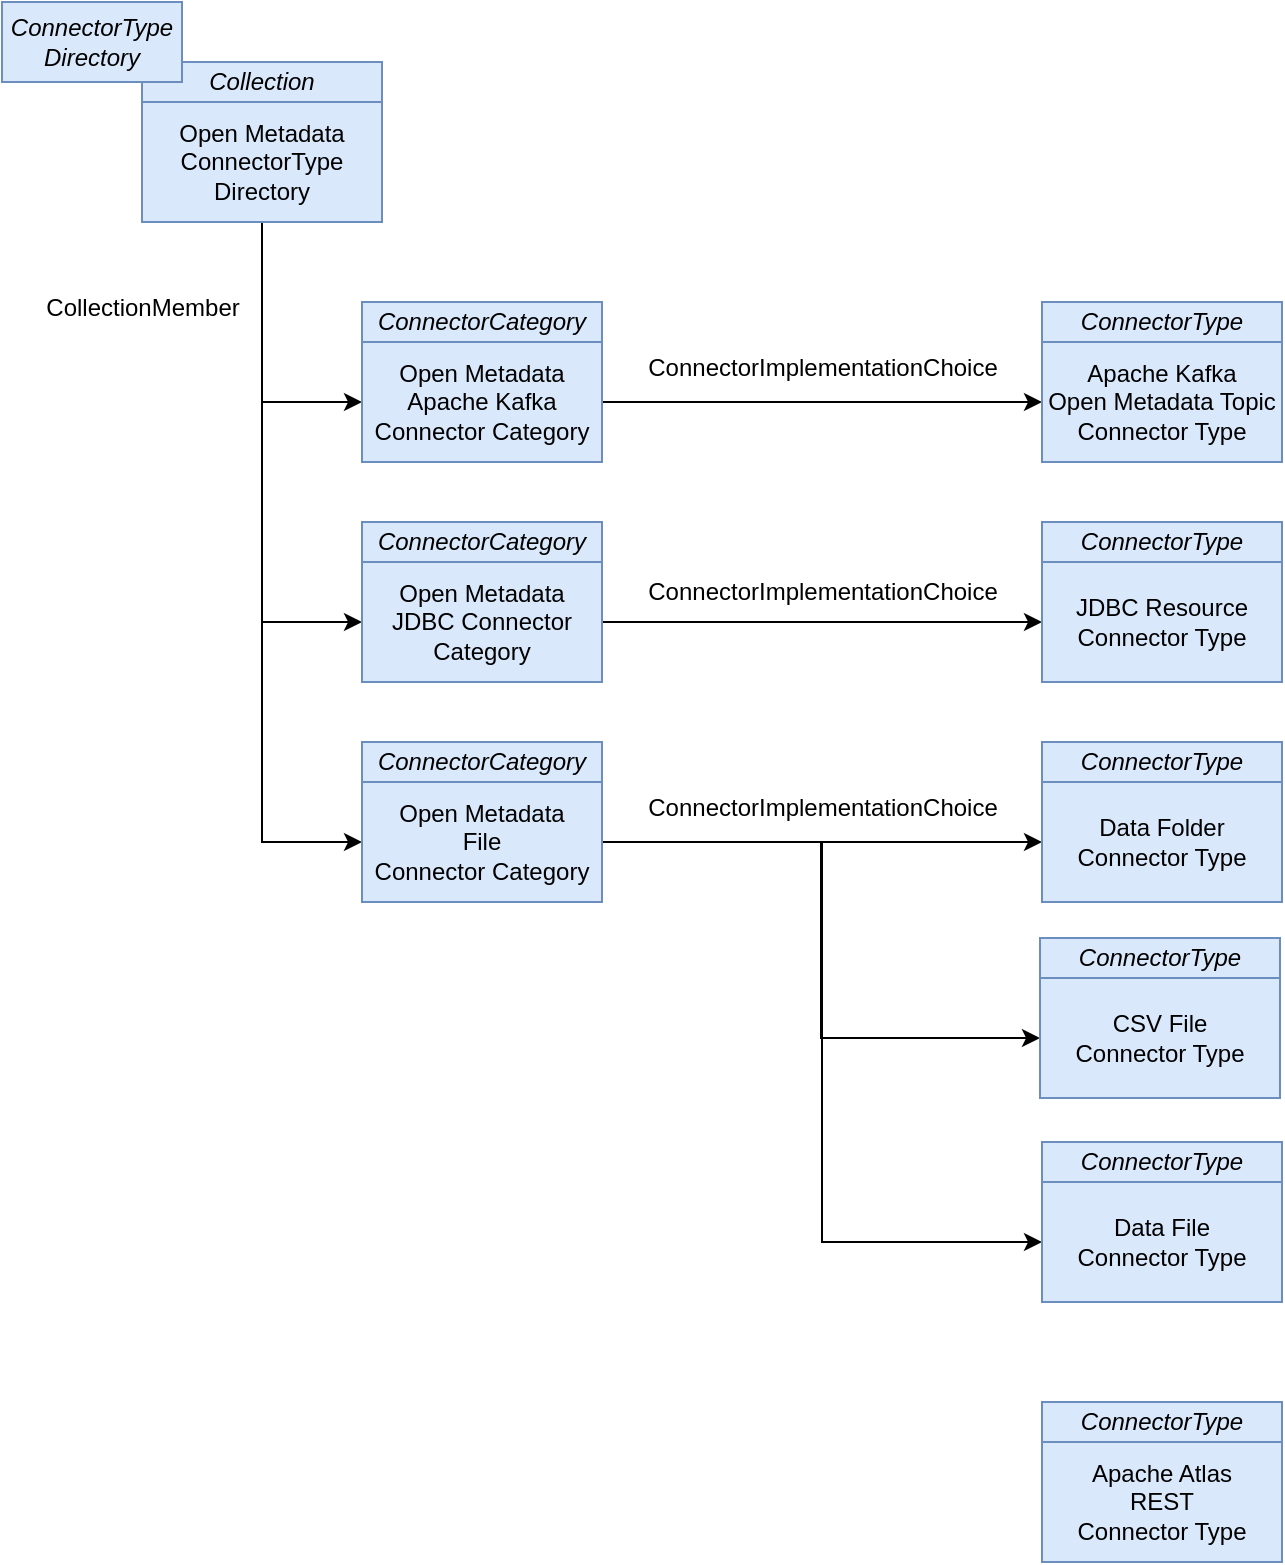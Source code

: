 <mxfile version="24.1.0" type="device" pages="7">
  <diagram id="lgio_ELDupV9p89Aj0A6" name="connector-categories">
    <mxGraphModel dx="1201" dy="812" grid="1" gridSize="10" guides="1" tooltips="1" connect="1" arrows="1" fold="1" page="1" pageScale="1" pageWidth="827" pageHeight="1169" math="0" shadow="0">
      <root>
        <mxCell id="0" />
        <mxCell id="1" parent="0" />
        <mxCell id="kr2TP9wEoC__hewwyu_M-7" style="edgeStyle=orthogonalEdgeStyle;rounded=0;orthogonalLoop=1;jettySize=auto;html=1;exitX=0.5;exitY=1;exitDx=0;exitDy=0;entryX=0;entryY=0.5;entryDx=0;entryDy=0;" parent="1" source="kr2TP9wEoC__hewwyu_M-1" target="kr2TP9wEoC__hewwyu_M-5" edge="1">
          <mxGeometry relative="1" as="geometry" />
        </mxCell>
        <mxCell id="kr2TP9wEoC__hewwyu_M-11" style="edgeStyle=orthogonalEdgeStyle;rounded=0;orthogonalLoop=1;jettySize=auto;html=1;exitX=0.5;exitY=1;exitDx=0;exitDy=0;entryX=0;entryY=0.5;entryDx=0;entryDy=0;" parent="1" source="kr2TP9wEoC__hewwyu_M-1" target="kr2TP9wEoC__hewwyu_M-9" edge="1">
          <mxGeometry relative="1" as="geometry" />
        </mxCell>
        <mxCell id="kr2TP9wEoC__hewwyu_M-14" style="edgeStyle=orthogonalEdgeStyle;rounded=0;orthogonalLoop=1;jettySize=auto;html=1;exitX=0.5;exitY=1;exitDx=0;exitDy=0;entryX=0;entryY=0.5;entryDx=0;entryDy=0;" parent="1" source="kr2TP9wEoC__hewwyu_M-1" target="kr2TP9wEoC__hewwyu_M-12" edge="1">
          <mxGeometry relative="1" as="geometry" />
        </mxCell>
        <mxCell id="kr2TP9wEoC__hewwyu_M-1" value="Open Metadata&lt;br&gt;ConnectorType&lt;br&gt;Directory" style="rounded=0;whiteSpace=wrap;html=1;fillColor=#dae8fc;strokeColor=#6c8ebf;" parent="1" vertex="1">
          <mxGeometry x="140" y="180" width="120" height="60" as="geometry" />
        </mxCell>
        <mxCell id="kr2TP9wEoC__hewwyu_M-2" value="Collection" style="rounded=0;whiteSpace=wrap;html=1;fontStyle=2;fillColor=#dae8fc;strokeColor=#6c8ebf;" parent="1" vertex="1">
          <mxGeometry x="140" y="160" width="120" height="20" as="geometry" />
        </mxCell>
        <mxCell id="kr2TP9wEoC__hewwyu_M-4" value="ConnectorType&lt;br&gt;Directory" style="rounded=0;whiteSpace=wrap;html=1;fontStyle=2;fillColor=#dae8fc;strokeColor=#6c8ebf;" parent="1" vertex="1">
          <mxGeometry x="70" y="130" width="90" height="40" as="geometry" />
        </mxCell>
        <mxCell id="kr2TP9wEoC__hewwyu_M-17" style="edgeStyle=orthogonalEdgeStyle;rounded=0;orthogonalLoop=1;jettySize=auto;html=1;exitX=1;exitY=0.5;exitDx=0;exitDy=0;entryX=0;entryY=0.5;entryDx=0;entryDy=0;" parent="1" source="kr2TP9wEoC__hewwyu_M-5" target="kr2TP9wEoC__hewwyu_M-15" edge="1">
          <mxGeometry relative="1" as="geometry" />
        </mxCell>
        <mxCell id="kr2TP9wEoC__hewwyu_M-39" style="edgeStyle=orthogonalEdgeStyle;rounded=0;orthogonalLoop=1;jettySize=auto;html=1;exitX=1;exitY=0.5;exitDx=0;exitDy=0;entryX=0;entryY=0.5;entryDx=0;entryDy=0;" parent="1" source="kr2TP9wEoC__hewwyu_M-5" target="kr2TP9wEoC__hewwyu_M-23" edge="1">
          <mxGeometry relative="1" as="geometry" />
        </mxCell>
        <mxCell id="kr2TP9wEoC__hewwyu_M-40" style="edgeStyle=orthogonalEdgeStyle;rounded=0;orthogonalLoop=1;jettySize=auto;html=1;exitX=1;exitY=0.5;exitDx=0;exitDy=0;entryX=0;entryY=0.5;entryDx=0;entryDy=0;" parent="1" source="kr2TP9wEoC__hewwyu_M-5" target="kr2TP9wEoC__hewwyu_M-25" edge="1">
          <mxGeometry relative="1" as="geometry" />
        </mxCell>
        <mxCell id="kr2TP9wEoC__hewwyu_M-5" value="Open Metadata&lt;br&gt;File&lt;br&gt;Connector Category" style="rounded=0;whiteSpace=wrap;html=1;fillColor=#dae8fc;strokeColor=#6c8ebf;" parent="1" vertex="1">
          <mxGeometry x="250" y="520" width="120" height="60" as="geometry" />
        </mxCell>
        <mxCell id="kr2TP9wEoC__hewwyu_M-6" value="ConnectorCategory" style="rounded=0;whiteSpace=wrap;html=1;fontStyle=2;fillColor=#dae8fc;strokeColor=#6c8ebf;" parent="1" vertex="1">
          <mxGeometry x="250" y="500" width="120" height="20" as="geometry" />
        </mxCell>
        <mxCell id="kr2TP9wEoC__hewwyu_M-8" value="CollectionMember" style="text;html=1;align=center;verticalAlign=middle;resizable=0;points=[];autosize=1;strokeColor=none;fillColor=none;" parent="1" vertex="1">
          <mxGeometry x="80" y="268" width="120" height="30" as="geometry" />
        </mxCell>
        <mxCell id="kr2TP9wEoC__hewwyu_M-27" style="edgeStyle=orthogonalEdgeStyle;rounded=0;orthogonalLoop=1;jettySize=auto;html=1;exitX=1;exitY=0.5;exitDx=0;exitDy=0;" parent="1" source="kr2TP9wEoC__hewwyu_M-9" target="kr2TP9wEoC__hewwyu_M-19" edge="1">
          <mxGeometry relative="1" as="geometry" />
        </mxCell>
        <mxCell id="kr2TP9wEoC__hewwyu_M-9" value="Open Metadata&lt;br&gt;Apache Kafka Connector Category" style="rounded=0;whiteSpace=wrap;html=1;fillColor=#dae8fc;strokeColor=#6c8ebf;" parent="1" vertex="1">
          <mxGeometry x="250" y="300" width="120" height="60" as="geometry" />
        </mxCell>
        <mxCell id="kr2TP9wEoC__hewwyu_M-10" value="ConnectorCategory" style="rounded=0;whiteSpace=wrap;html=1;fontStyle=2;fillColor=#dae8fc;strokeColor=#6c8ebf;" parent="1" vertex="1">
          <mxGeometry x="250" y="280" width="120" height="20" as="geometry" />
        </mxCell>
        <mxCell id="kr2TP9wEoC__hewwyu_M-28" style="edgeStyle=orthogonalEdgeStyle;rounded=0;orthogonalLoop=1;jettySize=auto;html=1;exitX=1;exitY=0.5;exitDx=0;exitDy=0;entryX=0;entryY=0.5;entryDx=0;entryDy=0;" parent="1" source="kr2TP9wEoC__hewwyu_M-12" target="kr2TP9wEoC__hewwyu_M-21" edge="1">
          <mxGeometry relative="1" as="geometry" />
        </mxCell>
        <mxCell id="kr2TP9wEoC__hewwyu_M-12" value="Open Metadata&lt;br&gt;JDBC Connector Category" style="rounded=0;whiteSpace=wrap;html=1;fillColor=#dae8fc;strokeColor=#6c8ebf;" parent="1" vertex="1">
          <mxGeometry x="250" y="410" width="120" height="60" as="geometry" />
        </mxCell>
        <mxCell id="kr2TP9wEoC__hewwyu_M-13" value="ConnectorCategory" style="rounded=0;whiteSpace=wrap;html=1;fontStyle=2;fillColor=#dae8fc;strokeColor=#6c8ebf;" parent="1" vertex="1">
          <mxGeometry x="250" y="390" width="120" height="20" as="geometry" />
        </mxCell>
        <mxCell id="kr2TP9wEoC__hewwyu_M-15" value="Data File&lt;br&gt;Connector Type" style="rounded=0;whiteSpace=wrap;html=1;fillColor=#dae8fc;strokeColor=#6c8ebf;" parent="1" vertex="1">
          <mxGeometry x="590" y="720" width="120" height="60" as="geometry" />
        </mxCell>
        <mxCell id="kr2TP9wEoC__hewwyu_M-16" value="ConnectorType" style="rounded=0;whiteSpace=wrap;html=1;fontStyle=2;fillColor=#dae8fc;strokeColor=#6c8ebf;" parent="1" vertex="1">
          <mxGeometry x="590" y="700" width="120" height="20" as="geometry" />
        </mxCell>
        <mxCell id="kr2TP9wEoC__hewwyu_M-18" value="ConnectorImplementationChoice" style="text;html=1;align=center;verticalAlign=middle;resizable=0;points=[];autosize=1;strokeColor=none;fillColor=none;" parent="1" vertex="1">
          <mxGeometry x="380" y="518" width="200" height="30" as="geometry" />
        </mxCell>
        <mxCell id="kr2TP9wEoC__hewwyu_M-19" value="Apache Kafka&lt;br&gt;Open Metadata Topic Connector Type" style="rounded=0;whiteSpace=wrap;html=1;fillColor=#dae8fc;strokeColor=#6c8ebf;" parent="1" vertex="1">
          <mxGeometry x="590" y="300" width="120" height="60" as="geometry" />
        </mxCell>
        <mxCell id="kr2TP9wEoC__hewwyu_M-20" value="ConnectorType" style="rounded=0;whiteSpace=wrap;html=1;fontStyle=2;fillColor=#dae8fc;strokeColor=#6c8ebf;" parent="1" vertex="1">
          <mxGeometry x="590" y="280" width="120" height="20" as="geometry" />
        </mxCell>
        <mxCell id="kr2TP9wEoC__hewwyu_M-21" value="JDBC Resource&lt;br&gt;Connector Type" style="rounded=0;whiteSpace=wrap;html=1;fillColor=#dae8fc;strokeColor=#6c8ebf;" parent="1" vertex="1">
          <mxGeometry x="590" y="410" width="120" height="60" as="geometry" />
        </mxCell>
        <mxCell id="kr2TP9wEoC__hewwyu_M-22" value="ConnectorType" style="rounded=0;whiteSpace=wrap;html=1;fontStyle=2;fillColor=#dae8fc;strokeColor=#6c8ebf;" parent="1" vertex="1">
          <mxGeometry x="590" y="390" width="120" height="20" as="geometry" />
        </mxCell>
        <mxCell id="kr2TP9wEoC__hewwyu_M-23" value="CSV File&lt;br&gt;Connector Type" style="rounded=0;whiteSpace=wrap;html=1;fillColor=#dae8fc;strokeColor=#6c8ebf;" parent="1" vertex="1">
          <mxGeometry x="589" y="618" width="120" height="60" as="geometry" />
        </mxCell>
        <mxCell id="kr2TP9wEoC__hewwyu_M-24" value="ConnectorType" style="rounded=0;whiteSpace=wrap;html=1;fontStyle=2;fillColor=#dae8fc;strokeColor=#6c8ebf;" parent="1" vertex="1">
          <mxGeometry x="589" y="598" width="120" height="20" as="geometry" />
        </mxCell>
        <mxCell id="kr2TP9wEoC__hewwyu_M-25" value="Data Folder&lt;br&gt;Connector Type" style="rounded=0;whiteSpace=wrap;html=1;fillColor=#dae8fc;strokeColor=#6c8ebf;" parent="1" vertex="1">
          <mxGeometry x="590" y="520" width="120" height="60" as="geometry" />
        </mxCell>
        <mxCell id="kr2TP9wEoC__hewwyu_M-26" value="ConnectorType" style="rounded=0;whiteSpace=wrap;html=1;fontStyle=2;fillColor=#dae8fc;strokeColor=#6c8ebf;" parent="1" vertex="1">
          <mxGeometry x="590" y="500" width="120" height="20" as="geometry" />
        </mxCell>
        <mxCell id="kr2TP9wEoC__hewwyu_M-29" value="ConnectorImplementationChoice" style="text;html=1;align=center;verticalAlign=middle;resizable=0;points=[];autosize=1;strokeColor=none;fillColor=none;" parent="1" vertex="1">
          <mxGeometry x="380" y="410" width="200" height="30" as="geometry" />
        </mxCell>
        <mxCell id="kr2TP9wEoC__hewwyu_M-30" value="ConnectorImplementationChoice" style="text;html=1;align=center;verticalAlign=middle;resizable=0;points=[];autosize=1;strokeColor=none;fillColor=none;" parent="1" vertex="1">
          <mxGeometry x="380" y="298" width="200" height="30" as="geometry" />
        </mxCell>
        <mxCell id="eSezuBRkl5DsA0LS7WSO-1" value="Apache Atlas&lt;br&gt;REST&lt;br&gt;Connector Type" style="rounded=0;whiteSpace=wrap;html=1;fillColor=#dae8fc;strokeColor=#6c8ebf;" parent="1" vertex="1">
          <mxGeometry x="590" y="850" width="120" height="60" as="geometry" />
        </mxCell>
        <mxCell id="eSezuBRkl5DsA0LS7WSO-2" value="ConnectorType" style="rounded=0;whiteSpace=wrap;html=1;fontStyle=2;fillColor=#dae8fc;strokeColor=#6c8ebf;" parent="1" vertex="1">
          <mxGeometry x="590" y="830" width="120" height="20" as="geometry" />
        </mxCell>
      </root>
    </mxGraphModel>
  </diagram>
  <diagram name="deployed-implementation-type" id="otqnd25JfjYmpZlcnhwp">
    <mxGraphModel dx="2028" dy="812" grid="1" gridSize="10" guides="1" tooltips="1" connect="1" arrows="1" fold="1" page="1" pageScale="1" pageWidth="827" pageHeight="1169" math="0" shadow="0">
      <root>
        <mxCell id="lhDImsoGEFOhf2Bnk2Q1-0" />
        <mxCell id="lhDImsoGEFOhf2Bnk2Q1-1" parent="lhDImsoGEFOhf2Bnk2Q1-0" />
        <mxCell id="lhDImsoGEFOhf2Bnk2Q1-2" style="edgeStyle=orthogonalEdgeStyle;rounded=0;orthogonalLoop=1;jettySize=auto;html=1;exitX=0.5;exitY=1;exitDx=0;exitDy=0;entryX=0;entryY=0.5;entryDx=0;entryDy=0;" parent="lhDImsoGEFOhf2Bnk2Q1-1" source="lhDImsoGEFOhf2Bnk2Q1-5" target="lhDImsoGEFOhf2Bnk2Q1-8" edge="1">
          <mxGeometry relative="1" as="geometry" />
        </mxCell>
        <mxCell id="lhDImsoGEFOhf2Bnk2Q1-3" style="edgeStyle=orthogonalEdgeStyle;rounded=0;orthogonalLoop=1;jettySize=auto;html=1;exitX=0.5;exitY=1;exitDx=0;exitDy=0;entryX=0;entryY=0.5;entryDx=0;entryDy=0;" parent="lhDImsoGEFOhf2Bnk2Q1-1" source="lhDImsoGEFOhf2Bnk2Q1-5" target="lhDImsoGEFOhf2Bnk2Q1-15" edge="1">
          <mxGeometry relative="1" as="geometry" />
        </mxCell>
        <mxCell id="lhDImsoGEFOhf2Bnk2Q1-4" style="edgeStyle=orthogonalEdgeStyle;rounded=0;orthogonalLoop=1;jettySize=auto;html=1;exitX=0.5;exitY=1;exitDx=0;exitDy=0;entryX=0;entryY=0.5;entryDx=0;entryDy=0;" parent="lhDImsoGEFOhf2Bnk2Q1-1" source="lhDImsoGEFOhf2Bnk2Q1-5" target="lhDImsoGEFOhf2Bnk2Q1-18" edge="1">
          <mxGeometry relative="1" as="geometry" />
        </mxCell>
        <mxCell id="lhDImsoGEFOhf2Bnk2Q1-5" value="DataFile:&lt;br&gt;deployed&lt;br&gt;ImplementationType" style="rounded=0;whiteSpace=wrap;html=1;fillColor=#dae8fc;strokeColor=#6c8ebf;" parent="lhDImsoGEFOhf2Bnk2Q1-1" vertex="1">
          <mxGeometry x="-670" y="330" width="120" height="60" as="geometry" />
        </mxCell>
        <mxCell id="lhDImsoGEFOhf2Bnk2Q1-6" value="ValidValueSet" style="rounded=0;whiteSpace=wrap;html=1;fontStyle=2;fillColor=#dae8fc;strokeColor=#6c8ebf;" parent="lhDImsoGEFOhf2Bnk2Q1-1" vertex="1">
          <mxGeometry x="-670" y="310" width="120" height="20" as="geometry" />
        </mxCell>
        <mxCell id="lhDImsoGEFOhf2Bnk2Q1-8" value="DataFile:deployed&lt;br&gt;ImplementationType&lt;br style=&quot;border-color: var(--border-color);&quot;&gt;:Data File" style="rounded=0;whiteSpace=wrap;html=1;fillColor=#dae8fc;strokeColor=#6c8ebf;" parent="lhDImsoGEFOhf2Bnk2Q1-1" vertex="1">
          <mxGeometry x="-560" y="490" width="120" height="60" as="geometry" />
        </mxCell>
        <mxCell id="lhDImsoGEFOhf2Bnk2Q1-9" value="ValidValueSet" style="rounded=0;whiteSpace=wrap;html=1;fontStyle=2;fillColor=#dae8fc;strokeColor=#6c8ebf;" parent="lhDImsoGEFOhf2Bnk2Q1-1" vertex="1">
          <mxGeometry x="-560" y="470" width="120" height="20" as="geometry" />
        </mxCell>
        <mxCell id="lhDImsoGEFOhf2Bnk2Q1-10" value="ValidValueMember" style="text;html=1;align=center;verticalAlign=middle;resizable=0;points=[];autosize=1;strokeColor=none;fillColor=none;" parent="lhDImsoGEFOhf2Bnk2Q1-1" vertex="1">
          <mxGeometry x="-730" y="418" width="120" height="30" as="geometry" />
        </mxCell>
        <mxCell id="lhDImsoGEFOhf2Bnk2Q1-15" value="DataFile:deployed&lt;br style=&quot;border-color: var(--border-color);&quot;&gt;ImplementationType&lt;br style=&quot;border-color: var(--border-color);&quot;&gt;:Program File" style="rounded=0;whiteSpace=wrap;html=1;fillColor=#dae8fc;strokeColor=#6c8ebf;" parent="lhDImsoGEFOhf2Bnk2Q1-1" vertex="1">
          <mxGeometry x="-560" y="620" width="120" height="60" as="geometry" />
        </mxCell>
        <mxCell id="lhDImsoGEFOhf2Bnk2Q1-16" value="ValidValueSet" style="rounded=0;whiteSpace=wrap;html=1;fontStyle=2;fillColor=#dae8fc;strokeColor=#6c8ebf;" parent="lhDImsoGEFOhf2Bnk2Q1-1" vertex="1">
          <mxGeometry x="-560" y="600" width="120" height="20" as="geometry" />
        </mxCell>
        <mxCell id="lhDImsoGEFOhf2Bnk2Q1-18" value="DataFile:deployed&lt;br style=&quot;border-color: var(--border-color);&quot;&gt;ImplementationType&lt;br style=&quot;border-color: var(--border-color);&quot;&gt;:Log File" style="rounded=0;whiteSpace=wrap;html=1;fillColor=#dae8fc;strokeColor=#6c8ebf;" parent="lhDImsoGEFOhf2Bnk2Q1-1" vertex="1">
          <mxGeometry x="-560" y="760" width="120" height="60" as="geometry" />
        </mxCell>
        <mxCell id="lhDImsoGEFOhf2Bnk2Q1-19" value="ValidValueSet" style="rounded=0;whiteSpace=wrap;html=1;fontStyle=2;fillColor=#dae8fc;strokeColor=#6c8ebf;" parent="lhDImsoGEFOhf2Bnk2Q1-1" vertex="1">
          <mxGeometry x="-560" y="740" width="120" height="20" as="geometry" />
        </mxCell>
      </root>
    </mxGraphModel>
  </diagram>
  <diagram name="file-types" id="UhDwWwDmpgsdh3Tq0FQp">
    <mxGraphModel dx="2028" dy="812" grid="1" gridSize="10" guides="1" tooltips="1" connect="1" arrows="1" fold="1" page="1" pageScale="1" pageWidth="827" pageHeight="1169" math="0" shadow="0">
      <root>
        <mxCell id="SpFGaBc5ccFTjBCN2h7I-0" />
        <mxCell id="SpFGaBc5ccFTjBCN2h7I-1" parent="SpFGaBc5ccFTjBCN2h7I-0" />
        <mxCell id="SpFGaBc5ccFTjBCN2h7I-2" value="Data File&lt;br&gt;Connector Type" style="rounded=0;whiteSpace=wrap;html=1;fillColor=#dae8fc;strokeColor=#6c8ebf;" parent="SpFGaBc5ccFTjBCN2h7I-1" vertex="1">
          <mxGeometry x="209" y="330" width="120" height="60" as="geometry" />
        </mxCell>
        <mxCell id="SpFGaBc5ccFTjBCN2h7I-3" value="ConnectorType" style="rounded=0;whiteSpace=wrap;html=1;fontStyle=2;fillColor=#dae8fc;strokeColor=#6c8ebf;" parent="SpFGaBc5ccFTjBCN2h7I-1" vertex="1">
          <mxGeometry x="209" y="310" width="120" height="20" as="geometry" />
        </mxCell>
        <mxCell id="SpFGaBc5ccFTjBCN2h7I-4" value="CSV File&lt;br&gt;Connector Type" style="rounded=0;whiteSpace=wrap;html=1;fillColor=#dae8fc;strokeColor=#6c8ebf;" parent="SpFGaBc5ccFTjBCN2h7I-1" vertex="1">
          <mxGeometry x="208" y="228" width="120" height="60" as="geometry" />
        </mxCell>
        <mxCell id="SpFGaBc5ccFTjBCN2h7I-5" value="ConnectorType" style="rounded=0;whiteSpace=wrap;html=1;fontStyle=2;fillColor=#dae8fc;strokeColor=#6c8ebf;" parent="SpFGaBc5ccFTjBCN2h7I-1" vertex="1">
          <mxGeometry x="208" y="208" width="120" height="20" as="geometry" />
        </mxCell>
        <mxCell id="SpFGaBc5ccFTjBCN2h7I-6" value="Data Folder&lt;br&gt;Connector Type" style="rounded=0;whiteSpace=wrap;html=1;fillColor=#dae8fc;strokeColor=#6c8ebf;" parent="SpFGaBc5ccFTjBCN2h7I-1" vertex="1">
          <mxGeometry x="209" y="130" width="120" height="60" as="geometry" />
        </mxCell>
        <mxCell id="SpFGaBc5ccFTjBCN2h7I-7" value="ConnectorType" style="rounded=0;whiteSpace=wrap;html=1;fontStyle=2;fillColor=#dae8fc;strokeColor=#6c8ebf;" parent="SpFGaBc5ccFTjBCN2h7I-1" vertex="1">
          <mxGeometry x="209" y="110" width="120" height="20" as="geometry" />
        </mxCell>
        <mxCell id="SpFGaBc5ccFTjBCN2h7I-8" style="edgeStyle=orthogonalEdgeStyle;rounded=0;orthogonalLoop=1;jettySize=auto;html=1;exitX=0;exitY=0.5;exitDx=0;exitDy=0;" parent="SpFGaBc5ccFTjBCN2h7I-1" source="SpFGaBc5ccFTjBCN2h7I-9" target="SpFGaBc5ccFTjBCN2h7I-2" edge="1">
          <mxGeometry relative="1" as="geometry" />
        </mxCell>
        <mxCell id="SpFGaBc5ccFTjBCN2h7I-9" value="Apache Avro File&lt;br&gt;.avro" style="rounded=0;whiteSpace=wrap;html=1;fillColor=#dae8fc;strokeColor=#6c8ebf;" parent="SpFGaBc5ccFTjBCN2h7I-1" vertex="1">
          <mxGeometry x="469" y="330" width="120" height="60" as="geometry" />
        </mxCell>
        <mxCell id="SpFGaBc5ccFTjBCN2h7I-10" value="FileType" style="rounded=0;whiteSpace=wrap;html=1;fontStyle=2;fillColor=#dae8fc;strokeColor=#6c8ebf;" parent="SpFGaBc5ccFTjBCN2h7I-1" vertex="1">
          <mxGeometry x="469" y="310" width="120" height="20" as="geometry" />
        </mxCell>
        <mxCell id="SpFGaBc5ccFTjBCN2h7I-11" style="edgeStyle=orthogonalEdgeStyle;rounded=0;orthogonalLoop=1;jettySize=auto;html=1;exitX=0;exitY=0.5;exitDx=0;exitDy=0;entryX=1;entryY=0.5;entryDx=0;entryDy=0;" parent="SpFGaBc5ccFTjBCN2h7I-1" source="SpFGaBc5ccFTjBCN2h7I-12" target="SpFGaBc5ccFTjBCN2h7I-4" edge="1">
          <mxGeometry relative="1" as="geometry">
            <mxPoint x="328" y="258" as="targetPoint" />
          </mxGeometry>
        </mxCell>
        <mxCell id="SpFGaBc5ccFTjBCN2h7I-12" value="CSV File&lt;br&gt;.csv" style="rounded=0;whiteSpace=wrap;html=1;fillColor=#dae8fc;strokeColor=#6c8ebf;" parent="SpFGaBc5ccFTjBCN2h7I-1" vertex="1">
          <mxGeometry x="469" y="228" width="120" height="60" as="geometry" />
        </mxCell>
        <mxCell id="SpFGaBc5ccFTjBCN2h7I-13" value="FileType" style="rounded=0;whiteSpace=wrap;html=1;fontStyle=2;fillColor=#dae8fc;strokeColor=#6c8ebf;" parent="SpFGaBc5ccFTjBCN2h7I-1" vertex="1">
          <mxGeometry x="469" y="208" width="120" height="20" as="geometry" />
        </mxCell>
        <mxCell id="SpFGaBc5ccFTjBCN2h7I-14" style="edgeStyle=orthogonalEdgeStyle;rounded=0;orthogonalLoop=1;jettySize=auto;html=1;exitX=0;exitY=0.5;exitDx=0;exitDy=0;entryX=1;entryY=0.5;entryDx=0;entryDy=0;" parent="SpFGaBc5ccFTjBCN2h7I-1" source="SpFGaBc5ccFTjBCN2h7I-15" target="SpFGaBc5ccFTjBCN2h7I-2" edge="1">
          <mxGeometry relative="1" as="geometry">
            <mxPoint x="330" y="380" as="targetPoint" />
            <mxPoint x="470" y="380" as="sourcePoint" />
          </mxGeometry>
        </mxCell>
        <mxCell id="SpFGaBc5ccFTjBCN2h7I-15" value="JSON File&lt;br&gt;.json" style="rounded=0;whiteSpace=wrap;html=1;fillColor=#dae8fc;strokeColor=#6c8ebf;" parent="SpFGaBc5ccFTjBCN2h7I-1" vertex="1">
          <mxGeometry x="469" y="420" width="120" height="60" as="geometry" />
        </mxCell>
        <mxCell id="SpFGaBc5ccFTjBCN2h7I-16" value="FileType" style="rounded=0;whiteSpace=wrap;html=1;fontStyle=2;fillColor=#dae8fc;strokeColor=#6c8ebf;" parent="SpFGaBc5ccFTjBCN2h7I-1" vertex="1">
          <mxGeometry x="469" y="400" width="120" height="20" as="geometry" />
        </mxCell>
        <mxCell id="SpFGaBc5ccFTjBCN2h7I-17" value="Log File&lt;br&gt;Connector Type" style="rounded=0;whiteSpace=wrap;html=1;fillColor=#dae8fc;strokeColor=#6c8ebf;" parent="SpFGaBc5ccFTjBCN2h7I-1" vertex="1">
          <mxGeometry x="650" y="1220" width="120" height="60" as="geometry" />
        </mxCell>
        <mxCell id="SpFGaBc5ccFTjBCN2h7I-18" value="ConnectorType" style="rounded=0;whiteSpace=wrap;html=1;fontStyle=2;fillColor=#dae8fc;strokeColor=#6c8ebf;" parent="SpFGaBc5ccFTjBCN2h7I-1" vertex="1">
          <mxGeometry x="650" y="1200" width="120" height="20" as="geometry" />
        </mxCell>
        <mxCell id="SpFGaBc5ccFTjBCN2h7I-19" style="edgeStyle=orthogonalEdgeStyle;rounded=0;orthogonalLoop=1;jettySize=auto;html=1;exitX=0;exitY=0.5;exitDx=0;exitDy=0;" parent="SpFGaBc5ccFTjBCN2h7I-1" source="SpFGaBc5ccFTjBCN2h7I-20" edge="1">
          <mxGeometry relative="1" as="geometry">
            <mxPoint x="770" y="1250" as="targetPoint" />
          </mxGeometry>
        </mxCell>
        <mxCell id="SpFGaBc5ccFTjBCN2h7I-20" value="Log File&lt;br&gt;.log" style="rounded=0;whiteSpace=wrap;html=1;fillColor=#dae8fc;strokeColor=#6c8ebf;" parent="SpFGaBc5ccFTjBCN2h7I-1" vertex="1">
          <mxGeometry x="910" y="1220" width="120" height="60" as="geometry" />
        </mxCell>
        <mxCell id="SpFGaBc5ccFTjBCN2h7I-21" value="FileType" style="rounded=0;whiteSpace=wrap;html=1;fontStyle=2;fillColor=#dae8fc;strokeColor=#6c8ebf;" parent="SpFGaBc5ccFTjBCN2h7I-1" vertex="1">
          <mxGeometry x="910" y="1200" width="120" height="20" as="geometry" />
        </mxCell>
        <mxCell id="SpFGaBc5ccFTjBCN2h7I-22" value="Parquet File&lt;br&gt;Connector Type" style="rounded=0;whiteSpace=wrap;html=1;fillColor=#dae8fc;strokeColor=#6c8ebf;" parent="SpFGaBc5ccFTjBCN2h7I-1" vertex="1">
          <mxGeometry x="650" y="1400" width="120" height="60" as="geometry" />
        </mxCell>
        <mxCell id="SpFGaBc5ccFTjBCN2h7I-23" value="ConnectorType" style="rounded=0;whiteSpace=wrap;html=1;fontStyle=2;fillColor=#dae8fc;strokeColor=#6c8ebf;" parent="SpFGaBc5ccFTjBCN2h7I-1" vertex="1">
          <mxGeometry x="650" y="1380" width="120" height="20" as="geometry" />
        </mxCell>
        <mxCell id="SpFGaBc5ccFTjBCN2h7I-24" style="edgeStyle=orthogonalEdgeStyle;rounded=0;orthogonalLoop=1;jettySize=auto;html=1;exitX=0;exitY=0.5;exitDx=0;exitDy=0;" parent="SpFGaBc5ccFTjBCN2h7I-1" source="SpFGaBc5ccFTjBCN2h7I-25" edge="1">
          <mxGeometry relative="1" as="geometry">
            <mxPoint x="770" y="1430" as="targetPoint" />
          </mxGeometry>
        </mxCell>
        <mxCell id="SpFGaBc5ccFTjBCN2h7I-25" value="Parquet File&lt;br&gt;.parquet" style="rounded=0;whiteSpace=wrap;html=1;fillColor=#dae8fc;strokeColor=#6c8ebf;" parent="SpFGaBc5ccFTjBCN2h7I-1" vertex="1">
          <mxGeometry x="910" y="1400" width="120" height="60" as="geometry" />
        </mxCell>
        <mxCell id="SpFGaBc5ccFTjBCN2h7I-26" value="FileType" style="rounded=0;whiteSpace=wrap;html=1;fontStyle=2;fillColor=#dae8fc;strokeColor=#6c8ebf;" parent="SpFGaBc5ccFTjBCN2h7I-1" vertex="1">
          <mxGeometry x="910" y="1380" width="120" height="20" as="geometry" />
        </mxCell>
        <mxCell id="SpFGaBc5ccFTjBCN2h7I-27" style="edgeStyle=orthogonalEdgeStyle;rounded=0;orthogonalLoop=1;jettySize=auto;html=1;exitX=0;exitY=0.5;exitDx=0;exitDy=0;entryX=1;entryY=0.5;entryDx=0;entryDy=0;" parent="SpFGaBc5ccFTjBCN2h7I-1" source="SpFGaBc5ccFTjBCN2h7I-28" target="SpFGaBc5ccFTjBCN2h7I-22" edge="1">
          <mxGeometry relative="1" as="geometry">
            <Array as="points">
              <mxPoint x="840" y="1470" />
              <mxPoint x="840" y="1430" />
            </Array>
          </mxGeometry>
        </mxCell>
        <mxCell id="SpFGaBc5ccFTjBCN2h7I-28" value="Parquet File&lt;br&gt;.pqt" style="rounded=0;whiteSpace=wrap;html=1;fillColor=#dae8fc;strokeColor=#6c8ebf;" parent="SpFGaBc5ccFTjBCN2h7I-1" vertex="1">
          <mxGeometry x="1040" y="1440" width="120" height="60" as="geometry" />
        </mxCell>
        <mxCell id="SpFGaBc5ccFTjBCN2h7I-29" value="FileType" style="rounded=0;whiteSpace=wrap;html=1;fontStyle=2;fillColor=#dae8fc;strokeColor=#6c8ebf;" parent="SpFGaBc5ccFTjBCN2h7I-1" vertex="1">
          <mxGeometry x="1040" y="1420" width="120" height="20" as="geometry" />
        </mxCell>
        <mxCell id="SpFGaBc5ccFTjBCN2h7I-30" value="ResourceList" style="text;html=1;align=center;verticalAlign=middle;resizable=0;points=[];autosize=1;strokeColor=none;fillColor=none;" parent="SpFGaBc5ccFTjBCN2h7I-1" vertex="1">
          <mxGeometry x="800" y="1400" width="90" height="30" as="geometry" />
        </mxCell>
        <mxCell id="SpFGaBc5ccFTjBCN2h7I-31" value="&lt;div style=&quot;background-color:#2b2b2b;color:#a9b7c6;font-family:&#39;JetBrains Mono&#39;,monospace;font-size:9.8pt;&quot;&gt;&lt;pre&gt;&lt;span style=&quot;color:#808080;&quot;&gt;/*&lt;br&gt;&lt;/span&gt;Documents: .DOC, .DOCX, .EML, .ODT, .PAGES, .RTF, .TEX, .TXT, .WPD, .PPT, .PPTX, .MD, .HTML, .PDF, .KEY,&lt;span style=&quot;color:#808080;&quot;&gt;&lt;br&gt;&lt;/span&gt;&lt;/pre&gt;&lt;pre&gt;Data Files: .AAE, .BIN, .DAT, .MPP, .OBB, .RPT, .VCF, &lt;/pre&gt;&lt;pre&gt;&lt;span style=&quot;color: rgb(128, 128, 128); font-family: &amp;quot;JetBrains Mono&amp;quot;, monospace; font-size: 9.8pt; white-space: normal;&quot;&gt;Audio Files: .AIF, .FLAC, .M3U, .M4A, .MID, .MP3, .OGG, .WAV, .WMA&lt;/span&gt;&lt;br&gt;&lt;/pre&gt;&lt;pre&gt;&lt;span style=&quot;color:#808080;&quot;&gt;Video Files: .3GP, .ASF, .AVI, .FLV, .M4V, .MOV, .MP4, .MPG, .SRT, .SWF, .TS, .VOB, .WMV&lt;/span&gt;&lt;/pre&gt;&lt;pre&gt;&lt;span style=&quot;color:#808080;&quot;&gt;3D Image Files: .3DM, .3DS, .BLEND, .DAE, .FBX, .MAX, .OBJ&lt;/span&gt;&lt;/pre&gt;&lt;pre&gt;&lt;span style=&quot;color:#808080;&quot;&gt;Raster Image Files: .BMP, .DCM, .GIF, .HEIC, .JPG, .jpeg, .PNG, .PSD, .TGA, .TIFF, .TIF&lt;/span&gt;&lt;/pre&gt;&lt;pre&gt;&lt;span style=&quot;color:#808080;&quot;&gt;Vector Image Files: .AI, .CDR, .EMF, .EPS, .PS, .SVG, .VSDX&lt;/span&gt;&lt;/pre&gt;&lt;pre&gt;&lt;span style=&quot;color:#808080;&quot;&gt;Spreadsheet Files: .NUMBERS, .ODS, .XLR, .XLS, .XLSX&lt;/span&gt;&lt;/pre&gt;&lt;pre&gt;&lt;span style=&quot;color: rgb(128, 128, 128); font-family: &amp;quot;JetBrains Mono&amp;quot;, monospace; font-size: 9.8pt; white-space: normal;&quot;&gt;*/&lt;/span&gt;&lt;br&gt;&lt;/pre&gt;&lt;/div&gt;" style="text;whiteSpace=wrap;html=1;" parent="SpFGaBc5ccFTjBCN2h7I-1" vertex="1">
          <mxGeometry x="590" y="3120" width="820" height="380" as="geometry" />
        </mxCell>
        <mxCell id="SpFGaBc5ccFTjBCN2h7I-32" value="Audio File&lt;br&gt;Connector Type" style="rounded=0;whiteSpace=wrap;html=1;fillColor=#dae8fc;strokeColor=#6c8ebf;" parent="SpFGaBc5ccFTjBCN2h7I-1" vertex="1">
          <mxGeometry x="650" y="1500" width="120" height="60" as="geometry" />
        </mxCell>
        <mxCell id="SpFGaBc5ccFTjBCN2h7I-33" value="ConnectorType" style="rounded=0;whiteSpace=wrap;html=1;fontStyle=2;fillColor=#dae8fc;strokeColor=#6c8ebf;" parent="SpFGaBc5ccFTjBCN2h7I-1" vertex="1">
          <mxGeometry x="650" y="1480" width="120" height="20" as="geometry" />
        </mxCell>
        <mxCell id="SpFGaBc5ccFTjBCN2h7I-34" value="Video File&lt;br&gt;Connector Type" style="rounded=0;whiteSpace=wrap;html=1;fillColor=#dae8fc;strokeColor=#6c8ebf;" parent="SpFGaBc5ccFTjBCN2h7I-1" vertex="1">
          <mxGeometry x="650" y="1605" width="120" height="60" as="geometry" />
        </mxCell>
        <mxCell id="SpFGaBc5ccFTjBCN2h7I-35" value="ConnectorType" style="rounded=0;whiteSpace=wrap;html=1;fontStyle=2;fillColor=#dae8fc;strokeColor=#6c8ebf;" parent="SpFGaBc5ccFTjBCN2h7I-1" vertex="1">
          <mxGeometry x="650" y="1585" width="120" height="20" as="geometry" />
        </mxCell>
        <mxCell id="SpFGaBc5ccFTjBCN2h7I-36" value="3D Image File&lt;br&gt;Connector Type" style="rounded=0;whiteSpace=wrap;html=1;fillColor=#dae8fc;strokeColor=#6c8ebf;" parent="SpFGaBc5ccFTjBCN2h7I-1" vertex="1">
          <mxGeometry x="650" y="1705" width="120" height="60" as="geometry" />
        </mxCell>
        <mxCell id="SpFGaBc5ccFTjBCN2h7I-37" value="ConnectorType" style="rounded=0;whiteSpace=wrap;html=1;fontStyle=2;fillColor=#dae8fc;strokeColor=#6c8ebf;" parent="SpFGaBc5ccFTjBCN2h7I-1" vertex="1">
          <mxGeometry x="650" y="1685" width="120" height="20" as="geometry" />
        </mxCell>
        <mxCell id="SpFGaBc5ccFTjBCN2h7I-38" value="Raster File&lt;br&gt;Connector Type" style="rounded=0;whiteSpace=wrap;html=1;fillColor=#dae8fc;strokeColor=#6c8ebf;" parent="SpFGaBc5ccFTjBCN2h7I-1" vertex="1">
          <mxGeometry x="650" y="1805" width="120" height="60" as="geometry" />
        </mxCell>
        <mxCell id="SpFGaBc5ccFTjBCN2h7I-39" value="ConnectorType" style="rounded=0;whiteSpace=wrap;html=1;fontStyle=2;fillColor=#dae8fc;strokeColor=#6c8ebf;" parent="SpFGaBc5ccFTjBCN2h7I-1" vertex="1">
          <mxGeometry x="650" y="1785" width="120" height="20" as="geometry" />
        </mxCell>
        <mxCell id="SpFGaBc5ccFTjBCN2h7I-40" value="Vector File&lt;br&gt;Connector Type" style="rounded=0;whiteSpace=wrap;html=1;fillColor=#dae8fc;strokeColor=#6c8ebf;" parent="SpFGaBc5ccFTjBCN2h7I-1" vertex="1">
          <mxGeometry x="650" y="1910" width="120" height="60" as="geometry" />
        </mxCell>
        <mxCell id="SpFGaBc5ccFTjBCN2h7I-41" value="ConnectorType" style="rounded=0;whiteSpace=wrap;html=1;fontStyle=2;fillColor=#dae8fc;strokeColor=#6c8ebf;" parent="SpFGaBc5ccFTjBCN2h7I-1" vertex="1">
          <mxGeometry x="650" y="1890" width="120" height="20" as="geometry" />
        </mxCell>
        <mxCell id="SpFGaBc5ccFTjBCN2h7I-42" value="Executable File&lt;br&gt;Connector Type" style="rounded=0;whiteSpace=wrap;html=1;fillColor=#dae8fc;strokeColor=#6c8ebf;" parent="SpFGaBc5ccFTjBCN2h7I-1" vertex="1">
          <mxGeometry x="650" y="2010" width="120" height="60" as="geometry" />
        </mxCell>
        <mxCell id="SpFGaBc5ccFTjBCN2h7I-43" value="ConnectorType" style="rounded=0;whiteSpace=wrap;html=1;fontStyle=2;fillColor=#dae8fc;strokeColor=#6c8ebf;" parent="SpFGaBc5ccFTjBCN2h7I-1" vertex="1">
          <mxGeometry x="650" y="1990" width="120" height="20" as="geometry" />
        </mxCell>
        <mxCell id="SpFGaBc5ccFTjBCN2h7I-44" value="Source Code File&lt;br&gt;Connector Type" style="rounded=0;whiteSpace=wrap;html=1;fillColor=#dae8fc;strokeColor=#6c8ebf;" parent="SpFGaBc5ccFTjBCN2h7I-1" vertex="1">
          <mxGeometry x="650" y="2430" width="120" height="60" as="geometry" />
        </mxCell>
        <mxCell id="SpFGaBc5ccFTjBCN2h7I-45" value="ConnectorType" style="rounded=0;whiteSpace=wrap;html=1;fontStyle=2;fillColor=#dae8fc;strokeColor=#6c8ebf;" parent="SpFGaBc5ccFTjBCN2h7I-1" vertex="1">
          <mxGeometry x="650" y="2410" width="120" height="20" as="geometry" />
        </mxCell>
        <mxCell id="SpFGaBc5ccFTjBCN2h7I-46" value="YAML File&lt;br&gt;Connector Type" style="rounded=0;whiteSpace=wrap;html=1;fillColor=#dae8fc;strokeColor=#6c8ebf;" parent="SpFGaBc5ccFTjBCN2h7I-1" vertex="1">
          <mxGeometry x="650" y="2670" width="120" height="60" as="geometry" />
        </mxCell>
        <mxCell id="SpFGaBc5ccFTjBCN2h7I-47" value="ConnectorType" style="rounded=0;whiteSpace=wrap;html=1;fontStyle=2;fillColor=#dae8fc;strokeColor=#6c8ebf;" parent="SpFGaBc5ccFTjBCN2h7I-1" vertex="1">
          <mxGeometry x="650" y="2650" width="120" height="20" as="geometry" />
        </mxCell>
        <mxCell id="SpFGaBc5ccFTjBCN2h7I-48" style="edgeStyle=orthogonalEdgeStyle;rounded=0;orthogonalLoop=1;jettySize=auto;html=1;exitX=0;exitY=0.5;exitDx=0;exitDy=0;" parent="SpFGaBc5ccFTjBCN2h7I-1" source="SpFGaBc5ccFTjBCN2h7I-49" edge="1">
          <mxGeometry relative="1" as="geometry">
            <mxPoint x="770" y="2700" as="targetPoint" />
          </mxGeometry>
        </mxCell>
        <mxCell id="SpFGaBc5ccFTjBCN2h7I-49" value="YAML File&lt;br&gt;.yaml" style="rounded=0;whiteSpace=wrap;html=1;fillColor=#dae8fc;strokeColor=#6c8ebf;" parent="SpFGaBc5ccFTjBCN2h7I-1" vertex="1">
          <mxGeometry x="910" y="2670" width="120" height="60" as="geometry" />
        </mxCell>
        <mxCell id="SpFGaBc5ccFTjBCN2h7I-50" value="FileType" style="rounded=0;whiteSpace=wrap;html=1;fontStyle=2;fillColor=#dae8fc;strokeColor=#6c8ebf;" parent="SpFGaBc5ccFTjBCN2h7I-1" vertex="1">
          <mxGeometry x="910" y="2650" width="120" height="20" as="geometry" />
        </mxCell>
        <mxCell id="SpFGaBc5ccFTjBCN2h7I-51" style="edgeStyle=orthogonalEdgeStyle;rounded=0;orthogonalLoop=1;jettySize=auto;html=1;exitX=0;exitY=0.5;exitDx=0;exitDy=0;entryX=1;entryY=0.5;entryDx=0;entryDy=0;" parent="SpFGaBc5ccFTjBCN2h7I-1" source="SpFGaBc5ccFTjBCN2h7I-52" target="SpFGaBc5ccFTjBCN2h7I-46" edge="1">
          <mxGeometry relative="1" as="geometry">
            <mxPoint x="770" y="2700" as="targetPoint" />
            <Array as="points">
              <mxPoint x="840" y="2740" />
              <mxPoint x="840" y="2700" />
            </Array>
          </mxGeometry>
        </mxCell>
        <mxCell id="SpFGaBc5ccFTjBCN2h7I-52" value="YAML File&lt;br&gt;.yml" style="rounded=0;whiteSpace=wrap;html=1;fillColor=#dae8fc;strokeColor=#6c8ebf;" parent="SpFGaBc5ccFTjBCN2h7I-1" vertex="1">
          <mxGeometry x="1040" y="2710" width="120" height="60" as="geometry" />
        </mxCell>
        <mxCell id="SpFGaBc5ccFTjBCN2h7I-53" value="FileType" style="rounded=0;whiteSpace=wrap;html=1;fontStyle=2;fillColor=#dae8fc;strokeColor=#6c8ebf;" parent="SpFGaBc5ccFTjBCN2h7I-1" vertex="1">
          <mxGeometry x="1040" y="2690" width="120" height="20" as="geometry" />
        </mxCell>
        <mxCell id="SpFGaBc5ccFTjBCN2h7I-54" value="ResourceList" style="text;html=1;align=center;verticalAlign=middle;resizable=0;points=[];autosize=1;strokeColor=none;fillColor=none;" parent="SpFGaBc5ccFTjBCN2h7I-1" vertex="1">
          <mxGeometry x="800" y="2670" width="90" height="30" as="geometry" />
        </mxCell>
        <mxCell id="SpFGaBc5ccFTjBCN2h7I-55" style="edgeStyle=orthogonalEdgeStyle;rounded=0;orthogonalLoop=1;jettySize=auto;html=1;exitX=0;exitY=0.5;exitDx=0;exitDy=0;entryX=1;entryY=0.5;entryDx=0;entryDy=0;" parent="SpFGaBc5ccFTjBCN2h7I-1" source="SpFGaBc5ccFTjBCN2h7I-56" target="SpFGaBc5ccFTjBCN2h7I-17" edge="1">
          <mxGeometry relative="1" as="geometry">
            <mxPoint x="780" y="1260" as="targetPoint" />
            <Array as="points">
              <mxPoint x="840" y="1291" />
              <mxPoint x="840" y="1250" />
            </Array>
          </mxGeometry>
        </mxCell>
        <mxCell id="SpFGaBc5ccFTjBCN2h7I-56" value="Messages File&lt;br&gt;.msg" style="rounded=0;whiteSpace=wrap;html=1;fillColor=#dae8fc;strokeColor=#6c8ebf;" parent="SpFGaBc5ccFTjBCN2h7I-1" vertex="1">
          <mxGeometry x="1040" y="1261" width="120" height="60" as="geometry" />
        </mxCell>
        <mxCell id="SpFGaBc5ccFTjBCN2h7I-57" value="FileType" style="rounded=0;whiteSpace=wrap;html=1;fontStyle=2;fillColor=#dae8fc;strokeColor=#6c8ebf;" parent="SpFGaBc5ccFTjBCN2h7I-1" vertex="1">
          <mxGeometry x="1040" y="1241" width="120" height="20" as="geometry" />
        </mxCell>
        <mxCell id="SpFGaBc5ccFTjBCN2h7I-58" style="edgeStyle=orthogonalEdgeStyle;rounded=0;orthogonalLoop=1;jettySize=auto;html=1;exitX=0;exitY=0.5;exitDx=0;exitDy=0;entryX=1;entryY=0.5;entryDx=0;entryDy=0;" parent="SpFGaBc5ccFTjBCN2h7I-1" source="SpFGaBc5ccFTjBCN2h7I-59" target="SpFGaBc5ccFTjBCN2h7I-17" edge="1">
          <mxGeometry relative="1" as="geometry">
            <mxPoint x="790" y="1270" as="targetPoint" />
            <Array as="points">
              <mxPoint x="1170" y="1330" />
              <mxPoint x="840" y="1330" />
              <mxPoint x="840" y="1250" />
            </Array>
          </mxGeometry>
        </mxCell>
        <mxCell id="SpFGaBc5ccFTjBCN2h7I-59" value="Standard Error File&lt;br style=&quot;border-color: var(--border-color);&quot;&gt;.err" style="rounded=0;whiteSpace=wrap;html=1;fillColor=#dae8fc;strokeColor=#6c8ebf;" parent="SpFGaBc5ccFTjBCN2h7I-1" vertex="1">
          <mxGeometry x="1170" y="1300" width="120" height="60" as="geometry" />
        </mxCell>
        <mxCell id="SpFGaBc5ccFTjBCN2h7I-60" value="FileType" style="rounded=0;whiteSpace=wrap;html=1;fontStyle=2;fillColor=#dae8fc;strokeColor=#6c8ebf;" parent="SpFGaBc5ccFTjBCN2h7I-1" vertex="1">
          <mxGeometry x="1170" y="1280" width="120" height="20" as="geometry" />
        </mxCell>
        <mxCell id="SpFGaBc5ccFTjBCN2h7I-61" style="edgeStyle=orthogonalEdgeStyle;rounded=0;orthogonalLoop=1;jettySize=auto;html=1;exitX=0;exitY=0.5;exitDx=0;exitDy=0;entryX=1;entryY=0.5;entryDx=0;entryDy=0;" parent="SpFGaBc5ccFTjBCN2h7I-1" source="SpFGaBc5ccFTjBCN2h7I-62" target="SpFGaBc5ccFTjBCN2h7I-17" edge="1">
          <mxGeometry relative="1" as="geometry">
            <mxPoint x="800" y="1280" as="targetPoint" />
            <Array as="points">
              <mxPoint x="1300" y="1370" />
              <mxPoint x="840" y="1370" />
              <mxPoint x="840" y="1250" />
            </Array>
          </mxGeometry>
        </mxCell>
        <mxCell id="SpFGaBc5ccFTjBCN2h7I-62" value="Standard Out File&lt;br&gt;.out" style="rounded=0;whiteSpace=wrap;html=1;fillColor=#dae8fc;strokeColor=#6c8ebf;" parent="SpFGaBc5ccFTjBCN2h7I-1" vertex="1">
          <mxGeometry x="1300" y="1342" width="120" height="60" as="geometry" />
        </mxCell>
        <mxCell id="SpFGaBc5ccFTjBCN2h7I-63" value="FileType" style="rounded=0;whiteSpace=wrap;html=1;fontStyle=2;fillColor=#dae8fc;strokeColor=#6c8ebf;" parent="SpFGaBc5ccFTjBCN2h7I-1" vertex="1">
          <mxGeometry x="1300" y="1322" width="120" height="20" as="geometry" />
        </mxCell>
        <mxCell id="SpFGaBc5ccFTjBCN2h7I-64" value="Media File&lt;br&gt;Connector Type" style="rounded=0;whiteSpace=wrap;html=1;fillColor=#dae8fc;strokeColor=#6c8ebf;" parent="SpFGaBc5ccFTjBCN2h7I-1" vertex="1">
          <mxGeometry x="650" y="2540" width="120" height="60" as="geometry" />
        </mxCell>
        <mxCell id="SpFGaBc5ccFTjBCN2h7I-65" value="ConnectorType" style="rounded=0;whiteSpace=wrap;html=1;fontStyle=2;fillColor=#dae8fc;strokeColor=#6c8ebf;" parent="SpFGaBc5ccFTjBCN2h7I-1" vertex="1">
          <mxGeometry x="650" y="2520" width="120" height="20" as="geometry" />
        </mxCell>
        <mxCell id="SpFGaBc5ccFTjBCN2h7I-66" style="edgeStyle=orthogonalEdgeStyle;rounded=0;orthogonalLoop=1;jettySize=auto;html=1;exitX=0;exitY=0.5;exitDx=0;exitDy=0;entryX=1;entryY=0.5;entryDx=0;entryDy=0;" parent="SpFGaBc5ccFTjBCN2h7I-1" source="SpFGaBc5ccFTjBCN2h7I-67" target="SpFGaBc5ccFTjBCN2h7I-2" edge="1">
          <mxGeometry relative="1" as="geometry">
            <mxPoint x="329" y="560" as="targetPoint" />
          </mxGeometry>
        </mxCell>
        <mxCell id="SpFGaBc5ccFTjBCN2h7I-67" value="XML File&lt;br&gt;.xml" style="rounded=0;whiteSpace=wrap;html=1;fillColor=#dae8fc;strokeColor=#6c8ebf;" parent="SpFGaBc5ccFTjBCN2h7I-1" vertex="1">
          <mxGeometry x="469" y="666" width="120" height="60" as="geometry" />
        </mxCell>
        <mxCell id="SpFGaBc5ccFTjBCN2h7I-68" value="FileType" style="rounded=0;whiteSpace=wrap;html=1;fontStyle=2;fillColor=#dae8fc;strokeColor=#6c8ebf;" parent="SpFGaBc5ccFTjBCN2h7I-1" vertex="1">
          <mxGeometry x="469" y="646" width="120" height="20" as="geometry" />
        </mxCell>
        <mxCell id="SpFGaBc5ccFTjBCN2h7I-69" value="Archive File&lt;br&gt;Connector Type" style="rounded=0;whiteSpace=wrap;html=1;fillColor=#dae8fc;strokeColor=#6c8ebf;" parent="SpFGaBc5ccFTjBCN2h7I-1" vertex="1">
          <mxGeometry x="650" y="2800" width="120" height="60" as="geometry" />
        </mxCell>
        <mxCell id="SpFGaBc5ccFTjBCN2h7I-70" value="ConnectorType" style="rounded=0;whiteSpace=wrap;html=1;fontStyle=2;fillColor=#dae8fc;strokeColor=#6c8ebf;" parent="SpFGaBc5ccFTjBCN2h7I-1" vertex="1">
          <mxGeometry x="650" y="2780" width="120" height="20" as="geometry" />
        </mxCell>
        <mxCell id="SpFGaBc5ccFTjBCN2h7I-71" style="edgeStyle=orthogonalEdgeStyle;rounded=0;orthogonalLoop=1;jettySize=auto;html=1;exitX=0;exitY=0.5;exitDx=0;exitDy=0;" parent="SpFGaBc5ccFTjBCN2h7I-1" source="SpFGaBc5ccFTjBCN2h7I-72" edge="1">
          <mxGeometry relative="1" as="geometry">
            <mxPoint x="770" y="2830" as="targetPoint" />
          </mxGeometry>
        </mxCell>
        <mxCell id="SpFGaBc5ccFTjBCN2h7I-72" value="TAR File&lt;br&gt;.tar" style="rounded=0;whiteSpace=wrap;html=1;fillColor=#dae8fc;strokeColor=#6c8ebf;" parent="SpFGaBc5ccFTjBCN2h7I-1" vertex="1">
          <mxGeometry x="910" y="2800" width="120" height="60" as="geometry" />
        </mxCell>
        <mxCell id="SpFGaBc5ccFTjBCN2h7I-73" value="FileType" style="rounded=0;whiteSpace=wrap;html=1;fontStyle=2;fillColor=#dae8fc;strokeColor=#6c8ebf;" parent="SpFGaBc5ccFTjBCN2h7I-1" vertex="1">
          <mxGeometry x="910" y="2780" width="120" height="20" as="geometry" />
        </mxCell>
        <mxCell id="SpFGaBc5ccFTjBCN2h7I-74" style="edgeStyle=orthogonalEdgeStyle;rounded=0;orthogonalLoop=1;jettySize=auto;html=1;exitX=0;exitY=0.5;exitDx=0;exitDy=0;entryX=1;entryY=0.5;entryDx=0;entryDy=0;" parent="SpFGaBc5ccFTjBCN2h7I-1" source="SpFGaBc5ccFTjBCN2h7I-75" target="SpFGaBc5ccFTjBCN2h7I-69" edge="1">
          <mxGeometry relative="1" as="geometry">
            <mxPoint x="770" y="2830" as="targetPoint" />
            <Array as="points">
              <mxPoint x="840" y="2950" />
              <mxPoint x="840" y="2830" />
            </Array>
          </mxGeometry>
        </mxCell>
        <mxCell id="SpFGaBc5ccFTjBCN2h7I-75" value="Enterprise Archive File&lt;br&gt;.ear" style="rounded=0;whiteSpace=wrap;html=1;fillColor=#dae8fc;strokeColor=#6c8ebf;" parent="SpFGaBc5ccFTjBCN2h7I-1" vertex="1">
          <mxGeometry x="1300" y="2920" width="120" height="60" as="geometry" />
        </mxCell>
        <mxCell id="SpFGaBc5ccFTjBCN2h7I-76" value="FileType" style="rounded=0;whiteSpace=wrap;html=1;fontStyle=2;fillColor=#dae8fc;strokeColor=#6c8ebf;" parent="SpFGaBc5ccFTjBCN2h7I-1" vertex="1">
          <mxGeometry x="1300" y="2900" width="120" height="20" as="geometry" />
        </mxCell>
        <mxCell id="SpFGaBc5ccFTjBCN2h7I-77" value="ResourceList" style="text;html=1;align=center;verticalAlign=middle;resizable=0;points=[];autosize=1;strokeColor=none;fillColor=none;" parent="SpFGaBc5ccFTjBCN2h7I-1" vertex="1">
          <mxGeometry x="800" y="2800" width="90" height="30" as="geometry" />
        </mxCell>
        <mxCell id="SpFGaBc5ccFTjBCN2h7I-78" style="edgeStyle=orthogonalEdgeStyle;rounded=0;orthogonalLoop=1;jettySize=auto;html=1;exitX=0;exitY=0.5;exitDx=0;exitDy=0;entryX=1;entryY=0.5;entryDx=0;entryDy=0;" parent="SpFGaBc5ccFTjBCN2h7I-1" source="SpFGaBc5ccFTjBCN2h7I-79" target="SpFGaBc5ccFTjBCN2h7I-69" edge="1">
          <mxGeometry relative="1" as="geometry">
            <mxPoint x="780" y="2840" as="targetPoint" />
            <Array as="points">
              <mxPoint x="840" y="2910" />
              <mxPoint x="840" y="2830" />
            </Array>
          </mxGeometry>
        </mxCell>
        <mxCell id="SpFGaBc5ccFTjBCN2h7I-79" value="Web Archive File&lt;br&gt;.war" style="rounded=0;whiteSpace=wrap;html=1;fillColor=#dae8fc;strokeColor=#6c8ebf;" parent="SpFGaBc5ccFTjBCN2h7I-1" vertex="1">
          <mxGeometry x="1170" y="2880" width="120" height="60" as="geometry" />
        </mxCell>
        <mxCell id="SpFGaBc5ccFTjBCN2h7I-80" value="FileType" style="rounded=0;whiteSpace=wrap;html=1;fontStyle=2;fillColor=#dae8fc;strokeColor=#6c8ebf;" parent="SpFGaBc5ccFTjBCN2h7I-1" vertex="1">
          <mxGeometry x="1170" y="2860" width="120" height="20" as="geometry" />
        </mxCell>
        <mxCell id="SpFGaBc5ccFTjBCN2h7I-81" style="edgeStyle=orthogonalEdgeStyle;rounded=0;orthogonalLoop=1;jettySize=auto;html=1;exitX=0;exitY=0.5;exitDx=0;exitDy=0;entryX=1;entryY=0.5;entryDx=0;entryDy=0;" parent="SpFGaBc5ccFTjBCN2h7I-1" source="SpFGaBc5ccFTjBCN2h7I-82" target="SpFGaBc5ccFTjBCN2h7I-69" edge="1">
          <mxGeometry relative="1" as="geometry">
            <mxPoint x="790" y="2850" as="targetPoint" />
            <Array as="points">
              <mxPoint x="840" y="2870" />
              <mxPoint x="840" y="2830" />
            </Array>
          </mxGeometry>
        </mxCell>
        <mxCell id="SpFGaBc5ccFTjBCN2h7I-82" value="Java Archive File&lt;br&gt;.jar" style="rounded=0;whiteSpace=wrap;html=1;fillColor=#dae8fc;strokeColor=#6c8ebf;" parent="SpFGaBc5ccFTjBCN2h7I-1" vertex="1">
          <mxGeometry x="1040" y="2840" width="120" height="60" as="geometry" />
        </mxCell>
        <mxCell id="SpFGaBc5ccFTjBCN2h7I-83" value="FileType" style="rounded=0;whiteSpace=wrap;html=1;fontStyle=2;fillColor=#dae8fc;strokeColor=#6c8ebf;" parent="SpFGaBc5ccFTjBCN2h7I-1" vertex="1">
          <mxGeometry x="1040" y="2820" width="120" height="20" as="geometry" />
        </mxCell>
        <mxCell id="SpFGaBc5ccFTjBCN2h7I-84" style="edgeStyle=orthogonalEdgeStyle;rounded=0;orthogonalLoop=1;jettySize=auto;html=1;exitX=0;exitY=0.5;exitDx=0;exitDy=0;" parent="SpFGaBc5ccFTjBCN2h7I-1" source="SpFGaBc5ccFTjBCN2h7I-85" edge="1">
          <mxGeometry relative="1" as="geometry">
            <mxPoint x="770" y="2460" as="targetPoint" />
          </mxGeometry>
        </mxCell>
        <mxCell id="SpFGaBc5ccFTjBCN2h7I-85" value="Java Source File&lt;br&gt;.java" style="rounded=0;whiteSpace=wrap;html=1;fillColor=#dae8fc;strokeColor=#6c8ebf;" parent="SpFGaBc5ccFTjBCN2h7I-1" vertex="1">
          <mxGeometry x="910" y="2430" width="120" height="60" as="geometry" />
        </mxCell>
        <mxCell id="SpFGaBc5ccFTjBCN2h7I-86" value="FileType" style="rounded=0;whiteSpace=wrap;html=1;fontStyle=2;fillColor=#dae8fc;strokeColor=#6c8ebf;" parent="SpFGaBc5ccFTjBCN2h7I-1" vertex="1">
          <mxGeometry x="910" y="2410" width="120" height="20" as="geometry" />
        </mxCell>
        <mxCell id="SpFGaBc5ccFTjBCN2h7I-87" style="edgeStyle=orthogonalEdgeStyle;rounded=0;orthogonalLoop=1;jettySize=auto;html=1;exitX=0;exitY=0.5;exitDx=0;exitDy=0;entryX=1;entryY=0.5;entryDx=0;entryDy=0;" parent="SpFGaBc5ccFTjBCN2h7I-1" source="SpFGaBc5ccFTjBCN2h7I-88" edge="1">
          <mxGeometry relative="1" as="geometry">
            <mxPoint x="770" y="2460" as="targetPoint" />
            <Array as="points">
              <mxPoint x="840" y="2580" />
              <mxPoint x="840" y="2460" />
            </Array>
          </mxGeometry>
        </mxCell>
        <mxCell id="SpFGaBc5ccFTjBCN2h7I-88" value="Javascript Source File&lt;br&gt;.js" style="rounded=0;whiteSpace=wrap;html=1;fillColor=#dae8fc;strokeColor=#6c8ebf;" parent="SpFGaBc5ccFTjBCN2h7I-1" vertex="1">
          <mxGeometry x="1300" y="2550" width="120" height="60" as="geometry" />
        </mxCell>
        <mxCell id="SpFGaBc5ccFTjBCN2h7I-89" value="FileType" style="rounded=0;whiteSpace=wrap;html=1;fontStyle=2;fillColor=#dae8fc;strokeColor=#6c8ebf;" parent="SpFGaBc5ccFTjBCN2h7I-1" vertex="1">
          <mxGeometry x="1300" y="2530" width="120" height="20" as="geometry" />
        </mxCell>
        <mxCell id="SpFGaBc5ccFTjBCN2h7I-90" value="ResourceList" style="text;html=1;align=center;verticalAlign=middle;resizable=0;points=[];autosize=1;strokeColor=none;fillColor=none;" parent="SpFGaBc5ccFTjBCN2h7I-1" vertex="1">
          <mxGeometry x="800" y="2430" width="90" height="30" as="geometry" />
        </mxCell>
        <mxCell id="SpFGaBc5ccFTjBCN2h7I-91" style="edgeStyle=orthogonalEdgeStyle;rounded=0;orthogonalLoop=1;jettySize=auto;html=1;exitX=0;exitY=0.5;exitDx=0;exitDy=0;entryX=1;entryY=0.5;entryDx=0;entryDy=0;" parent="SpFGaBc5ccFTjBCN2h7I-1" source="SpFGaBc5ccFTjBCN2h7I-92" edge="1">
          <mxGeometry relative="1" as="geometry">
            <mxPoint x="770" y="2460" as="targetPoint" />
            <Array as="points">
              <mxPoint x="840" y="2540" />
              <mxPoint x="840" y="2460" />
            </Array>
          </mxGeometry>
        </mxCell>
        <mxCell id="SpFGaBc5ccFTjBCN2h7I-92" value="SQL Script File&lt;br&gt;.sql" style="rounded=0;whiteSpace=wrap;html=1;fillColor=#dae8fc;strokeColor=#6c8ebf;" parent="SpFGaBc5ccFTjBCN2h7I-1" vertex="1">
          <mxGeometry x="1170" y="2510" width="120" height="60" as="geometry" />
        </mxCell>
        <mxCell id="SpFGaBc5ccFTjBCN2h7I-93" value="FileType" style="rounded=0;whiteSpace=wrap;html=1;fontStyle=2;fillColor=#dae8fc;strokeColor=#6c8ebf;" parent="SpFGaBc5ccFTjBCN2h7I-1" vertex="1">
          <mxGeometry x="1170" y="2490" width="120" height="20" as="geometry" />
        </mxCell>
        <mxCell id="SpFGaBc5ccFTjBCN2h7I-94" style="edgeStyle=orthogonalEdgeStyle;rounded=0;orthogonalLoop=1;jettySize=auto;html=1;exitX=0;exitY=0.5;exitDx=0;exitDy=0;entryX=1;entryY=0.5;entryDx=0;entryDy=0;" parent="SpFGaBc5ccFTjBCN2h7I-1" source="SpFGaBc5ccFTjBCN2h7I-95" edge="1">
          <mxGeometry relative="1" as="geometry">
            <mxPoint x="770" y="2460" as="targetPoint" />
            <Array as="points">
              <mxPoint x="840" y="2500" />
              <mxPoint x="840" y="2460" />
            </Array>
          </mxGeometry>
        </mxCell>
        <mxCell id="SpFGaBc5ccFTjBCN2h7I-95" value="Python Source File&lt;br&gt;.py" style="rounded=0;whiteSpace=wrap;html=1;fillColor=#dae8fc;strokeColor=#6c8ebf;" parent="SpFGaBc5ccFTjBCN2h7I-1" vertex="1">
          <mxGeometry x="1040" y="2470" width="120" height="60" as="geometry" />
        </mxCell>
        <mxCell id="SpFGaBc5ccFTjBCN2h7I-96" value="FileType" style="rounded=0;whiteSpace=wrap;html=1;fontStyle=2;fillColor=#dae8fc;strokeColor=#6c8ebf;" parent="SpFGaBc5ccFTjBCN2h7I-1" vertex="1">
          <mxGeometry x="1040" y="2450" width="120" height="20" as="geometry" />
        </mxCell>
        <mxCell id="SpFGaBc5ccFTjBCN2h7I-97" style="edgeStyle=orthogonalEdgeStyle;rounded=0;orthogonalLoop=1;jettySize=auto;html=1;exitX=0;exitY=0.5;exitDx=0;exitDy=0;entryX=1;entryY=0.5;entryDx=0;entryDy=0;" parent="SpFGaBc5ccFTjBCN2h7I-1" source="SpFGaBc5ccFTjBCN2h7I-98" target="SpFGaBc5ccFTjBCN2h7I-44" edge="1">
          <mxGeometry relative="1" as="geometry">
            <mxPoint x="800" y="2480" as="targetPoint" />
            <Array as="points">
              <mxPoint x="840" y="2620" />
              <mxPoint x="840" y="2460" />
            </Array>
          </mxGeometry>
        </mxCell>
        <mxCell id="SpFGaBc5ccFTjBCN2h7I-98" value="Cascading Style Sheet File&lt;br&gt;.css" style="rounded=0;whiteSpace=wrap;html=1;fillColor=#dae8fc;strokeColor=#6c8ebf;" parent="SpFGaBc5ccFTjBCN2h7I-1" vertex="1">
          <mxGeometry x="1431" y="2590" width="120" height="60" as="geometry" />
        </mxCell>
        <mxCell id="SpFGaBc5ccFTjBCN2h7I-99" value="FileType" style="rounded=0;whiteSpace=wrap;html=1;fontStyle=2;fillColor=#dae8fc;strokeColor=#6c8ebf;" parent="SpFGaBc5ccFTjBCN2h7I-1" vertex="1">
          <mxGeometry x="1431" y="2570" width="120" height="20" as="geometry" />
        </mxCell>
        <mxCell id="SpFGaBc5ccFTjBCN2h7I-100" style="edgeStyle=orthogonalEdgeStyle;rounded=0;orthogonalLoop=1;jettySize=auto;html=1;exitX=0;exitY=0.5;exitDx=0;exitDy=0;" parent="SpFGaBc5ccFTjBCN2h7I-1" source="SpFGaBc5ccFTjBCN2h7I-101" edge="1">
          <mxGeometry relative="1" as="geometry">
            <mxPoint x="770" y="2040" as="targetPoint" />
          </mxGeometry>
        </mxCell>
        <mxCell id="SpFGaBc5ccFTjBCN2h7I-101" value="Java Class File&lt;br&gt;.class" style="rounded=0;whiteSpace=wrap;html=1;fillColor=#dae8fc;strokeColor=#6c8ebf;" parent="SpFGaBc5ccFTjBCN2h7I-1" vertex="1">
          <mxGeometry x="910" y="2010" width="120" height="60" as="geometry" />
        </mxCell>
        <mxCell id="SpFGaBc5ccFTjBCN2h7I-102" value="FileType" style="rounded=0;whiteSpace=wrap;html=1;fontStyle=2;fillColor=#dae8fc;strokeColor=#6c8ebf;" parent="SpFGaBc5ccFTjBCN2h7I-1" vertex="1">
          <mxGeometry x="910" y="1990" width="120" height="20" as="geometry" />
        </mxCell>
        <mxCell id="SpFGaBc5ccFTjBCN2h7I-103" style="edgeStyle=orthogonalEdgeStyle;rounded=0;orthogonalLoop=1;jettySize=auto;html=1;exitX=0;exitY=0.5;exitDx=0;exitDy=0;entryX=1;entryY=0.5;entryDx=0;entryDy=0;" parent="SpFGaBc5ccFTjBCN2h7I-1" source="SpFGaBc5ccFTjBCN2h7I-104" edge="1">
          <mxGeometry relative="1" as="geometry">
            <mxPoint x="770" y="2040" as="targetPoint" />
            <Array as="points">
              <mxPoint x="840" y="2160" />
              <mxPoint x="840" y="2040" />
            </Array>
          </mxGeometry>
        </mxCell>
        <mxCell id="SpFGaBc5ccFTjBCN2h7I-104" value="DOS Command File&lt;br&gt;.com" style="rounded=0;whiteSpace=wrap;html=1;fillColor=#dae8fc;strokeColor=#6c8ebf;" parent="SpFGaBc5ccFTjBCN2h7I-1" vertex="1">
          <mxGeometry x="1300" y="2130" width="120" height="60" as="geometry" />
        </mxCell>
        <mxCell id="SpFGaBc5ccFTjBCN2h7I-105" value="FileType" style="rounded=0;whiteSpace=wrap;html=1;fontStyle=2;fillColor=#dae8fc;strokeColor=#6c8ebf;" parent="SpFGaBc5ccFTjBCN2h7I-1" vertex="1">
          <mxGeometry x="1300" y="2110" width="120" height="20" as="geometry" />
        </mxCell>
        <mxCell id="SpFGaBc5ccFTjBCN2h7I-106" value="ResourceList" style="text;html=1;align=center;verticalAlign=middle;resizable=0;points=[];autosize=1;strokeColor=none;fillColor=none;" parent="SpFGaBc5ccFTjBCN2h7I-1" vertex="1">
          <mxGeometry x="800" y="2010" width="90" height="30" as="geometry" />
        </mxCell>
        <mxCell id="SpFGaBc5ccFTjBCN2h7I-107" style="edgeStyle=orthogonalEdgeStyle;rounded=0;orthogonalLoop=1;jettySize=auto;html=1;exitX=0;exitY=0.5;exitDx=0;exitDy=0;entryX=1;entryY=0.5;entryDx=0;entryDy=0;" parent="SpFGaBc5ccFTjBCN2h7I-1" source="SpFGaBc5ccFTjBCN2h7I-108" edge="1">
          <mxGeometry relative="1" as="geometry">
            <mxPoint x="770" y="2040" as="targetPoint" />
            <Array as="points">
              <mxPoint x="840" y="2120" />
              <mxPoint x="840" y="2040" />
            </Array>
          </mxGeometry>
        </mxCell>
        <mxCell id="SpFGaBc5ccFTjBCN2h7I-108" value="DOS Batch File&lt;br&gt;.bat" style="rounded=0;whiteSpace=wrap;html=1;fillColor=#dae8fc;strokeColor=#6c8ebf;" parent="SpFGaBc5ccFTjBCN2h7I-1" vertex="1">
          <mxGeometry x="1170" y="2090" width="120" height="60" as="geometry" />
        </mxCell>
        <mxCell id="SpFGaBc5ccFTjBCN2h7I-109" value="FileType" style="rounded=0;whiteSpace=wrap;html=1;fontStyle=2;fillColor=#dae8fc;strokeColor=#6c8ebf;" parent="SpFGaBc5ccFTjBCN2h7I-1" vertex="1">
          <mxGeometry x="1170" y="2070" width="120" height="20" as="geometry" />
        </mxCell>
        <mxCell id="SpFGaBc5ccFTjBCN2h7I-110" style="edgeStyle=orthogonalEdgeStyle;rounded=0;orthogonalLoop=1;jettySize=auto;html=1;exitX=0;exitY=0.5;exitDx=0;exitDy=0;entryX=1;entryY=0.5;entryDx=0;entryDy=0;" parent="SpFGaBc5ccFTjBCN2h7I-1" source="SpFGaBc5ccFTjBCN2h7I-111" edge="1">
          <mxGeometry relative="1" as="geometry">
            <mxPoint x="770" y="2040" as="targetPoint" />
            <Array as="points">
              <mxPoint x="840" y="2080" />
              <mxPoint x="840" y="2040" />
            </Array>
          </mxGeometry>
        </mxCell>
        <mxCell id="SpFGaBc5ccFTjBCN2h7I-111" value="APP File&lt;br&gt;.app" style="rounded=0;whiteSpace=wrap;html=1;fillColor=#dae8fc;strokeColor=#6c8ebf;" parent="SpFGaBc5ccFTjBCN2h7I-1" vertex="1">
          <mxGeometry x="1040" y="2050" width="120" height="60" as="geometry" />
        </mxCell>
        <mxCell id="SpFGaBc5ccFTjBCN2h7I-112" value="FileType" style="rounded=0;whiteSpace=wrap;html=1;fontStyle=2;fillColor=#dae8fc;strokeColor=#6c8ebf;" parent="SpFGaBc5ccFTjBCN2h7I-1" vertex="1">
          <mxGeometry x="1040" y="2030" width="120" height="20" as="geometry" />
        </mxCell>
        <mxCell id="SpFGaBc5ccFTjBCN2h7I-113" style="edgeStyle=orthogonalEdgeStyle;rounded=0;orthogonalLoop=1;jettySize=auto;html=1;exitX=0;exitY=0.5;exitDx=0;exitDy=0;entryX=1;entryY=0.5;entryDx=0;entryDy=0;" parent="SpFGaBc5ccFTjBCN2h7I-1" source="SpFGaBc5ccFTjBCN2h7I-114" edge="1">
          <mxGeometry relative="1" as="geometry">
            <mxPoint x="770" y="2040" as="targetPoint" />
            <Array as="points">
              <mxPoint x="840" y="2200" />
              <mxPoint x="840" y="2040" />
            </Array>
          </mxGeometry>
        </mxCell>
        <mxCell id="SpFGaBc5ccFTjBCN2h7I-114" value="Windows Executable File&lt;br&gt;.exe" style="rounded=0;whiteSpace=wrap;html=1;fillColor=#dae8fc;strokeColor=#6c8ebf;" parent="SpFGaBc5ccFTjBCN2h7I-1" vertex="1">
          <mxGeometry x="1431" y="2170" width="120" height="60" as="geometry" />
        </mxCell>
        <mxCell id="SpFGaBc5ccFTjBCN2h7I-115" value="FileType" style="rounded=0;whiteSpace=wrap;html=1;fontStyle=2;fillColor=#dae8fc;strokeColor=#6c8ebf;" parent="SpFGaBc5ccFTjBCN2h7I-1" vertex="1">
          <mxGeometry x="1431" y="2150" width="120" height="20" as="geometry" />
        </mxCell>
        <mxCell id="SpFGaBc5ccFTjBCN2h7I-116" style="edgeStyle=orthogonalEdgeStyle;rounded=0;orthogonalLoop=1;jettySize=auto;html=1;exitX=0;exitY=0.5;exitDx=0;exitDy=0;entryX=1;entryY=0.5;entryDx=0;entryDy=0;" parent="SpFGaBc5ccFTjBCN2h7I-1" source="SpFGaBc5ccFTjBCN2h7I-117" target="SpFGaBc5ccFTjBCN2h7I-42" edge="1">
          <mxGeometry relative="1" as="geometry">
            <mxPoint x="900" y="2080" as="targetPoint" />
            <Array as="points">
              <mxPoint x="840" y="2240" />
              <mxPoint x="840" y="2040" />
            </Array>
          </mxGeometry>
        </mxCell>
        <mxCell id="SpFGaBc5ccFTjBCN2h7I-117" value="Windows Script File&lt;br&gt;.wsf" style="rounded=0;whiteSpace=wrap;html=1;fillColor=#dae8fc;strokeColor=#6c8ebf;" parent="SpFGaBc5ccFTjBCN2h7I-1" vertex="1">
          <mxGeometry x="1561" y="2210" width="120" height="60" as="geometry" />
        </mxCell>
        <mxCell id="SpFGaBc5ccFTjBCN2h7I-118" value="FileType" style="rounded=0;whiteSpace=wrap;html=1;fontStyle=2;fillColor=#dae8fc;strokeColor=#6c8ebf;" parent="SpFGaBc5ccFTjBCN2h7I-1" vertex="1">
          <mxGeometry x="1561" y="2190" width="120" height="20" as="geometry" />
        </mxCell>
        <mxCell id="SpFGaBc5ccFTjBCN2h7I-119" style="edgeStyle=orthogonalEdgeStyle;rounded=0;orthogonalLoop=1;jettySize=auto;html=1;exitX=0;exitY=0.5;exitDx=0;exitDy=0;entryX=1;entryY=0.5;entryDx=0;entryDy=0;" parent="SpFGaBc5ccFTjBCN2h7I-1" source="SpFGaBc5ccFTjBCN2h7I-120" target="SpFGaBc5ccFTjBCN2h7I-42" edge="1">
          <mxGeometry relative="1" as="geometry">
            <mxPoint x="780" y="2050" as="targetPoint" />
            <Array as="points">
              <mxPoint x="840" y="2280" />
              <mxPoint x="840" y="2040" />
            </Array>
          </mxGeometry>
        </mxCell>
        <mxCell id="SpFGaBc5ccFTjBCN2h7I-120" value="Bash Shell Script File&lt;br&gt;.sh" style="rounded=0;whiteSpace=wrap;html=1;fillColor=#dae8fc;strokeColor=#6c8ebf;" parent="SpFGaBc5ccFTjBCN2h7I-1" vertex="1">
          <mxGeometry x="1690" y="2250" width="120" height="60" as="geometry" />
        </mxCell>
        <mxCell id="SpFGaBc5ccFTjBCN2h7I-121" value="FileType" style="rounded=0;whiteSpace=wrap;html=1;fontStyle=2;fillColor=#dae8fc;strokeColor=#6c8ebf;" parent="SpFGaBc5ccFTjBCN2h7I-1" vertex="1">
          <mxGeometry x="1690" y="2230" width="120" height="20" as="geometry" />
        </mxCell>
        <mxCell id="SpFGaBc5ccFTjBCN2h7I-122" style="edgeStyle=orthogonalEdgeStyle;rounded=0;orthogonalLoop=1;jettySize=auto;html=1;exitX=0;exitY=0.5;exitDx=0;exitDy=0;entryX=1;entryY=0.5;entryDx=0;entryDy=0;" parent="SpFGaBc5ccFTjBCN2h7I-1" source="SpFGaBc5ccFTjBCN2h7I-123" target="SpFGaBc5ccFTjBCN2h7I-42" edge="1">
          <mxGeometry relative="1" as="geometry">
            <mxPoint x="950" y="2160" as="targetPoint" />
            <Array as="points">
              <mxPoint x="840" y="2320" />
              <mxPoint x="840" y="2040" />
            </Array>
          </mxGeometry>
        </mxCell>
        <mxCell id="SpFGaBc5ccFTjBCN2h7I-123" value="Korn Shell Script File&lt;br&gt;.ksh" style="rounded=0;whiteSpace=wrap;html=1;fillColor=#dae8fc;strokeColor=#6c8ebf;" parent="SpFGaBc5ccFTjBCN2h7I-1" vertex="1">
          <mxGeometry x="1820" y="2290" width="120" height="60" as="geometry" />
        </mxCell>
        <mxCell id="SpFGaBc5ccFTjBCN2h7I-124" value="FileType" style="rounded=0;whiteSpace=wrap;html=1;fontStyle=2;fillColor=#dae8fc;strokeColor=#6c8ebf;" parent="SpFGaBc5ccFTjBCN2h7I-1" vertex="1">
          <mxGeometry x="1820" y="2270" width="120" height="20" as="geometry" />
        </mxCell>
        <mxCell id="SpFGaBc5ccFTjBCN2h7I-125" value="Spreadsheet File&lt;br&gt;Connector Type" style="rounded=0;whiteSpace=wrap;html=1;fillColor=#dae8fc;strokeColor=#6c8ebf;" parent="SpFGaBc5ccFTjBCN2h7I-1" vertex="1">
          <mxGeometry x="830" y="1908" width="120" height="60" as="geometry" />
        </mxCell>
        <mxCell id="SpFGaBc5ccFTjBCN2h7I-126" value="ConnectorType" style="rounded=0;whiteSpace=wrap;html=1;fontStyle=2;fillColor=#dae8fc;strokeColor=#6c8ebf;" parent="SpFGaBc5ccFTjBCN2h7I-1" vertex="1">
          <mxGeometry x="830" y="1888" width="120" height="20" as="geometry" />
        </mxCell>
        <mxCell id="SpFGaBc5ccFTjBCN2h7I-127" value="ResourceList" style="text;html=1;align=center;verticalAlign=middle;resizable=0;points=[];autosize=1;strokeColor=none;fillColor=none;" parent="SpFGaBc5ccFTjBCN2h7I-1" vertex="1">
          <mxGeometry x="359" y="330" width="90" height="30" as="geometry" />
        </mxCell>
        <mxCell id="SpFGaBc5ccFTjBCN2h7I-128" style="edgeStyle=orthogonalEdgeStyle;rounded=0;orthogonalLoop=1;jettySize=auto;html=1;exitX=0;exitY=0.5;exitDx=0;exitDy=0;entryX=1;entryY=0.5;entryDx=0;entryDy=0;" parent="SpFGaBc5ccFTjBCN2h7I-1" source="SpFGaBc5ccFTjBCN2h7I-129" target="SpFGaBc5ccFTjBCN2h7I-2" edge="1">
          <mxGeometry relative="1" as="geometry">
            <mxPoint x="499" y="470" as="targetPoint" />
            <Array as="points">
              <mxPoint x="399" y="550" />
              <mxPoint x="399" y="360" />
            </Array>
          </mxGeometry>
        </mxCell>
        <mxCell id="SpFGaBc5ccFTjBCN2h7I-129" value="JSON File&lt;br&gt;.jsn" style="rounded=0;whiteSpace=wrap;html=1;fillColor=#dae8fc;strokeColor=#6c8ebf;" parent="SpFGaBc5ccFTjBCN2h7I-1" vertex="1">
          <mxGeometry x="469" y="510" width="120" height="60" as="geometry" />
        </mxCell>
        <mxCell id="SpFGaBc5ccFTjBCN2h7I-130" value="FileType" style="rounded=0;whiteSpace=wrap;html=1;fontStyle=2;fillColor=#dae8fc;strokeColor=#6c8ebf;" parent="SpFGaBc5ccFTjBCN2h7I-1" vertex="1">
          <mxGeometry x="469" y="490" width="120" height="20" as="geometry" />
        </mxCell>
        <mxCell id="SpFGaBc5ccFTjBCN2h7I-131" style="edgeStyle=orthogonalEdgeStyle;rounded=0;orthogonalLoop=1;jettySize=auto;html=1;exitX=0;exitY=0.5;exitDx=0;exitDy=0;entryX=1;entryY=0.5;entryDx=0;entryDy=0;" parent="SpFGaBc5ccFTjBCN2h7I-1" source="SpFGaBc5ccFTjBCN2h7I-132" target="SpFGaBc5ccFTjBCN2h7I-69" edge="1">
          <mxGeometry relative="1" as="geometry">
            <mxPoint x="901" y="2870" as="targetPoint" />
            <Array as="points">
              <mxPoint x="840" y="2990" />
              <mxPoint x="840" y="2830" />
            </Array>
          </mxGeometry>
        </mxCell>
        <mxCell id="SpFGaBc5ccFTjBCN2h7I-132" value="Enterprise Archive File&lt;br&gt;.ear" style="rounded=0;whiteSpace=wrap;html=1;fillColor=#dae8fc;strokeColor=#6c8ebf;" parent="SpFGaBc5ccFTjBCN2h7I-1" vertex="1">
          <mxGeometry x="1431" y="2960" width="120" height="60" as="geometry" />
        </mxCell>
        <mxCell id="SpFGaBc5ccFTjBCN2h7I-133" value="FileType" style="rounded=0;whiteSpace=wrap;html=1;fontStyle=2;fillColor=#dae8fc;strokeColor=#6c8ebf;" parent="SpFGaBc5ccFTjBCN2h7I-1" vertex="1">
          <mxGeometry x="1431" y="2940" width="120" height="20" as="geometry" />
        </mxCell>
        <mxCell id="SpFGaBc5ccFTjBCN2h7I-134" value="" style="ellipse;whiteSpace=wrap;html=1;aspect=fixed;fillColor=#080808;" parent="SpFGaBc5ccFTjBCN2h7I-1" vertex="1">
          <mxGeometry x="524" y="582" width="10" height="10" as="geometry" />
        </mxCell>
        <mxCell id="SpFGaBc5ccFTjBCN2h7I-135" value="" style="ellipse;whiteSpace=wrap;html=1;aspect=fixed;fillColor=#080808;" parent="SpFGaBc5ccFTjBCN2h7I-1" vertex="1">
          <mxGeometry x="524" y="603" width="10" height="10" as="geometry" />
        </mxCell>
        <mxCell id="SpFGaBc5ccFTjBCN2h7I-136" value="" style="ellipse;whiteSpace=wrap;html=1;aspect=fixed;fillColor=#080808;" parent="SpFGaBc5ccFTjBCN2h7I-1" vertex="1">
          <mxGeometry x="524" y="625" width="10" height="10" as="geometry" />
        </mxCell>
        <mxCell id="SpFGaBc5ccFTjBCN2h7I-137" style="edgeStyle=orthogonalEdgeStyle;rounded=0;orthogonalLoop=1;jettySize=auto;html=1;exitX=0;exitY=0.5;exitDx=0;exitDy=0;entryX=1;entryY=0.5;entryDx=0;entryDy=0;" parent="SpFGaBc5ccFTjBCN2h7I-1" source="SpFGaBc5ccFTjBCN2h7I-138" edge="1">
          <mxGeometry relative="1" as="geometry">
            <mxPoint x="329" y="160" as="targetPoint" />
          </mxGeometry>
        </mxCell>
        <mxCell id="SpFGaBc5ccFTjBCN2h7I-138" value="File Directory" style="rounded=0;whiteSpace=wrap;html=1;fillColor=#dae8fc;strokeColor=#6c8ebf;" parent="SpFGaBc5ccFTjBCN2h7I-1" vertex="1">
          <mxGeometry x="470" y="130" width="120" height="60" as="geometry" />
        </mxCell>
        <mxCell id="SpFGaBc5ccFTjBCN2h7I-139" value="FileType" style="rounded=0;whiteSpace=wrap;html=1;fontStyle=2;fillColor=#dae8fc;strokeColor=#6c8ebf;" parent="SpFGaBc5ccFTjBCN2h7I-1" vertex="1">
          <mxGeometry x="470" y="110" width="120" height="20" as="geometry" />
        </mxCell>
        <mxCell id="SpFGaBc5ccFTjBCN2h7I-140" value="ResourceList" style="text;html=1;align=center;verticalAlign=middle;resizable=0;points=[];autosize=1;strokeColor=none;fillColor=none;" parent="SpFGaBc5ccFTjBCN2h7I-1" vertex="1">
          <mxGeometry x="359" y="228" width="90" height="30" as="geometry" />
        </mxCell>
        <mxCell id="SpFGaBc5ccFTjBCN2h7I-141" value="ResourceList" style="text;html=1;align=center;verticalAlign=middle;resizable=0;points=[];autosize=1;strokeColor=none;fillColor=none;" parent="SpFGaBc5ccFTjBCN2h7I-1" vertex="1">
          <mxGeometry x="359" y="130" width="90" height="30" as="geometry" />
        </mxCell>
        <mxCell id="SpFGaBc5ccFTjBCN2h7I-142" style="edgeStyle=orthogonalEdgeStyle;rounded=0;orthogonalLoop=1;jettySize=auto;html=1;exitX=0.5;exitY=1;exitDx=0;exitDy=0;entryX=1;entryY=0.5;entryDx=0;entryDy=0;" parent="SpFGaBc5ccFTjBCN2h7I-1" source="SpFGaBc5ccFTjBCN2h7I-143" target="SpFGaBc5ccFTjBCN2h7I-138" edge="1">
          <mxGeometry relative="1" as="geometry" />
        </mxCell>
        <mxCell id="SpFGaBc5ccFTjBCN2h7I-143" value="File Types" style="rounded=0;whiteSpace=wrap;html=1;fillColor=#dae8fc;strokeColor=#6c8ebf;" parent="SpFGaBc5ccFTjBCN2h7I-1" vertex="1">
          <mxGeometry x="720" y="80" width="120" height="60" as="geometry" />
        </mxCell>
        <mxCell id="SpFGaBc5ccFTjBCN2h7I-144" value="ValidValueSet" style="rounded=0;whiteSpace=wrap;html=1;fontStyle=2;fillColor=#dae8fc;strokeColor=#6c8ebf;" parent="SpFGaBc5ccFTjBCN2h7I-1" vertex="1">
          <mxGeometry x="720" y="60" width="120" height="20" as="geometry" />
        </mxCell>
        <mxCell id="SpFGaBc5ccFTjBCN2h7I-145" style="edgeStyle=orthogonalEdgeStyle;rounded=0;orthogonalLoop=1;jettySize=auto;html=1;exitX=0.5;exitY=1;exitDx=0;exitDy=0;entryX=0;entryY=0.5;entryDx=0;entryDy=0;" parent="SpFGaBc5ccFTjBCN2h7I-1" source="SpFGaBc5ccFTjBCN2h7I-150" target="SpFGaBc5ccFTjBCN2h7I-153" edge="1">
          <mxGeometry relative="1" as="geometry" />
        </mxCell>
        <mxCell id="SpFGaBc5ccFTjBCN2h7I-146" style="edgeStyle=orthogonalEdgeStyle;rounded=0;orthogonalLoop=1;jettySize=auto;html=1;exitX=0.5;exitY=1;exitDx=0;exitDy=0;entryX=0;entryY=0.5;entryDx=0;entryDy=0;" parent="SpFGaBc5ccFTjBCN2h7I-1" source="SpFGaBc5ccFTjBCN2h7I-150" target="SpFGaBc5ccFTjBCN2h7I-157" edge="1">
          <mxGeometry relative="1" as="geometry" />
        </mxCell>
        <mxCell id="SpFGaBc5ccFTjBCN2h7I-147" style="edgeStyle=orthogonalEdgeStyle;rounded=0;orthogonalLoop=1;jettySize=auto;html=1;exitX=0.5;exitY=1;exitDx=0;exitDy=0;entryX=0;entryY=0.5;entryDx=0;entryDy=0;" parent="SpFGaBc5ccFTjBCN2h7I-1" source="SpFGaBc5ccFTjBCN2h7I-150" target="SpFGaBc5ccFTjBCN2h7I-166" edge="1">
          <mxGeometry relative="1" as="geometry" />
        </mxCell>
        <mxCell id="SpFGaBc5ccFTjBCN2h7I-148" style="edgeStyle=orthogonalEdgeStyle;rounded=0;orthogonalLoop=1;jettySize=auto;html=1;exitX=0.5;exitY=1;exitDx=0;exitDy=0;entryX=0;entryY=0.5;entryDx=0;entryDy=0;" parent="SpFGaBc5ccFTjBCN2h7I-1" source="SpFGaBc5ccFTjBCN2h7I-150" target="SpFGaBc5ccFTjBCN2h7I-172" edge="1">
          <mxGeometry relative="1" as="geometry" />
        </mxCell>
        <mxCell id="SpFGaBc5ccFTjBCN2h7I-149" style="edgeStyle=orthogonalEdgeStyle;rounded=0;orthogonalLoop=1;jettySize=auto;html=1;exitX=0.5;exitY=1;exitDx=0;exitDy=0;entryX=0;entryY=0.5;entryDx=0;entryDy=0;" parent="SpFGaBc5ccFTjBCN2h7I-1" source="SpFGaBc5ccFTjBCN2h7I-150" target="SpFGaBc5ccFTjBCN2h7I-169" edge="1">
          <mxGeometry relative="1" as="geometry" />
        </mxCell>
        <mxCell id="TVkb2cM8gAQ0veLhE0lJ-6" style="edgeStyle=orthogonalEdgeStyle;rounded=0;orthogonalLoop=1;jettySize=auto;html=1;exitX=0.5;exitY=1;exitDx=0;exitDy=0;entryX=0;entryY=0.5;entryDx=0;entryDy=0;" parent="SpFGaBc5ccFTjBCN2h7I-1" source="SpFGaBc5ccFTjBCN2h7I-150" target="TVkb2cM8gAQ0veLhE0lJ-1" edge="1">
          <mxGeometry relative="1" as="geometry" />
        </mxCell>
        <mxCell id="SpFGaBc5ccFTjBCN2h7I-150" value="File Extensions" style="rounded=0;whiteSpace=wrap;html=1;fillColor=#dae8fc;strokeColor=#6c8ebf;" parent="SpFGaBc5ccFTjBCN2h7I-1" vertex="1">
          <mxGeometry x="-670" y="150" width="120" height="60" as="geometry" />
        </mxCell>
        <mxCell id="SpFGaBc5ccFTjBCN2h7I-151" value="ValidValueSet" style="rounded=0;whiteSpace=wrap;html=1;fontStyle=2;fillColor=#dae8fc;strokeColor=#6c8ebf;" parent="SpFGaBc5ccFTjBCN2h7I-1" vertex="1">
          <mxGeometry x="-670" y="130" width="120" height="20" as="geometry" />
        </mxCell>
        <mxCell id="SpFGaBc5ccFTjBCN2h7I-152" style="edgeStyle=orthogonalEdgeStyle;rounded=0;orthogonalLoop=1;jettySize=auto;html=1;exitX=1;exitY=0.5;exitDx=0;exitDy=0;entryX=0;entryY=0.5;entryDx=0;entryDy=0;" parent="SpFGaBc5ccFTjBCN2h7I-1" source="SpFGaBc5ccFTjBCN2h7I-153" target="SpFGaBc5ccFTjBCN2h7I-162" edge="1">
          <mxGeometry relative="1" as="geometry" />
        </mxCell>
        <mxCell id="SpFGaBc5ccFTjBCN2h7I-153" value="File Type: Apache Avro File" style="rounded=0;whiteSpace=wrap;html=1;fillColor=#dae8fc;strokeColor=#6c8ebf;" parent="SpFGaBc5ccFTjBCN2h7I-1" vertex="1">
          <mxGeometry x="-560" y="490" width="120" height="60" as="geometry" />
        </mxCell>
        <mxCell id="SpFGaBc5ccFTjBCN2h7I-154" value="ValidValueSet" style="rounded=0;whiteSpace=wrap;html=1;fontStyle=2;fillColor=#dae8fc;strokeColor=#6c8ebf;" parent="SpFGaBc5ccFTjBCN2h7I-1" vertex="1">
          <mxGeometry x="-560" y="470" width="120" height="20" as="geometry" />
        </mxCell>
        <mxCell id="SpFGaBc5ccFTjBCN2h7I-155" value="ValidValueMember" style="text;html=1;align=center;verticalAlign=middle;resizable=0;points=[];autosize=1;strokeColor=none;fillColor=none;" parent="SpFGaBc5ccFTjBCN2h7I-1" vertex="1">
          <mxGeometry x="-730" y="238" width="120" height="30" as="geometry" />
        </mxCell>
        <mxCell id="SpFGaBc5ccFTjBCN2h7I-156" style="edgeStyle=orthogonalEdgeStyle;rounded=0;orthogonalLoop=1;jettySize=auto;html=1;exitX=1;exitY=0.5;exitDx=0;exitDy=0;entryX=0;entryY=0.5;entryDx=0;entryDy=0;" parent="SpFGaBc5ccFTjBCN2h7I-1" source="SpFGaBc5ccFTjBCN2h7I-157" target="SpFGaBc5ccFTjBCN2h7I-160" edge="1">
          <mxGeometry relative="1" as="geometry" />
        </mxCell>
        <mxCell id="SpFGaBc5ccFTjBCN2h7I-157" value="FileType: CSV File" style="rounded=0;whiteSpace=wrap;html=1;fillColor=#dae8fc;strokeColor=#6c8ebf;" parent="SpFGaBc5ccFTjBCN2h7I-1" vertex="1">
          <mxGeometry x="-560" y="380" width="120" height="60" as="geometry" />
        </mxCell>
        <mxCell id="SpFGaBc5ccFTjBCN2h7I-158" value="ValidValueSet" style="rounded=0;whiteSpace=wrap;html=1;fontStyle=2;fillColor=#dae8fc;strokeColor=#6c8ebf;" parent="SpFGaBc5ccFTjBCN2h7I-1" vertex="1">
          <mxGeometry x="-560" y="360" width="120" height="20" as="geometry" />
        </mxCell>
        <mxCell id="SpFGaBc5ccFTjBCN2h7I-159" value="ResourceList" style="text;html=1;align=center;verticalAlign=middle;resizable=0;points=[];autosize=1;strokeColor=none;fillColor=none;" parent="SpFGaBc5ccFTjBCN2h7I-1" vertex="1">
          <mxGeometry x="-375" y="488" width="90" height="30" as="geometry" />
        </mxCell>
        <mxCell id="SpFGaBc5ccFTjBCN2h7I-160" value="CSV File&lt;br style=&quot;border-color: var(--border-color);&quot;&gt;Connector Type" style="rounded=0;whiteSpace=wrap;html=1;fillColor=#dae8fc;strokeColor=#6c8ebf;" parent="SpFGaBc5ccFTjBCN2h7I-1" vertex="1">
          <mxGeometry x="-220" y="380" width="120" height="60" as="geometry" />
        </mxCell>
        <mxCell id="SpFGaBc5ccFTjBCN2h7I-161" value="ConnectorType" style="rounded=0;whiteSpace=wrap;html=1;fontStyle=2;fillColor=#dae8fc;strokeColor=#6c8ebf;" parent="SpFGaBc5ccFTjBCN2h7I-1" vertex="1">
          <mxGeometry x="-220" y="360" width="120" height="20" as="geometry" />
        </mxCell>
        <mxCell id="SpFGaBc5ccFTjBCN2h7I-162" value="Data File&lt;br style=&quot;border-color: var(--border-color);&quot;&gt;Connector Type" style="rounded=0;whiteSpace=wrap;html=1;fillColor=#dae8fc;strokeColor=#6c8ebf;" parent="SpFGaBc5ccFTjBCN2h7I-1" vertex="1">
          <mxGeometry x="-220" y="490" width="120" height="60" as="geometry" />
        </mxCell>
        <mxCell id="SpFGaBc5ccFTjBCN2h7I-163" value="ConnectorType" style="rounded=0;whiteSpace=wrap;html=1;fontStyle=2;fillColor=#dae8fc;strokeColor=#6c8ebf;" parent="SpFGaBc5ccFTjBCN2h7I-1" vertex="1">
          <mxGeometry x="-220" y="470" width="120" height="20" as="geometry" />
        </mxCell>
        <mxCell id="SpFGaBc5ccFTjBCN2h7I-164" value="ResourceList" style="text;html=1;align=center;verticalAlign=middle;resizable=0;points=[];autosize=1;strokeColor=none;fillColor=none;" parent="SpFGaBc5ccFTjBCN2h7I-1" vertex="1">
          <mxGeometry x="-375" y="380" width="90" height="30" as="geometry" />
        </mxCell>
        <mxCell id="SpFGaBc5ccFTjBCN2h7I-165" style="edgeStyle=orthogonalEdgeStyle;rounded=0;orthogonalLoop=1;jettySize=auto;html=1;exitX=1;exitY=0.5;exitDx=0;exitDy=0;entryX=0;entryY=0.5;entryDx=0;entryDy=0;" parent="SpFGaBc5ccFTjBCN2h7I-1" source="SpFGaBc5ccFTjBCN2h7I-166" target="SpFGaBc5ccFTjBCN2h7I-162" edge="1">
          <mxGeometry relative="1" as="geometry" />
        </mxCell>
        <mxCell id="SpFGaBc5ccFTjBCN2h7I-166" value="File Type:&amp;nbsp;JSON File" style="rounded=0;whiteSpace=wrap;html=1;fillColor=#dae8fc;strokeColor=#6c8ebf;" parent="SpFGaBc5ccFTjBCN2h7I-1" vertex="1">
          <mxGeometry x="-560" y="580" width="120" height="60" as="geometry" />
        </mxCell>
        <mxCell id="SpFGaBc5ccFTjBCN2h7I-167" value="ValidValueSet" style="rounded=0;whiteSpace=wrap;html=1;fontStyle=2;fillColor=#dae8fc;strokeColor=#6c8ebf;" parent="SpFGaBc5ccFTjBCN2h7I-1" vertex="1">
          <mxGeometry x="-560" y="560" width="120" height="20" as="geometry" />
        </mxCell>
        <mxCell id="SpFGaBc5ccFTjBCN2h7I-168" style="edgeStyle=orthogonalEdgeStyle;rounded=0;orthogonalLoop=1;jettySize=auto;html=1;exitX=1;exitY=0.5;exitDx=0;exitDy=0;entryX=0;entryY=0.5;entryDx=0;entryDy=0;" parent="SpFGaBc5ccFTjBCN2h7I-1" source="SpFGaBc5ccFTjBCN2h7I-169" target="SpFGaBc5ccFTjBCN2h7I-162" edge="1">
          <mxGeometry relative="1" as="geometry" />
        </mxCell>
        <mxCell id="SpFGaBc5ccFTjBCN2h7I-169" value="File Type:&amp;nbsp;XML File" style="rounded=0;whiteSpace=wrap;html=1;fillColor=#dae8fc;strokeColor=#6c8ebf;" parent="SpFGaBc5ccFTjBCN2h7I-1" vertex="1">
          <mxGeometry x="-560" y="826" width="120" height="60" as="geometry" />
        </mxCell>
        <mxCell id="SpFGaBc5ccFTjBCN2h7I-170" value="ValidValueSet" style="rounded=0;whiteSpace=wrap;html=1;fontStyle=2;fillColor=#dae8fc;strokeColor=#6c8ebf;" parent="SpFGaBc5ccFTjBCN2h7I-1" vertex="1">
          <mxGeometry x="-560" y="806" width="120" height="20" as="geometry" />
        </mxCell>
        <mxCell id="SpFGaBc5ccFTjBCN2h7I-171" style="edgeStyle=orthogonalEdgeStyle;rounded=0;orthogonalLoop=1;jettySize=auto;html=1;exitX=1;exitY=0.5;exitDx=0;exitDy=0;entryX=0;entryY=0.5;entryDx=0;entryDy=0;" parent="SpFGaBc5ccFTjBCN2h7I-1" source="SpFGaBc5ccFTjBCN2h7I-172" target="SpFGaBc5ccFTjBCN2h7I-162" edge="1">
          <mxGeometry relative="1" as="geometry" />
        </mxCell>
        <mxCell id="SpFGaBc5ccFTjBCN2h7I-172" value="File Type:&amp;nbsp;JSON File" style="rounded=0;whiteSpace=wrap;html=1;fillColor=#dae8fc;strokeColor=#6c8ebf;" parent="SpFGaBc5ccFTjBCN2h7I-1" vertex="1">
          <mxGeometry x="-560" y="670" width="120" height="60" as="geometry" />
        </mxCell>
        <mxCell id="SpFGaBc5ccFTjBCN2h7I-173" value="ValidValueSet" style="rounded=0;whiteSpace=wrap;html=1;fontStyle=2;fillColor=#dae8fc;strokeColor=#6c8ebf;" parent="SpFGaBc5ccFTjBCN2h7I-1" vertex="1">
          <mxGeometry x="-560" y="650" width="120" height="20" as="geometry" />
        </mxCell>
        <mxCell id="SpFGaBc5ccFTjBCN2h7I-174" value="" style="ellipse;whiteSpace=wrap;html=1;aspect=fixed;fillColor=#080808;" parent="SpFGaBc5ccFTjBCN2h7I-1" vertex="1">
          <mxGeometry x="-505" y="742" width="10" height="10" as="geometry" />
        </mxCell>
        <mxCell id="SpFGaBc5ccFTjBCN2h7I-175" value="" style="ellipse;whiteSpace=wrap;html=1;aspect=fixed;fillColor=#080808;" parent="SpFGaBc5ccFTjBCN2h7I-1" vertex="1">
          <mxGeometry x="-505" y="763" width="10" height="10" as="geometry" />
        </mxCell>
        <mxCell id="SpFGaBc5ccFTjBCN2h7I-176" value="" style="ellipse;whiteSpace=wrap;html=1;aspect=fixed;fillColor=#080808;" parent="SpFGaBc5ccFTjBCN2h7I-1" vertex="1">
          <mxGeometry x="-505" y="785" width="10" height="10" as="geometry" />
        </mxCell>
        <mxCell id="TVkb2cM8gAQ0veLhE0lJ-0" style="edgeStyle=orthogonalEdgeStyle;rounded=0;orthogonalLoop=1;jettySize=auto;html=1;exitX=1;exitY=0.5;exitDx=0;exitDy=0;entryX=0;entryY=0.5;entryDx=0;entryDy=0;" parent="SpFGaBc5ccFTjBCN2h7I-1" source="TVkb2cM8gAQ0veLhE0lJ-1" target="TVkb2cM8gAQ0veLhE0lJ-3" edge="1">
          <mxGeometry relative="1" as="geometry" />
        </mxCell>
        <mxCell id="TVkb2cM8gAQ0veLhE0lJ-1" value="FileType:&amp;nbsp;Open Metadata Audit Log Folder" style="rounded=0;whiteSpace=wrap;html=1;fillColor=#dae8fc;strokeColor=#6c8ebf;" parent="SpFGaBc5ccFTjBCN2h7I-1" vertex="1">
          <mxGeometry x="-560" y="270" width="120" height="60" as="geometry" />
        </mxCell>
        <mxCell id="TVkb2cM8gAQ0veLhE0lJ-2" value="ValidValueSet" style="rounded=0;whiteSpace=wrap;html=1;fontStyle=2;fillColor=#dae8fc;strokeColor=#6c8ebf;" parent="SpFGaBc5ccFTjBCN2h7I-1" vertex="1">
          <mxGeometry x="-560" y="250" width="120" height="20" as="geometry" />
        </mxCell>
        <mxCell id="TVkb2cM8gAQ0veLhE0lJ-3" value="Data Folder&lt;br&gt;Connector Type" style="rounded=0;whiteSpace=wrap;html=1;fillColor=#dae8fc;strokeColor=#6c8ebf;" parent="SpFGaBc5ccFTjBCN2h7I-1" vertex="1">
          <mxGeometry x="-220" y="270" width="120" height="60" as="geometry" />
        </mxCell>
        <mxCell id="TVkb2cM8gAQ0veLhE0lJ-4" value="ConnectorType" style="rounded=0;whiteSpace=wrap;html=1;fontStyle=2;fillColor=#dae8fc;strokeColor=#6c8ebf;" parent="SpFGaBc5ccFTjBCN2h7I-1" vertex="1">
          <mxGeometry x="-220" y="250" width="120" height="20" as="geometry" />
        </mxCell>
        <mxCell id="TVkb2cM8gAQ0veLhE0lJ-5" value="ResourceList" style="text;html=1;align=center;verticalAlign=middle;resizable=0;points=[];autosize=1;strokeColor=none;fillColor=none;" parent="SpFGaBc5ccFTjBCN2h7I-1" vertex="1">
          <mxGeometry x="-375" y="270" width="90" height="30" as="geometry" />
        </mxCell>
      </root>
    </mxGraphModel>
  </diagram>
  <diagram name="file-extensions" id="8LQIUr-oZP19ZZkVEx_J">
    <mxGraphModel dx="2028" dy="812" grid="1" gridSize="10" guides="1" tooltips="1" connect="1" arrows="1" fold="1" page="1" pageScale="1" pageWidth="827" pageHeight="1169" math="0" shadow="0">
      <root>
        <mxCell id="alNoKnGbgcDHS6-cU4rp-0" />
        <mxCell id="alNoKnGbgcDHS6-cU4rp-1" parent="alNoKnGbgcDHS6-cU4rp-0" />
        <mxCell id="alNoKnGbgcDHS6-cU4rp-20" value="Data File&lt;br&gt;Connector Type" style="rounded=0;whiteSpace=wrap;html=1;fillColor=#dae8fc;strokeColor=#6c8ebf;" parent="alNoKnGbgcDHS6-cU4rp-1" vertex="1">
          <mxGeometry x="209" y="330" width="120" height="60" as="geometry" />
        </mxCell>
        <mxCell id="alNoKnGbgcDHS6-cU4rp-21" value="ConnectorType" style="rounded=0;whiteSpace=wrap;html=1;fontStyle=2;fillColor=#dae8fc;strokeColor=#6c8ebf;" parent="alNoKnGbgcDHS6-cU4rp-1" vertex="1">
          <mxGeometry x="209" y="310" width="120" height="20" as="geometry" />
        </mxCell>
        <mxCell id="alNoKnGbgcDHS6-cU4rp-27" value="CSV File&lt;br&gt;Connector Type" style="rounded=0;whiteSpace=wrap;html=1;fillColor=#dae8fc;strokeColor=#6c8ebf;" parent="alNoKnGbgcDHS6-cU4rp-1" vertex="1">
          <mxGeometry x="208" y="228" width="120" height="60" as="geometry" />
        </mxCell>
        <mxCell id="alNoKnGbgcDHS6-cU4rp-28" value="ConnectorType" style="rounded=0;whiteSpace=wrap;html=1;fontStyle=2;fillColor=#dae8fc;strokeColor=#6c8ebf;" parent="alNoKnGbgcDHS6-cU4rp-1" vertex="1">
          <mxGeometry x="208" y="208" width="120" height="20" as="geometry" />
        </mxCell>
        <mxCell id="alNoKnGbgcDHS6-cU4rp-29" value="Data Folder&lt;br&gt;Connector Type" style="rounded=0;whiteSpace=wrap;html=1;fillColor=#dae8fc;strokeColor=#6c8ebf;" parent="alNoKnGbgcDHS6-cU4rp-1" vertex="1">
          <mxGeometry x="209" y="130" width="120" height="60" as="geometry" />
        </mxCell>
        <mxCell id="alNoKnGbgcDHS6-cU4rp-30" value="ConnectorType" style="rounded=0;whiteSpace=wrap;html=1;fontStyle=2;fillColor=#dae8fc;strokeColor=#6c8ebf;" parent="alNoKnGbgcDHS6-cU4rp-1" vertex="1">
          <mxGeometry x="209" y="110" width="120" height="20" as="geometry" />
        </mxCell>
        <mxCell id="alNoKnGbgcDHS6-cU4rp-33" style="edgeStyle=orthogonalEdgeStyle;rounded=0;orthogonalLoop=1;jettySize=auto;html=1;exitX=0;exitY=0.5;exitDx=0;exitDy=0;" parent="alNoKnGbgcDHS6-cU4rp-1" source="alNoKnGbgcDHS6-cU4rp-34" target="alNoKnGbgcDHS6-cU4rp-20" edge="1">
          <mxGeometry relative="1" as="geometry" />
        </mxCell>
        <mxCell id="alNoKnGbgcDHS6-cU4rp-34" value="Apache Avro File&lt;br&gt;.avro" style="rounded=0;whiteSpace=wrap;html=1;fillColor=#dae8fc;strokeColor=#6c8ebf;" parent="alNoKnGbgcDHS6-cU4rp-1" vertex="1">
          <mxGeometry x="469" y="330" width="120" height="60" as="geometry" />
        </mxCell>
        <mxCell id="alNoKnGbgcDHS6-cU4rp-35" value="FileType" style="rounded=0;whiteSpace=wrap;html=1;fontStyle=2;fillColor=#dae8fc;strokeColor=#6c8ebf;" parent="alNoKnGbgcDHS6-cU4rp-1" vertex="1">
          <mxGeometry x="469" y="310" width="120" height="20" as="geometry" />
        </mxCell>
        <mxCell id="alNoKnGbgcDHS6-cU4rp-36" style="edgeStyle=orthogonalEdgeStyle;rounded=0;orthogonalLoop=1;jettySize=auto;html=1;exitX=0;exitY=0.5;exitDx=0;exitDy=0;entryX=1;entryY=0.5;entryDx=0;entryDy=0;" parent="alNoKnGbgcDHS6-cU4rp-1" source="alNoKnGbgcDHS6-cU4rp-37" target="alNoKnGbgcDHS6-cU4rp-27" edge="1">
          <mxGeometry relative="1" as="geometry">
            <mxPoint x="328" y="258" as="targetPoint" />
          </mxGeometry>
        </mxCell>
        <mxCell id="alNoKnGbgcDHS6-cU4rp-37" value="CSV File&lt;br&gt;.csv" style="rounded=0;whiteSpace=wrap;html=1;fillColor=#dae8fc;strokeColor=#6c8ebf;" parent="alNoKnGbgcDHS6-cU4rp-1" vertex="1">
          <mxGeometry x="469" y="228" width="120" height="60" as="geometry" />
        </mxCell>
        <mxCell id="alNoKnGbgcDHS6-cU4rp-38" value="FileType" style="rounded=0;whiteSpace=wrap;html=1;fontStyle=2;fillColor=#dae8fc;strokeColor=#6c8ebf;" parent="alNoKnGbgcDHS6-cU4rp-1" vertex="1">
          <mxGeometry x="469" y="208" width="120" height="20" as="geometry" />
        </mxCell>
        <mxCell id="alNoKnGbgcDHS6-cU4rp-39" style="edgeStyle=orthogonalEdgeStyle;rounded=0;orthogonalLoop=1;jettySize=auto;html=1;exitX=0;exitY=0.5;exitDx=0;exitDy=0;entryX=1;entryY=0.5;entryDx=0;entryDy=0;" parent="alNoKnGbgcDHS6-cU4rp-1" source="alNoKnGbgcDHS6-cU4rp-40" target="alNoKnGbgcDHS6-cU4rp-20" edge="1">
          <mxGeometry relative="1" as="geometry">
            <mxPoint x="330" y="380" as="targetPoint" />
            <mxPoint x="470" y="380" as="sourcePoint" />
          </mxGeometry>
        </mxCell>
        <mxCell id="alNoKnGbgcDHS6-cU4rp-40" value="JSON File&lt;br&gt;.json" style="rounded=0;whiteSpace=wrap;html=1;fillColor=#dae8fc;strokeColor=#6c8ebf;" parent="alNoKnGbgcDHS6-cU4rp-1" vertex="1">
          <mxGeometry x="469" y="420" width="120" height="60" as="geometry" />
        </mxCell>
        <mxCell id="alNoKnGbgcDHS6-cU4rp-41" value="FileType" style="rounded=0;whiteSpace=wrap;html=1;fontStyle=2;fillColor=#dae8fc;strokeColor=#6c8ebf;" parent="alNoKnGbgcDHS6-cU4rp-1" vertex="1">
          <mxGeometry x="469" y="400" width="120" height="20" as="geometry" />
        </mxCell>
        <mxCell id="alNoKnGbgcDHS6-cU4rp-42" value="Log File&lt;br&gt;Connector Type" style="rounded=0;whiteSpace=wrap;html=1;fillColor=#dae8fc;strokeColor=#6c8ebf;" parent="alNoKnGbgcDHS6-cU4rp-1" vertex="1">
          <mxGeometry x="650" y="1220" width="120" height="60" as="geometry" />
        </mxCell>
        <mxCell id="alNoKnGbgcDHS6-cU4rp-43" value="ConnectorType" style="rounded=0;whiteSpace=wrap;html=1;fontStyle=2;fillColor=#dae8fc;strokeColor=#6c8ebf;" parent="alNoKnGbgcDHS6-cU4rp-1" vertex="1">
          <mxGeometry x="650" y="1200" width="120" height="20" as="geometry" />
        </mxCell>
        <mxCell id="alNoKnGbgcDHS6-cU4rp-44" style="edgeStyle=orthogonalEdgeStyle;rounded=0;orthogonalLoop=1;jettySize=auto;html=1;exitX=0;exitY=0.5;exitDx=0;exitDy=0;" parent="alNoKnGbgcDHS6-cU4rp-1" source="alNoKnGbgcDHS6-cU4rp-45" edge="1">
          <mxGeometry relative="1" as="geometry">
            <mxPoint x="770" y="1250" as="targetPoint" />
          </mxGeometry>
        </mxCell>
        <mxCell id="alNoKnGbgcDHS6-cU4rp-45" value="Log File&lt;br&gt;.log" style="rounded=0;whiteSpace=wrap;html=1;fillColor=#dae8fc;strokeColor=#6c8ebf;" parent="alNoKnGbgcDHS6-cU4rp-1" vertex="1">
          <mxGeometry x="910" y="1220" width="120" height="60" as="geometry" />
        </mxCell>
        <mxCell id="alNoKnGbgcDHS6-cU4rp-46" value="FileType" style="rounded=0;whiteSpace=wrap;html=1;fontStyle=2;fillColor=#dae8fc;strokeColor=#6c8ebf;" parent="alNoKnGbgcDHS6-cU4rp-1" vertex="1">
          <mxGeometry x="910" y="1200" width="120" height="20" as="geometry" />
        </mxCell>
        <mxCell id="alNoKnGbgcDHS6-cU4rp-47" value="Parquet File&lt;br&gt;Connector Type" style="rounded=0;whiteSpace=wrap;html=1;fillColor=#dae8fc;strokeColor=#6c8ebf;" parent="alNoKnGbgcDHS6-cU4rp-1" vertex="1">
          <mxGeometry x="650" y="1400" width="120" height="60" as="geometry" />
        </mxCell>
        <mxCell id="alNoKnGbgcDHS6-cU4rp-48" value="ConnectorType" style="rounded=0;whiteSpace=wrap;html=1;fontStyle=2;fillColor=#dae8fc;strokeColor=#6c8ebf;" parent="alNoKnGbgcDHS6-cU4rp-1" vertex="1">
          <mxGeometry x="650" y="1380" width="120" height="20" as="geometry" />
        </mxCell>
        <mxCell id="alNoKnGbgcDHS6-cU4rp-49" style="edgeStyle=orthogonalEdgeStyle;rounded=0;orthogonalLoop=1;jettySize=auto;html=1;exitX=0;exitY=0.5;exitDx=0;exitDy=0;" parent="alNoKnGbgcDHS6-cU4rp-1" source="alNoKnGbgcDHS6-cU4rp-50" edge="1">
          <mxGeometry relative="1" as="geometry">
            <mxPoint x="770" y="1430" as="targetPoint" />
          </mxGeometry>
        </mxCell>
        <mxCell id="alNoKnGbgcDHS6-cU4rp-50" value="Parquet File&lt;br&gt;.parquet" style="rounded=0;whiteSpace=wrap;html=1;fillColor=#dae8fc;strokeColor=#6c8ebf;" parent="alNoKnGbgcDHS6-cU4rp-1" vertex="1">
          <mxGeometry x="910" y="1400" width="120" height="60" as="geometry" />
        </mxCell>
        <mxCell id="alNoKnGbgcDHS6-cU4rp-51" value="FileType" style="rounded=0;whiteSpace=wrap;html=1;fontStyle=2;fillColor=#dae8fc;strokeColor=#6c8ebf;" parent="alNoKnGbgcDHS6-cU4rp-1" vertex="1">
          <mxGeometry x="910" y="1380" width="120" height="20" as="geometry" />
        </mxCell>
        <mxCell id="alNoKnGbgcDHS6-cU4rp-52" style="edgeStyle=orthogonalEdgeStyle;rounded=0;orthogonalLoop=1;jettySize=auto;html=1;exitX=0;exitY=0.5;exitDx=0;exitDy=0;entryX=1;entryY=0.5;entryDx=0;entryDy=0;" parent="alNoKnGbgcDHS6-cU4rp-1" source="alNoKnGbgcDHS6-cU4rp-53" target="alNoKnGbgcDHS6-cU4rp-47" edge="1">
          <mxGeometry relative="1" as="geometry">
            <Array as="points">
              <mxPoint x="840" y="1470" />
              <mxPoint x="840" y="1430" />
            </Array>
          </mxGeometry>
        </mxCell>
        <mxCell id="alNoKnGbgcDHS6-cU4rp-53" value="Parquet File&lt;br&gt;.pqt" style="rounded=0;whiteSpace=wrap;html=1;fillColor=#dae8fc;strokeColor=#6c8ebf;" parent="alNoKnGbgcDHS6-cU4rp-1" vertex="1">
          <mxGeometry x="1040" y="1440" width="120" height="60" as="geometry" />
        </mxCell>
        <mxCell id="alNoKnGbgcDHS6-cU4rp-54" value="FileType" style="rounded=0;whiteSpace=wrap;html=1;fontStyle=2;fillColor=#dae8fc;strokeColor=#6c8ebf;" parent="alNoKnGbgcDHS6-cU4rp-1" vertex="1">
          <mxGeometry x="1040" y="1420" width="120" height="20" as="geometry" />
        </mxCell>
        <mxCell id="alNoKnGbgcDHS6-cU4rp-55" value="ResourceList" style="text;html=1;align=center;verticalAlign=middle;resizable=0;points=[];autosize=1;strokeColor=none;fillColor=none;" parent="alNoKnGbgcDHS6-cU4rp-1" vertex="1">
          <mxGeometry x="800" y="1400" width="90" height="30" as="geometry" />
        </mxCell>
        <mxCell id="alNoKnGbgcDHS6-cU4rp-56" value="&lt;div style=&quot;background-color:#2b2b2b;color:#a9b7c6;font-family:&#39;JetBrains Mono&#39;,monospace;font-size:9.8pt;&quot;&gt;&lt;pre&gt;&lt;span style=&quot;color:#808080;&quot;&gt;/*&lt;br&gt;&lt;/span&gt;Documents: .DOC, .DOCX, .EML, .ODT, .PAGES, .RTF, .TEX, .TXT, .WPD, .PPT, .PPTX, .MD, .HTML, .PDF, .KEY,&lt;span style=&quot;color:#808080;&quot;&gt;&lt;br&gt;&lt;/span&gt;&lt;/pre&gt;&lt;pre&gt;Data Files: .AAE, .BIN, .DAT, .MPP, .OBB, .RPT, .VCF, &lt;/pre&gt;&lt;pre&gt;&lt;span style=&quot;color: rgb(128, 128, 128); font-family: &amp;quot;JetBrains Mono&amp;quot;, monospace; font-size: 9.8pt; white-space: normal;&quot;&gt;Audio Files: .AIF, .FLAC, .M3U, .M4A, .MID, .MP3, .OGG, .WAV, .WMA&lt;/span&gt;&lt;br&gt;&lt;/pre&gt;&lt;pre&gt;&lt;span style=&quot;color:#808080;&quot;&gt;Video Files: .3GP, .ASF, .AVI, .FLV, .M4V, .MOV, .MP4, .MPG, .SRT, .SWF, .TS, .VOB, .WMV&lt;/span&gt;&lt;/pre&gt;&lt;pre&gt;&lt;span style=&quot;color:#808080;&quot;&gt;3D Image Files: .3DM, .3DS, .BLEND, .DAE, .FBX, .MAX, .OBJ&lt;/span&gt;&lt;/pre&gt;&lt;pre&gt;&lt;span style=&quot;color:#808080;&quot;&gt;Raster Image Files: .BMP, .DCM, .GIF, .HEIC, .JPG, .jpeg, .PNG, .PSD, .TGA, .TIFF, .TIF&lt;/span&gt;&lt;/pre&gt;&lt;pre&gt;&lt;span style=&quot;color:#808080;&quot;&gt;Vector Image Files: .AI, .CDR, .EMF, .EPS, .PS, .SVG, .VSDX&lt;/span&gt;&lt;/pre&gt;&lt;pre&gt;&lt;span style=&quot;color:#808080;&quot;&gt;Spreadsheet Files: .NUMBERS, .ODS, .XLR, .XLS, .XLSX&lt;/span&gt;&lt;/pre&gt;&lt;pre&gt;&lt;span style=&quot;color: rgb(128, 128, 128); font-family: &amp;quot;JetBrains Mono&amp;quot;, monospace; font-size: 9.8pt; white-space: normal;&quot;&gt;*/&lt;/span&gt;&lt;br&gt;&lt;/pre&gt;&lt;/div&gt;" style="text;whiteSpace=wrap;html=1;" parent="alNoKnGbgcDHS6-cU4rp-1" vertex="1">
          <mxGeometry x="590" y="3120" width="820" height="380" as="geometry" />
        </mxCell>
        <mxCell id="alNoKnGbgcDHS6-cU4rp-57" value="Audio File&lt;br&gt;Connector Type" style="rounded=0;whiteSpace=wrap;html=1;fillColor=#dae8fc;strokeColor=#6c8ebf;" parent="alNoKnGbgcDHS6-cU4rp-1" vertex="1">
          <mxGeometry x="650" y="1500" width="120" height="60" as="geometry" />
        </mxCell>
        <mxCell id="alNoKnGbgcDHS6-cU4rp-58" value="ConnectorType" style="rounded=0;whiteSpace=wrap;html=1;fontStyle=2;fillColor=#dae8fc;strokeColor=#6c8ebf;" parent="alNoKnGbgcDHS6-cU4rp-1" vertex="1">
          <mxGeometry x="650" y="1480" width="120" height="20" as="geometry" />
        </mxCell>
        <mxCell id="alNoKnGbgcDHS6-cU4rp-59" value="Video File&lt;br&gt;Connector Type" style="rounded=0;whiteSpace=wrap;html=1;fillColor=#dae8fc;strokeColor=#6c8ebf;" parent="alNoKnGbgcDHS6-cU4rp-1" vertex="1">
          <mxGeometry x="650" y="1605" width="120" height="60" as="geometry" />
        </mxCell>
        <mxCell id="alNoKnGbgcDHS6-cU4rp-60" value="ConnectorType" style="rounded=0;whiteSpace=wrap;html=1;fontStyle=2;fillColor=#dae8fc;strokeColor=#6c8ebf;" parent="alNoKnGbgcDHS6-cU4rp-1" vertex="1">
          <mxGeometry x="650" y="1585" width="120" height="20" as="geometry" />
        </mxCell>
        <mxCell id="alNoKnGbgcDHS6-cU4rp-61" value="3D Image File&lt;br&gt;Connector Type" style="rounded=0;whiteSpace=wrap;html=1;fillColor=#dae8fc;strokeColor=#6c8ebf;" parent="alNoKnGbgcDHS6-cU4rp-1" vertex="1">
          <mxGeometry x="650" y="1705" width="120" height="60" as="geometry" />
        </mxCell>
        <mxCell id="alNoKnGbgcDHS6-cU4rp-62" value="ConnectorType" style="rounded=0;whiteSpace=wrap;html=1;fontStyle=2;fillColor=#dae8fc;strokeColor=#6c8ebf;" parent="alNoKnGbgcDHS6-cU4rp-1" vertex="1">
          <mxGeometry x="650" y="1685" width="120" height="20" as="geometry" />
        </mxCell>
        <mxCell id="alNoKnGbgcDHS6-cU4rp-63" value="Raster File&lt;br&gt;Connector Type" style="rounded=0;whiteSpace=wrap;html=1;fillColor=#dae8fc;strokeColor=#6c8ebf;" parent="alNoKnGbgcDHS6-cU4rp-1" vertex="1">
          <mxGeometry x="650" y="1805" width="120" height="60" as="geometry" />
        </mxCell>
        <mxCell id="alNoKnGbgcDHS6-cU4rp-64" value="ConnectorType" style="rounded=0;whiteSpace=wrap;html=1;fontStyle=2;fillColor=#dae8fc;strokeColor=#6c8ebf;" parent="alNoKnGbgcDHS6-cU4rp-1" vertex="1">
          <mxGeometry x="650" y="1785" width="120" height="20" as="geometry" />
        </mxCell>
        <mxCell id="alNoKnGbgcDHS6-cU4rp-65" value="Vector File&lt;br&gt;Connector Type" style="rounded=0;whiteSpace=wrap;html=1;fillColor=#dae8fc;strokeColor=#6c8ebf;" parent="alNoKnGbgcDHS6-cU4rp-1" vertex="1">
          <mxGeometry x="650" y="1910" width="120" height="60" as="geometry" />
        </mxCell>
        <mxCell id="alNoKnGbgcDHS6-cU4rp-66" value="ConnectorType" style="rounded=0;whiteSpace=wrap;html=1;fontStyle=2;fillColor=#dae8fc;strokeColor=#6c8ebf;" parent="alNoKnGbgcDHS6-cU4rp-1" vertex="1">
          <mxGeometry x="650" y="1890" width="120" height="20" as="geometry" />
        </mxCell>
        <mxCell id="alNoKnGbgcDHS6-cU4rp-67" value="Executable File&lt;br&gt;Connector Type" style="rounded=0;whiteSpace=wrap;html=1;fillColor=#dae8fc;strokeColor=#6c8ebf;" parent="alNoKnGbgcDHS6-cU4rp-1" vertex="1">
          <mxGeometry x="650" y="2010" width="120" height="60" as="geometry" />
        </mxCell>
        <mxCell id="alNoKnGbgcDHS6-cU4rp-68" value="ConnectorType" style="rounded=0;whiteSpace=wrap;html=1;fontStyle=2;fillColor=#dae8fc;strokeColor=#6c8ebf;" parent="alNoKnGbgcDHS6-cU4rp-1" vertex="1">
          <mxGeometry x="650" y="1990" width="120" height="20" as="geometry" />
        </mxCell>
        <mxCell id="alNoKnGbgcDHS6-cU4rp-69" value="Source Code File&lt;br&gt;Connector Type" style="rounded=0;whiteSpace=wrap;html=1;fillColor=#dae8fc;strokeColor=#6c8ebf;" parent="alNoKnGbgcDHS6-cU4rp-1" vertex="1">
          <mxGeometry x="650" y="2430" width="120" height="60" as="geometry" />
        </mxCell>
        <mxCell id="alNoKnGbgcDHS6-cU4rp-70" value="ConnectorType" style="rounded=0;whiteSpace=wrap;html=1;fontStyle=2;fillColor=#dae8fc;strokeColor=#6c8ebf;" parent="alNoKnGbgcDHS6-cU4rp-1" vertex="1">
          <mxGeometry x="650" y="2410" width="120" height="20" as="geometry" />
        </mxCell>
        <mxCell id="alNoKnGbgcDHS6-cU4rp-71" value="YAML File&lt;br&gt;Connector Type" style="rounded=0;whiteSpace=wrap;html=1;fillColor=#dae8fc;strokeColor=#6c8ebf;" parent="alNoKnGbgcDHS6-cU4rp-1" vertex="1">
          <mxGeometry x="650" y="2670" width="120" height="60" as="geometry" />
        </mxCell>
        <mxCell id="alNoKnGbgcDHS6-cU4rp-72" value="ConnectorType" style="rounded=0;whiteSpace=wrap;html=1;fontStyle=2;fillColor=#dae8fc;strokeColor=#6c8ebf;" parent="alNoKnGbgcDHS6-cU4rp-1" vertex="1">
          <mxGeometry x="650" y="2650" width="120" height="20" as="geometry" />
        </mxCell>
        <mxCell id="alNoKnGbgcDHS6-cU4rp-73" style="edgeStyle=orthogonalEdgeStyle;rounded=0;orthogonalLoop=1;jettySize=auto;html=1;exitX=0;exitY=0.5;exitDx=0;exitDy=0;" parent="alNoKnGbgcDHS6-cU4rp-1" source="alNoKnGbgcDHS6-cU4rp-74" edge="1">
          <mxGeometry relative="1" as="geometry">
            <mxPoint x="770" y="2700" as="targetPoint" />
          </mxGeometry>
        </mxCell>
        <mxCell id="alNoKnGbgcDHS6-cU4rp-74" value="YAML File&lt;br&gt;.yaml" style="rounded=0;whiteSpace=wrap;html=1;fillColor=#dae8fc;strokeColor=#6c8ebf;" parent="alNoKnGbgcDHS6-cU4rp-1" vertex="1">
          <mxGeometry x="910" y="2670" width="120" height="60" as="geometry" />
        </mxCell>
        <mxCell id="alNoKnGbgcDHS6-cU4rp-75" value="FileType" style="rounded=0;whiteSpace=wrap;html=1;fontStyle=2;fillColor=#dae8fc;strokeColor=#6c8ebf;" parent="alNoKnGbgcDHS6-cU4rp-1" vertex="1">
          <mxGeometry x="910" y="2650" width="120" height="20" as="geometry" />
        </mxCell>
        <mxCell id="alNoKnGbgcDHS6-cU4rp-76" style="edgeStyle=orthogonalEdgeStyle;rounded=0;orthogonalLoop=1;jettySize=auto;html=1;exitX=0;exitY=0.5;exitDx=0;exitDy=0;entryX=1;entryY=0.5;entryDx=0;entryDy=0;" parent="alNoKnGbgcDHS6-cU4rp-1" source="alNoKnGbgcDHS6-cU4rp-77" target="alNoKnGbgcDHS6-cU4rp-71" edge="1">
          <mxGeometry relative="1" as="geometry">
            <mxPoint x="770" y="2700" as="targetPoint" />
            <Array as="points">
              <mxPoint x="840" y="2740" />
              <mxPoint x="840" y="2700" />
            </Array>
          </mxGeometry>
        </mxCell>
        <mxCell id="alNoKnGbgcDHS6-cU4rp-77" value="YAML File&lt;br&gt;.yml" style="rounded=0;whiteSpace=wrap;html=1;fillColor=#dae8fc;strokeColor=#6c8ebf;" parent="alNoKnGbgcDHS6-cU4rp-1" vertex="1">
          <mxGeometry x="1040" y="2710" width="120" height="60" as="geometry" />
        </mxCell>
        <mxCell id="alNoKnGbgcDHS6-cU4rp-78" value="FileType" style="rounded=0;whiteSpace=wrap;html=1;fontStyle=2;fillColor=#dae8fc;strokeColor=#6c8ebf;" parent="alNoKnGbgcDHS6-cU4rp-1" vertex="1">
          <mxGeometry x="1040" y="2690" width="120" height="20" as="geometry" />
        </mxCell>
        <mxCell id="alNoKnGbgcDHS6-cU4rp-79" value="ResourceList" style="text;html=1;align=center;verticalAlign=middle;resizable=0;points=[];autosize=1;strokeColor=none;fillColor=none;" parent="alNoKnGbgcDHS6-cU4rp-1" vertex="1">
          <mxGeometry x="800" y="2670" width="90" height="30" as="geometry" />
        </mxCell>
        <mxCell id="alNoKnGbgcDHS6-cU4rp-80" style="edgeStyle=orthogonalEdgeStyle;rounded=0;orthogonalLoop=1;jettySize=auto;html=1;exitX=0;exitY=0.5;exitDx=0;exitDy=0;entryX=1;entryY=0.5;entryDx=0;entryDy=0;" parent="alNoKnGbgcDHS6-cU4rp-1" source="alNoKnGbgcDHS6-cU4rp-81" target="alNoKnGbgcDHS6-cU4rp-42" edge="1">
          <mxGeometry relative="1" as="geometry">
            <mxPoint x="780" y="1260" as="targetPoint" />
            <Array as="points">
              <mxPoint x="840" y="1291" />
              <mxPoint x="840" y="1250" />
            </Array>
          </mxGeometry>
        </mxCell>
        <mxCell id="alNoKnGbgcDHS6-cU4rp-81" value="Messages File&lt;br&gt;.msg" style="rounded=0;whiteSpace=wrap;html=1;fillColor=#dae8fc;strokeColor=#6c8ebf;" parent="alNoKnGbgcDHS6-cU4rp-1" vertex="1">
          <mxGeometry x="1040" y="1261" width="120" height="60" as="geometry" />
        </mxCell>
        <mxCell id="alNoKnGbgcDHS6-cU4rp-82" value="FileType" style="rounded=0;whiteSpace=wrap;html=1;fontStyle=2;fillColor=#dae8fc;strokeColor=#6c8ebf;" parent="alNoKnGbgcDHS6-cU4rp-1" vertex="1">
          <mxGeometry x="1040" y="1241" width="120" height="20" as="geometry" />
        </mxCell>
        <mxCell id="alNoKnGbgcDHS6-cU4rp-83" style="edgeStyle=orthogonalEdgeStyle;rounded=0;orthogonalLoop=1;jettySize=auto;html=1;exitX=0;exitY=0.5;exitDx=0;exitDy=0;entryX=1;entryY=0.5;entryDx=0;entryDy=0;" parent="alNoKnGbgcDHS6-cU4rp-1" source="alNoKnGbgcDHS6-cU4rp-84" target="alNoKnGbgcDHS6-cU4rp-42" edge="1">
          <mxGeometry relative="1" as="geometry">
            <mxPoint x="790" y="1270" as="targetPoint" />
            <Array as="points">
              <mxPoint x="1170" y="1330" />
              <mxPoint x="840" y="1330" />
              <mxPoint x="840" y="1250" />
            </Array>
          </mxGeometry>
        </mxCell>
        <mxCell id="alNoKnGbgcDHS6-cU4rp-84" value="Standard Error File&lt;br style=&quot;border-color: var(--border-color);&quot;&gt;.err" style="rounded=0;whiteSpace=wrap;html=1;fillColor=#dae8fc;strokeColor=#6c8ebf;" parent="alNoKnGbgcDHS6-cU4rp-1" vertex="1">
          <mxGeometry x="1170" y="1300" width="120" height="60" as="geometry" />
        </mxCell>
        <mxCell id="alNoKnGbgcDHS6-cU4rp-85" value="FileType" style="rounded=0;whiteSpace=wrap;html=1;fontStyle=2;fillColor=#dae8fc;strokeColor=#6c8ebf;" parent="alNoKnGbgcDHS6-cU4rp-1" vertex="1">
          <mxGeometry x="1170" y="1280" width="120" height="20" as="geometry" />
        </mxCell>
        <mxCell id="alNoKnGbgcDHS6-cU4rp-86" style="edgeStyle=orthogonalEdgeStyle;rounded=0;orthogonalLoop=1;jettySize=auto;html=1;exitX=0;exitY=0.5;exitDx=0;exitDy=0;entryX=1;entryY=0.5;entryDx=0;entryDy=0;" parent="alNoKnGbgcDHS6-cU4rp-1" source="alNoKnGbgcDHS6-cU4rp-87" target="alNoKnGbgcDHS6-cU4rp-42" edge="1">
          <mxGeometry relative="1" as="geometry">
            <mxPoint x="800" y="1280" as="targetPoint" />
            <Array as="points">
              <mxPoint x="1300" y="1370" />
              <mxPoint x="840" y="1370" />
              <mxPoint x="840" y="1250" />
            </Array>
          </mxGeometry>
        </mxCell>
        <mxCell id="alNoKnGbgcDHS6-cU4rp-87" value="Standard Out File&lt;br&gt;.out" style="rounded=0;whiteSpace=wrap;html=1;fillColor=#dae8fc;strokeColor=#6c8ebf;" parent="alNoKnGbgcDHS6-cU4rp-1" vertex="1">
          <mxGeometry x="1300" y="1342" width="120" height="60" as="geometry" />
        </mxCell>
        <mxCell id="alNoKnGbgcDHS6-cU4rp-88" value="FileType" style="rounded=0;whiteSpace=wrap;html=1;fontStyle=2;fillColor=#dae8fc;strokeColor=#6c8ebf;" parent="alNoKnGbgcDHS6-cU4rp-1" vertex="1">
          <mxGeometry x="1300" y="1322" width="120" height="20" as="geometry" />
        </mxCell>
        <mxCell id="alNoKnGbgcDHS6-cU4rp-89" value="Media File&lt;br&gt;Connector Type" style="rounded=0;whiteSpace=wrap;html=1;fillColor=#dae8fc;strokeColor=#6c8ebf;" parent="alNoKnGbgcDHS6-cU4rp-1" vertex="1">
          <mxGeometry x="650" y="2540" width="120" height="60" as="geometry" />
        </mxCell>
        <mxCell id="alNoKnGbgcDHS6-cU4rp-90" value="ConnectorType" style="rounded=0;whiteSpace=wrap;html=1;fontStyle=2;fillColor=#dae8fc;strokeColor=#6c8ebf;" parent="alNoKnGbgcDHS6-cU4rp-1" vertex="1">
          <mxGeometry x="650" y="2520" width="120" height="20" as="geometry" />
        </mxCell>
        <mxCell id="alNoKnGbgcDHS6-cU4rp-91" style="edgeStyle=orthogonalEdgeStyle;rounded=0;orthogonalLoop=1;jettySize=auto;html=1;exitX=0;exitY=0.5;exitDx=0;exitDy=0;entryX=1;entryY=0.5;entryDx=0;entryDy=0;" parent="alNoKnGbgcDHS6-cU4rp-1" source="alNoKnGbgcDHS6-cU4rp-92" target="alNoKnGbgcDHS6-cU4rp-20" edge="1">
          <mxGeometry relative="1" as="geometry">
            <mxPoint x="329" y="560" as="targetPoint" />
          </mxGeometry>
        </mxCell>
        <mxCell id="alNoKnGbgcDHS6-cU4rp-92" value="XML File&lt;br&gt;.xml" style="rounded=0;whiteSpace=wrap;html=1;fillColor=#dae8fc;strokeColor=#6c8ebf;" parent="alNoKnGbgcDHS6-cU4rp-1" vertex="1">
          <mxGeometry x="469" y="666" width="120" height="60" as="geometry" />
        </mxCell>
        <mxCell id="alNoKnGbgcDHS6-cU4rp-93" value="FileType" style="rounded=0;whiteSpace=wrap;html=1;fontStyle=2;fillColor=#dae8fc;strokeColor=#6c8ebf;" parent="alNoKnGbgcDHS6-cU4rp-1" vertex="1">
          <mxGeometry x="469" y="646" width="120" height="20" as="geometry" />
        </mxCell>
        <mxCell id="alNoKnGbgcDHS6-cU4rp-94" value="Archive File&lt;br&gt;Connector Type" style="rounded=0;whiteSpace=wrap;html=1;fillColor=#dae8fc;strokeColor=#6c8ebf;" parent="alNoKnGbgcDHS6-cU4rp-1" vertex="1">
          <mxGeometry x="650" y="2800" width="120" height="60" as="geometry" />
        </mxCell>
        <mxCell id="alNoKnGbgcDHS6-cU4rp-95" value="ConnectorType" style="rounded=0;whiteSpace=wrap;html=1;fontStyle=2;fillColor=#dae8fc;strokeColor=#6c8ebf;" parent="alNoKnGbgcDHS6-cU4rp-1" vertex="1">
          <mxGeometry x="650" y="2780" width="120" height="20" as="geometry" />
        </mxCell>
        <mxCell id="alNoKnGbgcDHS6-cU4rp-96" style="edgeStyle=orthogonalEdgeStyle;rounded=0;orthogonalLoop=1;jettySize=auto;html=1;exitX=0;exitY=0.5;exitDx=0;exitDy=0;" parent="alNoKnGbgcDHS6-cU4rp-1" source="alNoKnGbgcDHS6-cU4rp-97" edge="1">
          <mxGeometry relative="1" as="geometry">
            <mxPoint x="770" y="2830" as="targetPoint" />
          </mxGeometry>
        </mxCell>
        <mxCell id="alNoKnGbgcDHS6-cU4rp-97" value="TAR File&lt;br&gt;.tar" style="rounded=0;whiteSpace=wrap;html=1;fillColor=#dae8fc;strokeColor=#6c8ebf;" parent="alNoKnGbgcDHS6-cU4rp-1" vertex="1">
          <mxGeometry x="910" y="2800" width="120" height="60" as="geometry" />
        </mxCell>
        <mxCell id="alNoKnGbgcDHS6-cU4rp-98" value="FileType" style="rounded=0;whiteSpace=wrap;html=1;fontStyle=2;fillColor=#dae8fc;strokeColor=#6c8ebf;" parent="alNoKnGbgcDHS6-cU4rp-1" vertex="1">
          <mxGeometry x="910" y="2780" width="120" height="20" as="geometry" />
        </mxCell>
        <mxCell id="alNoKnGbgcDHS6-cU4rp-99" style="edgeStyle=orthogonalEdgeStyle;rounded=0;orthogonalLoop=1;jettySize=auto;html=1;exitX=0;exitY=0.5;exitDx=0;exitDy=0;entryX=1;entryY=0.5;entryDx=0;entryDy=0;" parent="alNoKnGbgcDHS6-cU4rp-1" source="alNoKnGbgcDHS6-cU4rp-100" target="alNoKnGbgcDHS6-cU4rp-94" edge="1">
          <mxGeometry relative="1" as="geometry">
            <mxPoint x="770" y="2830" as="targetPoint" />
            <Array as="points">
              <mxPoint x="840" y="2950" />
              <mxPoint x="840" y="2830" />
            </Array>
          </mxGeometry>
        </mxCell>
        <mxCell id="alNoKnGbgcDHS6-cU4rp-100" value="Enterprise Archive File&lt;br&gt;.ear" style="rounded=0;whiteSpace=wrap;html=1;fillColor=#dae8fc;strokeColor=#6c8ebf;" parent="alNoKnGbgcDHS6-cU4rp-1" vertex="1">
          <mxGeometry x="1300" y="2920" width="120" height="60" as="geometry" />
        </mxCell>
        <mxCell id="alNoKnGbgcDHS6-cU4rp-101" value="FileType" style="rounded=0;whiteSpace=wrap;html=1;fontStyle=2;fillColor=#dae8fc;strokeColor=#6c8ebf;" parent="alNoKnGbgcDHS6-cU4rp-1" vertex="1">
          <mxGeometry x="1300" y="2900" width="120" height="20" as="geometry" />
        </mxCell>
        <mxCell id="alNoKnGbgcDHS6-cU4rp-102" value="ResourceList" style="text;html=1;align=center;verticalAlign=middle;resizable=0;points=[];autosize=1;strokeColor=none;fillColor=none;" parent="alNoKnGbgcDHS6-cU4rp-1" vertex="1">
          <mxGeometry x="800" y="2800" width="90" height="30" as="geometry" />
        </mxCell>
        <mxCell id="alNoKnGbgcDHS6-cU4rp-103" style="edgeStyle=orthogonalEdgeStyle;rounded=0;orthogonalLoop=1;jettySize=auto;html=1;exitX=0;exitY=0.5;exitDx=0;exitDy=0;entryX=1;entryY=0.5;entryDx=0;entryDy=0;" parent="alNoKnGbgcDHS6-cU4rp-1" source="alNoKnGbgcDHS6-cU4rp-104" target="alNoKnGbgcDHS6-cU4rp-94" edge="1">
          <mxGeometry relative="1" as="geometry">
            <mxPoint x="780" y="2840" as="targetPoint" />
            <Array as="points">
              <mxPoint x="840" y="2910" />
              <mxPoint x="840" y="2830" />
            </Array>
          </mxGeometry>
        </mxCell>
        <mxCell id="alNoKnGbgcDHS6-cU4rp-104" value="Web Archive File&lt;br&gt;.war" style="rounded=0;whiteSpace=wrap;html=1;fillColor=#dae8fc;strokeColor=#6c8ebf;" parent="alNoKnGbgcDHS6-cU4rp-1" vertex="1">
          <mxGeometry x="1170" y="2880" width="120" height="60" as="geometry" />
        </mxCell>
        <mxCell id="alNoKnGbgcDHS6-cU4rp-105" value="FileType" style="rounded=0;whiteSpace=wrap;html=1;fontStyle=2;fillColor=#dae8fc;strokeColor=#6c8ebf;" parent="alNoKnGbgcDHS6-cU4rp-1" vertex="1">
          <mxGeometry x="1170" y="2860" width="120" height="20" as="geometry" />
        </mxCell>
        <mxCell id="alNoKnGbgcDHS6-cU4rp-106" style="edgeStyle=orthogonalEdgeStyle;rounded=0;orthogonalLoop=1;jettySize=auto;html=1;exitX=0;exitY=0.5;exitDx=0;exitDy=0;entryX=1;entryY=0.5;entryDx=0;entryDy=0;" parent="alNoKnGbgcDHS6-cU4rp-1" source="alNoKnGbgcDHS6-cU4rp-107" target="alNoKnGbgcDHS6-cU4rp-94" edge="1">
          <mxGeometry relative="1" as="geometry">
            <mxPoint x="790" y="2850" as="targetPoint" />
            <Array as="points">
              <mxPoint x="840" y="2870" />
              <mxPoint x="840" y="2830" />
            </Array>
          </mxGeometry>
        </mxCell>
        <mxCell id="alNoKnGbgcDHS6-cU4rp-107" value="Java Archive File&lt;br&gt;.jar" style="rounded=0;whiteSpace=wrap;html=1;fillColor=#dae8fc;strokeColor=#6c8ebf;" parent="alNoKnGbgcDHS6-cU4rp-1" vertex="1">
          <mxGeometry x="1040" y="2840" width="120" height="60" as="geometry" />
        </mxCell>
        <mxCell id="alNoKnGbgcDHS6-cU4rp-108" value="FileType" style="rounded=0;whiteSpace=wrap;html=1;fontStyle=2;fillColor=#dae8fc;strokeColor=#6c8ebf;" parent="alNoKnGbgcDHS6-cU4rp-1" vertex="1">
          <mxGeometry x="1040" y="2820" width="120" height="20" as="geometry" />
        </mxCell>
        <mxCell id="alNoKnGbgcDHS6-cU4rp-109" style="edgeStyle=orthogonalEdgeStyle;rounded=0;orthogonalLoop=1;jettySize=auto;html=1;exitX=0;exitY=0.5;exitDx=0;exitDy=0;" parent="alNoKnGbgcDHS6-cU4rp-1" source="alNoKnGbgcDHS6-cU4rp-110" edge="1">
          <mxGeometry relative="1" as="geometry">
            <mxPoint x="770" y="2460" as="targetPoint" />
          </mxGeometry>
        </mxCell>
        <mxCell id="alNoKnGbgcDHS6-cU4rp-110" value="Java Source File&lt;br&gt;.java" style="rounded=0;whiteSpace=wrap;html=1;fillColor=#dae8fc;strokeColor=#6c8ebf;" parent="alNoKnGbgcDHS6-cU4rp-1" vertex="1">
          <mxGeometry x="910" y="2430" width="120" height="60" as="geometry" />
        </mxCell>
        <mxCell id="alNoKnGbgcDHS6-cU4rp-111" value="FileType" style="rounded=0;whiteSpace=wrap;html=1;fontStyle=2;fillColor=#dae8fc;strokeColor=#6c8ebf;" parent="alNoKnGbgcDHS6-cU4rp-1" vertex="1">
          <mxGeometry x="910" y="2410" width="120" height="20" as="geometry" />
        </mxCell>
        <mxCell id="alNoKnGbgcDHS6-cU4rp-112" style="edgeStyle=orthogonalEdgeStyle;rounded=0;orthogonalLoop=1;jettySize=auto;html=1;exitX=0;exitY=0.5;exitDx=0;exitDy=0;entryX=1;entryY=0.5;entryDx=0;entryDy=0;" parent="alNoKnGbgcDHS6-cU4rp-1" source="alNoKnGbgcDHS6-cU4rp-113" edge="1">
          <mxGeometry relative="1" as="geometry">
            <mxPoint x="770" y="2460" as="targetPoint" />
            <Array as="points">
              <mxPoint x="840" y="2580" />
              <mxPoint x="840" y="2460" />
            </Array>
          </mxGeometry>
        </mxCell>
        <mxCell id="alNoKnGbgcDHS6-cU4rp-113" value="Javascript Source File&lt;br&gt;.js" style="rounded=0;whiteSpace=wrap;html=1;fillColor=#dae8fc;strokeColor=#6c8ebf;" parent="alNoKnGbgcDHS6-cU4rp-1" vertex="1">
          <mxGeometry x="1300" y="2550" width="120" height="60" as="geometry" />
        </mxCell>
        <mxCell id="alNoKnGbgcDHS6-cU4rp-114" value="FileType" style="rounded=0;whiteSpace=wrap;html=1;fontStyle=2;fillColor=#dae8fc;strokeColor=#6c8ebf;" parent="alNoKnGbgcDHS6-cU4rp-1" vertex="1">
          <mxGeometry x="1300" y="2530" width="120" height="20" as="geometry" />
        </mxCell>
        <mxCell id="alNoKnGbgcDHS6-cU4rp-115" value="ResourceList" style="text;html=1;align=center;verticalAlign=middle;resizable=0;points=[];autosize=1;strokeColor=none;fillColor=none;" parent="alNoKnGbgcDHS6-cU4rp-1" vertex="1">
          <mxGeometry x="800" y="2430" width="90" height="30" as="geometry" />
        </mxCell>
        <mxCell id="alNoKnGbgcDHS6-cU4rp-116" style="edgeStyle=orthogonalEdgeStyle;rounded=0;orthogonalLoop=1;jettySize=auto;html=1;exitX=0;exitY=0.5;exitDx=0;exitDy=0;entryX=1;entryY=0.5;entryDx=0;entryDy=0;" parent="alNoKnGbgcDHS6-cU4rp-1" source="alNoKnGbgcDHS6-cU4rp-117" edge="1">
          <mxGeometry relative="1" as="geometry">
            <mxPoint x="770" y="2460" as="targetPoint" />
            <Array as="points">
              <mxPoint x="840" y="2540" />
              <mxPoint x="840" y="2460" />
            </Array>
          </mxGeometry>
        </mxCell>
        <mxCell id="alNoKnGbgcDHS6-cU4rp-117" value="SQL Script File&lt;br&gt;.sql" style="rounded=0;whiteSpace=wrap;html=1;fillColor=#dae8fc;strokeColor=#6c8ebf;" parent="alNoKnGbgcDHS6-cU4rp-1" vertex="1">
          <mxGeometry x="1170" y="2510" width="120" height="60" as="geometry" />
        </mxCell>
        <mxCell id="alNoKnGbgcDHS6-cU4rp-118" value="FileType" style="rounded=0;whiteSpace=wrap;html=1;fontStyle=2;fillColor=#dae8fc;strokeColor=#6c8ebf;" parent="alNoKnGbgcDHS6-cU4rp-1" vertex="1">
          <mxGeometry x="1170" y="2490" width="120" height="20" as="geometry" />
        </mxCell>
        <mxCell id="alNoKnGbgcDHS6-cU4rp-119" style="edgeStyle=orthogonalEdgeStyle;rounded=0;orthogonalLoop=1;jettySize=auto;html=1;exitX=0;exitY=0.5;exitDx=0;exitDy=0;entryX=1;entryY=0.5;entryDx=0;entryDy=0;" parent="alNoKnGbgcDHS6-cU4rp-1" source="alNoKnGbgcDHS6-cU4rp-120" edge="1">
          <mxGeometry relative="1" as="geometry">
            <mxPoint x="770" y="2460" as="targetPoint" />
            <Array as="points">
              <mxPoint x="840" y="2500" />
              <mxPoint x="840" y="2460" />
            </Array>
          </mxGeometry>
        </mxCell>
        <mxCell id="alNoKnGbgcDHS6-cU4rp-120" value="Python Source File&lt;br&gt;.py" style="rounded=0;whiteSpace=wrap;html=1;fillColor=#dae8fc;strokeColor=#6c8ebf;" parent="alNoKnGbgcDHS6-cU4rp-1" vertex="1">
          <mxGeometry x="1040" y="2470" width="120" height="60" as="geometry" />
        </mxCell>
        <mxCell id="alNoKnGbgcDHS6-cU4rp-121" value="FileType" style="rounded=0;whiteSpace=wrap;html=1;fontStyle=2;fillColor=#dae8fc;strokeColor=#6c8ebf;" parent="alNoKnGbgcDHS6-cU4rp-1" vertex="1">
          <mxGeometry x="1040" y="2450" width="120" height="20" as="geometry" />
        </mxCell>
        <mxCell id="alNoKnGbgcDHS6-cU4rp-122" style="edgeStyle=orthogonalEdgeStyle;rounded=0;orthogonalLoop=1;jettySize=auto;html=1;exitX=0;exitY=0.5;exitDx=0;exitDy=0;entryX=1;entryY=0.5;entryDx=0;entryDy=0;" parent="alNoKnGbgcDHS6-cU4rp-1" source="alNoKnGbgcDHS6-cU4rp-123" target="alNoKnGbgcDHS6-cU4rp-69" edge="1">
          <mxGeometry relative="1" as="geometry">
            <mxPoint x="800" y="2480" as="targetPoint" />
            <Array as="points">
              <mxPoint x="840" y="2620" />
              <mxPoint x="840" y="2460" />
            </Array>
          </mxGeometry>
        </mxCell>
        <mxCell id="alNoKnGbgcDHS6-cU4rp-123" value="Cascading Style Sheet File&lt;br&gt;.css" style="rounded=0;whiteSpace=wrap;html=1;fillColor=#dae8fc;strokeColor=#6c8ebf;" parent="alNoKnGbgcDHS6-cU4rp-1" vertex="1">
          <mxGeometry x="1431" y="2590" width="120" height="60" as="geometry" />
        </mxCell>
        <mxCell id="alNoKnGbgcDHS6-cU4rp-124" value="FileType" style="rounded=0;whiteSpace=wrap;html=1;fontStyle=2;fillColor=#dae8fc;strokeColor=#6c8ebf;" parent="alNoKnGbgcDHS6-cU4rp-1" vertex="1">
          <mxGeometry x="1431" y="2570" width="120" height="20" as="geometry" />
        </mxCell>
        <mxCell id="alNoKnGbgcDHS6-cU4rp-125" style="edgeStyle=orthogonalEdgeStyle;rounded=0;orthogonalLoop=1;jettySize=auto;html=1;exitX=0;exitY=0.5;exitDx=0;exitDy=0;" parent="alNoKnGbgcDHS6-cU4rp-1" source="alNoKnGbgcDHS6-cU4rp-126" edge="1">
          <mxGeometry relative="1" as="geometry">
            <mxPoint x="770" y="2040" as="targetPoint" />
          </mxGeometry>
        </mxCell>
        <mxCell id="alNoKnGbgcDHS6-cU4rp-126" value="Java Class File&lt;br&gt;.class" style="rounded=0;whiteSpace=wrap;html=1;fillColor=#dae8fc;strokeColor=#6c8ebf;" parent="alNoKnGbgcDHS6-cU4rp-1" vertex="1">
          <mxGeometry x="910" y="2010" width="120" height="60" as="geometry" />
        </mxCell>
        <mxCell id="alNoKnGbgcDHS6-cU4rp-127" value="FileType" style="rounded=0;whiteSpace=wrap;html=1;fontStyle=2;fillColor=#dae8fc;strokeColor=#6c8ebf;" parent="alNoKnGbgcDHS6-cU4rp-1" vertex="1">
          <mxGeometry x="910" y="1990" width="120" height="20" as="geometry" />
        </mxCell>
        <mxCell id="alNoKnGbgcDHS6-cU4rp-128" style="edgeStyle=orthogonalEdgeStyle;rounded=0;orthogonalLoop=1;jettySize=auto;html=1;exitX=0;exitY=0.5;exitDx=0;exitDy=0;entryX=1;entryY=0.5;entryDx=0;entryDy=0;" parent="alNoKnGbgcDHS6-cU4rp-1" source="alNoKnGbgcDHS6-cU4rp-129" edge="1">
          <mxGeometry relative="1" as="geometry">
            <mxPoint x="770" y="2040" as="targetPoint" />
            <Array as="points">
              <mxPoint x="840" y="2160" />
              <mxPoint x="840" y="2040" />
            </Array>
          </mxGeometry>
        </mxCell>
        <mxCell id="alNoKnGbgcDHS6-cU4rp-129" value="DOS Command File&lt;br&gt;.com" style="rounded=0;whiteSpace=wrap;html=1;fillColor=#dae8fc;strokeColor=#6c8ebf;" parent="alNoKnGbgcDHS6-cU4rp-1" vertex="1">
          <mxGeometry x="1300" y="2130" width="120" height="60" as="geometry" />
        </mxCell>
        <mxCell id="alNoKnGbgcDHS6-cU4rp-130" value="FileType" style="rounded=0;whiteSpace=wrap;html=1;fontStyle=2;fillColor=#dae8fc;strokeColor=#6c8ebf;" parent="alNoKnGbgcDHS6-cU4rp-1" vertex="1">
          <mxGeometry x="1300" y="2110" width="120" height="20" as="geometry" />
        </mxCell>
        <mxCell id="alNoKnGbgcDHS6-cU4rp-131" value="ResourceList" style="text;html=1;align=center;verticalAlign=middle;resizable=0;points=[];autosize=1;strokeColor=none;fillColor=none;" parent="alNoKnGbgcDHS6-cU4rp-1" vertex="1">
          <mxGeometry x="800" y="2010" width="90" height="30" as="geometry" />
        </mxCell>
        <mxCell id="alNoKnGbgcDHS6-cU4rp-132" style="edgeStyle=orthogonalEdgeStyle;rounded=0;orthogonalLoop=1;jettySize=auto;html=1;exitX=0;exitY=0.5;exitDx=0;exitDy=0;entryX=1;entryY=0.5;entryDx=0;entryDy=0;" parent="alNoKnGbgcDHS6-cU4rp-1" source="alNoKnGbgcDHS6-cU4rp-133" edge="1">
          <mxGeometry relative="1" as="geometry">
            <mxPoint x="770" y="2040" as="targetPoint" />
            <Array as="points">
              <mxPoint x="840" y="2120" />
              <mxPoint x="840" y="2040" />
            </Array>
          </mxGeometry>
        </mxCell>
        <mxCell id="alNoKnGbgcDHS6-cU4rp-133" value="DOS Batch File&lt;br&gt;.bat" style="rounded=0;whiteSpace=wrap;html=1;fillColor=#dae8fc;strokeColor=#6c8ebf;" parent="alNoKnGbgcDHS6-cU4rp-1" vertex="1">
          <mxGeometry x="1170" y="2090" width="120" height="60" as="geometry" />
        </mxCell>
        <mxCell id="alNoKnGbgcDHS6-cU4rp-134" value="FileType" style="rounded=0;whiteSpace=wrap;html=1;fontStyle=2;fillColor=#dae8fc;strokeColor=#6c8ebf;" parent="alNoKnGbgcDHS6-cU4rp-1" vertex="1">
          <mxGeometry x="1170" y="2070" width="120" height="20" as="geometry" />
        </mxCell>
        <mxCell id="alNoKnGbgcDHS6-cU4rp-135" style="edgeStyle=orthogonalEdgeStyle;rounded=0;orthogonalLoop=1;jettySize=auto;html=1;exitX=0;exitY=0.5;exitDx=0;exitDy=0;entryX=1;entryY=0.5;entryDx=0;entryDy=0;" parent="alNoKnGbgcDHS6-cU4rp-1" source="alNoKnGbgcDHS6-cU4rp-136" edge="1">
          <mxGeometry relative="1" as="geometry">
            <mxPoint x="770" y="2040" as="targetPoint" />
            <Array as="points">
              <mxPoint x="840" y="2080" />
              <mxPoint x="840" y="2040" />
            </Array>
          </mxGeometry>
        </mxCell>
        <mxCell id="alNoKnGbgcDHS6-cU4rp-136" value="APP File&lt;br&gt;.app" style="rounded=0;whiteSpace=wrap;html=1;fillColor=#dae8fc;strokeColor=#6c8ebf;" parent="alNoKnGbgcDHS6-cU4rp-1" vertex="1">
          <mxGeometry x="1040" y="2050" width="120" height="60" as="geometry" />
        </mxCell>
        <mxCell id="alNoKnGbgcDHS6-cU4rp-137" value="FileType" style="rounded=0;whiteSpace=wrap;html=1;fontStyle=2;fillColor=#dae8fc;strokeColor=#6c8ebf;" parent="alNoKnGbgcDHS6-cU4rp-1" vertex="1">
          <mxGeometry x="1040" y="2030" width="120" height="20" as="geometry" />
        </mxCell>
        <mxCell id="alNoKnGbgcDHS6-cU4rp-138" style="edgeStyle=orthogonalEdgeStyle;rounded=0;orthogonalLoop=1;jettySize=auto;html=1;exitX=0;exitY=0.5;exitDx=0;exitDy=0;entryX=1;entryY=0.5;entryDx=0;entryDy=0;" parent="alNoKnGbgcDHS6-cU4rp-1" source="alNoKnGbgcDHS6-cU4rp-139" edge="1">
          <mxGeometry relative="1" as="geometry">
            <mxPoint x="770" y="2040" as="targetPoint" />
            <Array as="points">
              <mxPoint x="840" y="2200" />
              <mxPoint x="840" y="2040" />
            </Array>
          </mxGeometry>
        </mxCell>
        <mxCell id="alNoKnGbgcDHS6-cU4rp-139" value="Windows Executable File&lt;br&gt;.exe" style="rounded=0;whiteSpace=wrap;html=1;fillColor=#dae8fc;strokeColor=#6c8ebf;" parent="alNoKnGbgcDHS6-cU4rp-1" vertex="1">
          <mxGeometry x="1431" y="2170" width="120" height="60" as="geometry" />
        </mxCell>
        <mxCell id="alNoKnGbgcDHS6-cU4rp-140" value="FileType" style="rounded=0;whiteSpace=wrap;html=1;fontStyle=2;fillColor=#dae8fc;strokeColor=#6c8ebf;" parent="alNoKnGbgcDHS6-cU4rp-1" vertex="1">
          <mxGeometry x="1431" y="2150" width="120" height="20" as="geometry" />
        </mxCell>
        <mxCell id="alNoKnGbgcDHS6-cU4rp-141" style="edgeStyle=orthogonalEdgeStyle;rounded=0;orthogonalLoop=1;jettySize=auto;html=1;exitX=0;exitY=0.5;exitDx=0;exitDy=0;entryX=1;entryY=0.5;entryDx=0;entryDy=0;" parent="alNoKnGbgcDHS6-cU4rp-1" source="alNoKnGbgcDHS6-cU4rp-142" target="alNoKnGbgcDHS6-cU4rp-67" edge="1">
          <mxGeometry relative="1" as="geometry">
            <mxPoint x="900" y="2080" as="targetPoint" />
            <Array as="points">
              <mxPoint x="840" y="2240" />
              <mxPoint x="840" y="2040" />
            </Array>
          </mxGeometry>
        </mxCell>
        <mxCell id="alNoKnGbgcDHS6-cU4rp-142" value="Windows Script File&lt;br&gt;.wsf" style="rounded=0;whiteSpace=wrap;html=1;fillColor=#dae8fc;strokeColor=#6c8ebf;" parent="alNoKnGbgcDHS6-cU4rp-1" vertex="1">
          <mxGeometry x="1561" y="2210" width="120" height="60" as="geometry" />
        </mxCell>
        <mxCell id="alNoKnGbgcDHS6-cU4rp-143" value="FileType" style="rounded=0;whiteSpace=wrap;html=1;fontStyle=2;fillColor=#dae8fc;strokeColor=#6c8ebf;" parent="alNoKnGbgcDHS6-cU4rp-1" vertex="1">
          <mxGeometry x="1561" y="2190" width="120" height="20" as="geometry" />
        </mxCell>
        <mxCell id="alNoKnGbgcDHS6-cU4rp-144" style="edgeStyle=orthogonalEdgeStyle;rounded=0;orthogonalLoop=1;jettySize=auto;html=1;exitX=0;exitY=0.5;exitDx=0;exitDy=0;entryX=1;entryY=0.5;entryDx=0;entryDy=0;" parent="alNoKnGbgcDHS6-cU4rp-1" source="alNoKnGbgcDHS6-cU4rp-145" target="alNoKnGbgcDHS6-cU4rp-67" edge="1">
          <mxGeometry relative="1" as="geometry">
            <mxPoint x="780" y="2050" as="targetPoint" />
            <Array as="points">
              <mxPoint x="840" y="2280" />
              <mxPoint x="840" y="2040" />
            </Array>
          </mxGeometry>
        </mxCell>
        <mxCell id="alNoKnGbgcDHS6-cU4rp-145" value="Bash Shell Script File&lt;br&gt;.sh" style="rounded=0;whiteSpace=wrap;html=1;fillColor=#dae8fc;strokeColor=#6c8ebf;" parent="alNoKnGbgcDHS6-cU4rp-1" vertex="1">
          <mxGeometry x="1690" y="2250" width="120" height="60" as="geometry" />
        </mxCell>
        <mxCell id="alNoKnGbgcDHS6-cU4rp-146" value="FileType" style="rounded=0;whiteSpace=wrap;html=1;fontStyle=2;fillColor=#dae8fc;strokeColor=#6c8ebf;" parent="alNoKnGbgcDHS6-cU4rp-1" vertex="1">
          <mxGeometry x="1690" y="2230" width="120" height="20" as="geometry" />
        </mxCell>
        <mxCell id="alNoKnGbgcDHS6-cU4rp-147" style="edgeStyle=orthogonalEdgeStyle;rounded=0;orthogonalLoop=1;jettySize=auto;html=1;exitX=0;exitY=0.5;exitDx=0;exitDy=0;entryX=1;entryY=0.5;entryDx=0;entryDy=0;" parent="alNoKnGbgcDHS6-cU4rp-1" source="alNoKnGbgcDHS6-cU4rp-148" target="alNoKnGbgcDHS6-cU4rp-67" edge="1">
          <mxGeometry relative="1" as="geometry">
            <mxPoint x="950" y="2160" as="targetPoint" />
            <Array as="points">
              <mxPoint x="840" y="2320" />
              <mxPoint x="840" y="2040" />
            </Array>
          </mxGeometry>
        </mxCell>
        <mxCell id="alNoKnGbgcDHS6-cU4rp-148" value="Korn Shell Script File&lt;br&gt;.ksh" style="rounded=0;whiteSpace=wrap;html=1;fillColor=#dae8fc;strokeColor=#6c8ebf;" parent="alNoKnGbgcDHS6-cU4rp-1" vertex="1">
          <mxGeometry x="1820" y="2290" width="120" height="60" as="geometry" />
        </mxCell>
        <mxCell id="alNoKnGbgcDHS6-cU4rp-149" value="FileType" style="rounded=0;whiteSpace=wrap;html=1;fontStyle=2;fillColor=#dae8fc;strokeColor=#6c8ebf;" parent="alNoKnGbgcDHS6-cU4rp-1" vertex="1">
          <mxGeometry x="1820" y="2270" width="120" height="20" as="geometry" />
        </mxCell>
        <mxCell id="alNoKnGbgcDHS6-cU4rp-150" value="Spreadsheet File&lt;br&gt;Connector Type" style="rounded=0;whiteSpace=wrap;html=1;fillColor=#dae8fc;strokeColor=#6c8ebf;" parent="alNoKnGbgcDHS6-cU4rp-1" vertex="1">
          <mxGeometry x="830" y="1908" width="120" height="60" as="geometry" />
        </mxCell>
        <mxCell id="alNoKnGbgcDHS6-cU4rp-151" value="ConnectorType" style="rounded=0;whiteSpace=wrap;html=1;fontStyle=2;fillColor=#dae8fc;strokeColor=#6c8ebf;" parent="alNoKnGbgcDHS6-cU4rp-1" vertex="1">
          <mxGeometry x="830" y="1888" width="120" height="20" as="geometry" />
        </mxCell>
        <mxCell id="alNoKnGbgcDHS6-cU4rp-152" value="ResourceList" style="text;html=1;align=center;verticalAlign=middle;resizable=0;points=[];autosize=1;strokeColor=none;fillColor=none;" parent="alNoKnGbgcDHS6-cU4rp-1" vertex="1">
          <mxGeometry x="359" y="330" width="90" height="30" as="geometry" />
        </mxCell>
        <mxCell id="alNoKnGbgcDHS6-cU4rp-153" style="edgeStyle=orthogonalEdgeStyle;rounded=0;orthogonalLoop=1;jettySize=auto;html=1;exitX=0;exitY=0.5;exitDx=0;exitDy=0;entryX=1;entryY=0.5;entryDx=0;entryDy=0;" parent="alNoKnGbgcDHS6-cU4rp-1" source="alNoKnGbgcDHS6-cU4rp-154" target="alNoKnGbgcDHS6-cU4rp-20" edge="1">
          <mxGeometry relative="1" as="geometry">
            <mxPoint x="499" y="470" as="targetPoint" />
            <Array as="points">
              <mxPoint x="399" y="550" />
              <mxPoint x="399" y="360" />
            </Array>
          </mxGeometry>
        </mxCell>
        <mxCell id="alNoKnGbgcDHS6-cU4rp-154" value="JSON File&lt;br&gt;.jsn" style="rounded=0;whiteSpace=wrap;html=1;fillColor=#dae8fc;strokeColor=#6c8ebf;" parent="alNoKnGbgcDHS6-cU4rp-1" vertex="1">
          <mxGeometry x="469" y="510" width="120" height="60" as="geometry" />
        </mxCell>
        <mxCell id="alNoKnGbgcDHS6-cU4rp-155" value="FileType" style="rounded=0;whiteSpace=wrap;html=1;fontStyle=2;fillColor=#dae8fc;strokeColor=#6c8ebf;" parent="alNoKnGbgcDHS6-cU4rp-1" vertex="1">
          <mxGeometry x="469" y="490" width="120" height="20" as="geometry" />
        </mxCell>
        <mxCell id="alNoKnGbgcDHS6-cU4rp-156" style="edgeStyle=orthogonalEdgeStyle;rounded=0;orthogonalLoop=1;jettySize=auto;html=1;exitX=0;exitY=0.5;exitDx=0;exitDy=0;entryX=1;entryY=0.5;entryDx=0;entryDy=0;" parent="alNoKnGbgcDHS6-cU4rp-1" source="alNoKnGbgcDHS6-cU4rp-157" target="alNoKnGbgcDHS6-cU4rp-94" edge="1">
          <mxGeometry relative="1" as="geometry">
            <mxPoint x="901" y="2870" as="targetPoint" />
            <Array as="points">
              <mxPoint x="840" y="2990" />
              <mxPoint x="840" y="2830" />
            </Array>
          </mxGeometry>
        </mxCell>
        <mxCell id="alNoKnGbgcDHS6-cU4rp-157" value="Enterprise Archive File&lt;br&gt;.ear" style="rounded=0;whiteSpace=wrap;html=1;fillColor=#dae8fc;strokeColor=#6c8ebf;" parent="alNoKnGbgcDHS6-cU4rp-1" vertex="1">
          <mxGeometry x="1431" y="2960" width="120" height="60" as="geometry" />
        </mxCell>
        <mxCell id="alNoKnGbgcDHS6-cU4rp-158" value="FileType" style="rounded=0;whiteSpace=wrap;html=1;fontStyle=2;fillColor=#dae8fc;strokeColor=#6c8ebf;" parent="alNoKnGbgcDHS6-cU4rp-1" vertex="1">
          <mxGeometry x="1431" y="2940" width="120" height="20" as="geometry" />
        </mxCell>
        <mxCell id="alNoKnGbgcDHS6-cU4rp-159" value="" style="ellipse;whiteSpace=wrap;html=1;aspect=fixed;fillColor=#080808;" parent="alNoKnGbgcDHS6-cU4rp-1" vertex="1">
          <mxGeometry x="524" y="582" width="10" height="10" as="geometry" />
        </mxCell>
        <mxCell id="alNoKnGbgcDHS6-cU4rp-160" value="" style="ellipse;whiteSpace=wrap;html=1;aspect=fixed;fillColor=#080808;" parent="alNoKnGbgcDHS6-cU4rp-1" vertex="1">
          <mxGeometry x="524" y="603" width="10" height="10" as="geometry" />
        </mxCell>
        <mxCell id="alNoKnGbgcDHS6-cU4rp-161" value="" style="ellipse;whiteSpace=wrap;html=1;aspect=fixed;fillColor=#080808;" parent="alNoKnGbgcDHS6-cU4rp-1" vertex="1">
          <mxGeometry x="524" y="625" width="10" height="10" as="geometry" />
        </mxCell>
        <mxCell id="sp2i4uSgRVNY-Jgs5Lnk-0" style="edgeStyle=orthogonalEdgeStyle;rounded=0;orthogonalLoop=1;jettySize=auto;html=1;exitX=0;exitY=0.5;exitDx=0;exitDy=0;entryX=1;entryY=0.5;entryDx=0;entryDy=0;" parent="alNoKnGbgcDHS6-cU4rp-1" source="sp2i4uSgRVNY-Jgs5Lnk-1" edge="1">
          <mxGeometry relative="1" as="geometry">
            <mxPoint x="329" y="160" as="targetPoint" />
          </mxGeometry>
        </mxCell>
        <mxCell id="sp2i4uSgRVNY-Jgs5Lnk-1" value="File Directory" style="rounded=0;whiteSpace=wrap;html=1;fillColor=#dae8fc;strokeColor=#6c8ebf;" parent="alNoKnGbgcDHS6-cU4rp-1" vertex="1">
          <mxGeometry x="470" y="130" width="120" height="60" as="geometry" />
        </mxCell>
        <mxCell id="sp2i4uSgRVNY-Jgs5Lnk-2" value="FileType" style="rounded=0;whiteSpace=wrap;html=1;fontStyle=2;fillColor=#dae8fc;strokeColor=#6c8ebf;" parent="alNoKnGbgcDHS6-cU4rp-1" vertex="1">
          <mxGeometry x="470" y="110" width="120" height="20" as="geometry" />
        </mxCell>
        <mxCell id="sp2i4uSgRVNY-Jgs5Lnk-3" value="ResourceList" style="text;html=1;align=center;verticalAlign=middle;resizable=0;points=[];autosize=1;strokeColor=none;fillColor=none;" parent="alNoKnGbgcDHS6-cU4rp-1" vertex="1">
          <mxGeometry x="359" y="228" width="90" height="30" as="geometry" />
        </mxCell>
        <mxCell id="sp2i4uSgRVNY-Jgs5Lnk-4" value="ResourceList" style="text;html=1;align=center;verticalAlign=middle;resizable=0;points=[];autosize=1;strokeColor=none;fillColor=none;" parent="alNoKnGbgcDHS6-cU4rp-1" vertex="1">
          <mxGeometry x="359" y="130" width="90" height="30" as="geometry" />
        </mxCell>
        <mxCell id="qa4RVdx9_VVuE81oTCdN-2" style="edgeStyle=orthogonalEdgeStyle;rounded=0;orthogonalLoop=1;jettySize=auto;html=1;exitX=0.5;exitY=1;exitDx=0;exitDy=0;entryX=1;entryY=0.5;entryDx=0;entryDy=0;" parent="alNoKnGbgcDHS6-cU4rp-1" source="qa4RVdx9_VVuE81oTCdN-0" target="sp2i4uSgRVNY-Jgs5Lnk-1" edge="1">
          <mxGeometry relative="1" as="geometry" />
        </mxCell>
        <mxCell id="qa4RVdx9_VVuE81oTCdN-0" value="File Types" style="rounded=0;whiteSpace=wrap;html=1;fillColor=#dae8fc;strokeColor=#6c8ebf;" parent="alNoKnGbgcDHS6-cU4rp-1" vertex="1">
          <mxGeometry x="720" y="80" width="120" height="60" as="geometry" />
        </mxCell>
        <mxCell id="qa4RVdx9_VVuE81oTCdN-1" value="ValidValueSet" style="rounded=0;whiteSpace=wrap;html=1;fontStyle=2;fillColor=#dae8fc;strokeColor=#6c8ebf;" parent="alNoKnGbgcDHS6-cU4rp-1" vertex="1">
          <mxGeometry x="720" y="60" width="120" height="20" as="geometry" />
        </mxCell>
        <mxCell id="3Z5SHRCjVLI9jzDgNOAo-2" style="edgeStyle=orthogonalEdgeStyle;rounded=0;orthogonalLoop=1;jettySize=auto;html=1;exitX=0.5;exitY=1;exitDx=0;exitDy=0;entryX=0;entryY=0.5;entryDx=0;entryDy=0;" parent="alNoKnGbgcDHS6-cU4rp-1" source="3Z5SHRCjVLI9jzDgNOAo-3" target="3Z5SHRCjVLI9jzDgNOAo-16" edge="1">
          <mxGeometry relative="1" as="geometry" />
        </mxCell>
        <mxCell id="3Z5SHRCjVLI9jzDgNOAo-45" style="edgeStyle=orthogonalEdgeStyle;rounded=0;orthogonalLoop=1;jettySize=auto;html=1;exitX=0.5;exitY=1;exitDx=0;exitDy=0;entryX=0;entryY=0.5;entryDx=0;entryDy=0;" parent="alNoKnGbgcDHS6-cU4rp-1" source="3Z5SHRCjVLI9jzDgNOAo-3" target="3Z5SHRCjVLI9jzDgNOAo-36" edge="1">
          <mxGeometry relative="1" as="geometry" />
        </mxCell>
        <mxCell id="3Z5SHRCjVLI9jzDgNOAo-3" value="File Extensions" style="rounded=0;whiteSpace=wrap;html=1;fillColor=#dae8fc;strokeColor=#6c8ebf;" parent="alNoKnGbgcDHS6-cU4rp-1" vertex="1">
          <mxGeometry x="-670" y="248" width="120" height="60" as="geometry" />
        </mxCell>
        <mxCell id="3Z5SHRCjVLI9jzDgNOAo-4" value="ValidValueSet" style="rounded=0;whiteSpace=wrap;html=1;fontStyle=2;fillColor=#dae8fc;strokeColor=#6c8ebf;" parent="alNoKnGbgcDHS6-cU4rp-1" vertex="1">
          <mxGeometry x="-670" y="228" width="120" height="20" as="geometry" />
        </mxCell>
        <mxCell id="3Z5SHRCjVLI9jzDgNOAo-11" value="ValidValueMember" style="text;html=1;align=center;verticalAlign=middle;resizable=0;points=[];autosize=1;strokeColor=none;fillColor=none;" parent="alNoKnGbgcDHS6-cU4rp-1" vertex="1">
          <mxGeometry x="-730" y="336" width="120" height="30" as="geometry" />
        </mxCell>
        <mxCell id="3Z5SHRCjVLI9jzDgNOAo-15" style="edgeStyle=orthogonalEdgeStyle;rounded=0;orthogonalLoop=1;jettySize=auto;html=1;exitX=1;exitY=0.5;exitDx=0;exitDy=0;entryX=0;entryY=0.5;entryDx=0;entryDy=0;" parent="alNoKnGbgcDHS6-cU4rp-1" source="3Z5SHRCjVLI9jzDgNOAo-16" edge="1">
          <mxGeometry relative="1" as="geometry">
            <mxPoint x="-220" y="410" as="targetPoint" />
          </mxGeometry>
        </mxCell>
        <mxCell id="5m3fItuEPYVGdr9NKMDf-2" style="edgeStyle=orthogonalEdgeStyle;rounded=0;orthogonalLoop=1;jettySize=auto;html=1;exitX=1;exitY=0.75;exitDx=0;exitDy=0;entryX=0;entryY=0.5;entryDx=0;entryDy=0;" parent="alNoKnGbgcDHS6-cU4rp-1" source="3Z5SHRCjVLI9jzDgNOAo-16" target="5m3fItuEPYVGdr9NKMDf-0" edge="1">
          <mxGeometry relative="1" as="geometry" />
        </mxCell>
        <mxCell id="3Z5SHRCjVLI9jzDgNOAo-16" value="FileExtension&lt;br style=&quot;border-color: var(--border-color);&quot;&gt;.csv" style="rounded=0;whiteSpace=wrap;html=1;fillColor=#dae8fc;strokeColor=#6c8ebf;" parent="alNoKnGbgcDHS6-cU4rp-1" vertex="1">
          <mxGeometry x="-560" y="380" width="120" height="60" as="geometry" />
        </mxCell>
        <mxCell id="3Z5SHRCjVLI9jzDgNOAo-17" value="ValidValueSet" style="rounded=0;whiteSpace=wrap;html=1;fontStyle=2;fillColor=#dae8fc;strokeColor=#6c8ebf;" parent="alNoKnGbgcDHS6-cU4rp-1" vertex="1">
          <mxGeometry x="-560" y="360" width="120" height="20" as="geometry" />
        </mxCell>
        <mxCell id="3Z5SHRCjVLI9jzDgNOAo-29" value="ConsistentValidValue" style="text;html=1;align=center;verticalAlign=middle;resizable=0;points=[];autosize=1;strokeColor=none;fillColor=none;" parent="alNoKnGbgcDHS6-cU4rp-1" vertex="1">
          <mxGeometry x="-400" y="366" width="140" height="30" as="geometry" />
        </mxCell>
        <mxCell id="5m3fItuEPYVGdr9NKMDf-3" style="edgeStyle=orthogonalEdgeStyle;rounded=0;orthogonalLoop=1;jettySize=auto;html=1;exitX=1;exitY=0.25;exitDx=0;exitDy=0;entryX=0;entryY=0.5;entryDx=0;entryDy=0;" parent="alNoKnGbgcDHS6-cU4rp-1" source="3Z5SHRCjVLI9jzDgNOAo-36" target="5m3fItuEPYVGdr9NKMDf-0" edge="1">
          <mxGeometry relative="1" as="geometry" />
        </mxCell>
        <mxCell id="oomLj0vHc_H5YrY6YVf7-3" style="edgeStyle=orthogonalEdgeStyle;rounded=0;orthogonalLoop=1;jettySize=auto;html=1;exitX=1;exitY=0.5;exitDx=0;exitDy=0;" parent="alNoKnGbgcDHS6-cU4rp-1" source="3Z5SHRCjVLI9jzDgNOAo-36" target="oomLj0vHc_H5YrY6YVf7-0" edge="1">
          <mxGeometry relative="1" as="geometry" />
        </mxCell>
        <mxCell id="3Z5SHRCjVLI9jzDgNOAo-36" value="FileExtension&lt;br&gt;.xml" style="rounded=0;whiteSpace=wrap;html=1;fillColor=#dae8fc;strokeColor=#6c8ebf;" parent="alNoKnGbgcDHS6-cU4rp-1" vertex="1">
          <mxGeometry x="-560" y="543" width="120" height="60" as="geometry" />
        </mxCell>
        <mxCell id="3Z5SHRCjVLI9jzDgNOAo-37" value="ValidValueSet" style="rounded=0;whiteSpace=wrap;html=1;fontStyle=2;fillColor=#dae8fc;strokeColor=#6c8ebf;" parent="alNoKnGbgcDHS6-cU4rp-1" vertex="1">
          <mxGeometry x="-560" y="523" width="120" height="20" as="geometry" />
        </mxCell>
        <mxCell id="3Z5SHRCjVLI9jzDgNOAo-40" value="" style="ellipse;whiteSpace=wrap;html=1;aspect=fixed;fillColor=#080808;" parent="alNoKnGbgcDHS6-cU4rp-1" vertex="1">
          <mxGeometry x="-505" y="459" width="10" height="10" as="geometry" />
        </mxCell>
        <mxCell id="3Z5SHRCjVLI9jzDgNOAo-41" value="" style="ellipse;whiteSpace=wrap;html=1;aspect=fixed;fillColor=#080808;" parent="alNoKnGbgcDHS6-cU4rp-1" vertex="1">
          <mxGeometry x="-505" y="480" width="10" height="10" as="geometry" />
        </mxCell>
        <mxCell id="3Z5SHRCjVLI9jzDgNOAo-42" value="" style="ellipse;whiteSpace=wrap;html=1;aspect=fixed;fillColor=#080808;" parent="alNoKnGbgcDHS6-cU4rp-1" vertex="1">
          <mxGeometry x="-505" y="502" width="10" height="10" as="geometry" />
        </mxCell>
        <mxCell id="hewY6p3eJ-H_sBDrs2hf-0" value="FileType: CSV File" style="rounded=0;whiteSpace=wrap;html=1;fillColor=#dae8fc;strokeColor=#6c8ebf;" parent="alNoKnGbgcDHS6-cU4rp-1" vertex="1">
          <mxGeometry x="-220" y="380" width="120" height="60" as="geometry" />
        </mxCell>
        <mxCell id="hewY6p3eJ-H_sBDrs2hf-1" value="ValidValueSet" style="rounded=0;whiteSpace=wrap;html=1;fontStyle=2;fillColor=#dae8fc;strokeColor=#6c8ebf;" parent="alNoKnGbgcDHS6-cU4rp-1" vertex="1">
          <mxGeometry x="-220" y="360" width="120" height="20" as="geometry" />
        </mxCell>
        <mxCell id="5m3fItuEPYVGdr9NKMDf-0" value="DataFile:deployed&lt;br&gt;ImplementationType&lt;br style=&quot;border-color: var(--border-color);&quot;&gt;:Data File" style="rounded=0;whiteSpace=wrap;html=1;fillColor=#dae8fc;strokeColor=#6c8ebf;" parent="alNoKnGbgcDHS6-cU4rp-1" vertex="1">
          <mxGeometry x="-220" y="479" width="120" height="60" as="geometry" />
        </mxCell>
        <mxCell id="5m3fItuEPYVGdr9NKMDf-1" value="ValidValueSet" style="rounded=0;whiteSpace=wrap;html=1;fontStyle=2;fillColor=#dae8fc;strokeColor=#6c8ebf;" parent="alNoKnGbgcDHS6-cU4rp-1" vertex="1">
          <mxGeometry x="-220" y="459" width="120" height="20" as="geometry" />
        </mxCell>
        <mxCell id="oomLj0vHc_H5YrY6YVf7-0" value="File Type:&amp;nbsp;XML File" style="rounded=0;whiteSpace=wrap;html=1;fillColor=#dae8fc;strokeColor=#6c8ebf;" parent="alNoKnGbgcDHS6-cU4rp-1" vertex="1">
          <mxGeometry x="-220" y="586" width="120" height="60" as="geometry" />
        </mxCell>
        <mxCell id="oomLj0vHc_H5YrY6YVf7-1" value="ValidValueSet" style="rounded=0;whiteSpace=wrap;html=1;fontStyle=2;fillColor=#dae8fc;strokeColor=#6c8ebf;" parent="alNoKnGbgcDHS6-cU4rp-1" vertex="1">
          <mxGeometry x="-220" y="566" width="120" height="20" as="geometry" />
        </mxCell>
      </root>
    </mxGraphModel>
  </diagram>
  <diagram name="file-names" id="NEWB1cfCeYDTTaYABDxJ">
    <mxGraphModel dx="2028" dy="812" grid="1" gridSize="10" guides="1" tooltips="1" connect="1" arrows="1" fold="1" page="1" pageScale="1" pageWidth="827" pageHeight="1169" math="0" shadow="0">
      <root>
        <mxCell id="-c0S2LgUFrDzZ1R-H3_K-0" />
        <mxCell id="-c0S2LgUFrDzZ1R-H3_K-1" parent="-c0S2LgUFrDzZ1R-H3_K-0" />
        <mxCell id="-c0S2LgUFrDzZ1R-H3_K-145" style="edgeStyle=orthogonalEdgeStyle;rounded=0;orthogonalLoop=1;jettySize=auto;html=1;exitX=0.5;exitY=1;exitDx=0;exitDy=0;entryX=0;entryY=0.5;entryDx=0;entryDy=0;" parent="-c0S2LgUFrDzZ1R-H3_K-1" source="-c0S2LgUFrDzZ1R-H3_K-151" target="-c0S2LgUFrDzZ1R-H3_K-154" edge="1">
          <mxGeometry relative="1" as="geometry" />
        </mxCell>
        <mxCell id="-c0S2LgUFrDzZ1R-H3_K-150" style="edgeStyle=orthogonalEdgeStyle;rounded=0;orthogonalLoop=1;jettySize=auto;html=1;exitX=0.5;exitY=1;exitDx=0;exitDy=0;entryX=0;entryY=0.5;entryDx=0;entryDy=0;" parent="-c0S2LgUFrDzZ1R-H3_K-1" source="-c0S2LgUFrDzZ1R-H3_K-151" target="-c0S2LgUFrDzZ1R-H3_K-176" edge="1">
          <mxGeometry relative="1" as="geometry" />
        </mxCell>
        <mxCell id="-c0S2LgUFrDzZ1R-H3_K-151" value="DataFile:name" style="rounded=0;whiteSpace=wrap;html=1;fillColor=#dae8fc;strokeColor=#6c8ebf;" parent="-c0S2LgUFrDzZ1R-H3_K-1" vertex="1">
          <mxGeometry x="-670" y="330" width="120" height="60" as="geometry" />
        </mxCell>
        <mxCell id="-c0S2LgUFrDzZ1R-H3_K-152" value="ValidValueSet" style="rounded=0;whiteSpace=wrap;html=1;fontStyle=2;fillColor=#dae8fc;strokeColor=#6c8ebf;" parent="-c0S2LgUFrDzZ1R-H3_K-1" vertex="1">
          <mxGeometry x="-670" y="310" width="120" height="20" as="geometry" />
        </mxCell>
        <mxCell id="-c0S2LgUFrDzZ1R-H3_K-154" value="DataFile:name&lt;br style=&quot;border-color: var(--border-color);&quot;&gt;:manifest.mf" style="rounded=0;whiteSpace=wrap;html=1;fillColor=#dae8fc;strokeColor=#6c8ebf;" parent="-c0S2LgUFrDzZ1R-H3_K-1" vertex="1">
          <mxGeometry x="-560" y="490" width="120" height="60" as="geometry" />
        </mxCell>
        <mxCell id="-c0S2LgUFrDzZ1R-H3_K-155" value="ValidValueSet" style="rounded=0;whiteSpace=wrap;html=1;fontStyle=2;fillColor=#dae8fc;strokeColor=#6c8ebf;" parent="-c0S2LgUFrDzZ1R-H3_K-1" vertex="1">
          <mxGeometry x="-560" y="470" width="120" height="20" as="geometry" />
        </mxCell>
        <mxCell id="-c0S2LgUFrDzZ1R-H3_K-156" value="ValidValueMember" style="text;html=1;align=center;verticalAlign=middle;resizable=0;points=[];autosize=1;strokeColor=none;fillColor=none;" parent="-c0S2LgUFrDzZ1R-H3_K-1" vertex="1">
          <mxGeometry x="-730" y="418" width="120" height="30" as="geometry" />
        </mxCell>
        <mxCell id="71eqnZyzrUSmy-W7z62k-13" style="edgeStyle=orthogonalEdgeStyle;rounded=0;orthogonalLoop=1;jettySize=auto;html=1;exitX=1;exitY=0.5;exitDx=0;exitDy=0;entryX=0;entryY=0.5;entryDx=0;entryDy=0;" parent="-c0S2LgUFrDzZ1R-H3_K-1" source="-c0S2LgUFrDzZ1R-H3_K-176" target="71eqnZyzrUSmy-W7z62k-11" edge="1">
          <mxGeometry relative="1" as="geometry" />
        </mxCell>
        <mxCell id="-c0S2LgUFrDzZ1R-H3_K-176" value="DataFile:name&lt;br style=&quot;border-color: var(--border-color);&quot;&gt;:pom.xml" style="rounded=0;whiteSpace=wrap;html=1;fillColor=#dae8fc;strokeColor=#6c8ebf;" parent="-c0S2LgUFrDzZ1R-H3_K-1" vertex="1">
          <mxGeometry x="-560" y="650" width="120" height="60" as="geometry" />
        </mxCell>
        <mxCell id="-c0S2LgUFrDzZ1R-H3_K-177" value="ValidValueSet" style="rounded=0;whiteSpace=wrap;html=1;fontStyle=2;fillColor=#dae8fc;strokeColor=#6c8ebf;" parent="-c0S2LgUFrDzZ1R-H3_K-1" vertex="1">
          <mxGeometry x="-560" y="630" width="120" height="20" as="geometry" />
        </mxCell>
        <mxCell id="-c0S2LgUFrDzZ1R-H3_K-181" value="" style="ellipse;whiteSpace=wrap;html=1;aspect=fixed;fillColor=#080808;" parent="-c0S2LgUFrDzZ1R-H3_K-1" vertex="1">
          <mxGeometry x="-505" y="560" width="10" height="10" as="geometry" />
        </mxCell>
        <mxCell id="-c0S2LgUFrDzZ1R-H3_K-182" value="" style="ellipse;whiteSpace=wrap;html=1;aspect=fixed;fillColor=#080808;" parent="-c0S2LgUFrDzZ1R-H3_K-1" vertex="1">
          <mxGeometry x="-505" y="581" width="10" height="10" as="geometry" />
        </mxCell>
        <mxCell id="-c0S2LgUFrDzZ1R-H3_K-183" value="" style="ellipse;whiteSpace=wrap;html=1;aspect=fixed;fillColor=#080808;" parent="-c0S2LgUFrDzZ1R-H3_K-1" vertex="1">
          <mxGeometry x="-505" y="603" width="10" height="10" as="geometry" />
        </mxCell>
        <mxCell id="71eqnZyzrUSmy-W7z62k-0" style="edgeStyle=orthogonalEdgeStyle;rounded=0;orthogonalLoop=1;jettySize=auto;html=1;exitX=1;exitY=0.5;exitDx=0;exitDy=0;entryX=0;entryY=0.5;entryDx=0;entryDy=0;" parent="-c0S2LgUFrDzZ1R-H3_K-1" source="-c0S2LgUFrDzZ1R-H3_K-154" target="71eqnZyzrUSmy-W7z62k-5" edge="1">
          <mxGeometry relative="1" as="geometry">
            <mxPoint x="-440" y="518" as="sourcePoint" />
            <mxPoint x="-220" y="518" as="targetPoint" />
          </mxGeometry>
        </mxCell>
        <mxCell id="71eqnZyzrUSmy-W7z62k-1" style="edgeStyle=orthogonalEdgeStyle;rounded=0;orthogonalLoop=1;jettySize=auto;html=1;exitX=1;exitY=0.5;exitDx=0;exitDy=0;entryX=0;entryY=0.5;entryDx=0;entryDy=0;" parent="-c0S2LgUFrDzZ1R-H3_K-1" source="-c0S2LgUFrDzZ1R-H3_K-154" target="71eqnZyzrUSmy-W7z62k-7" edge="1">
          <mxGeometry relative="1" as="geometry">
            <mxPoint x="-440" y="533" as="sourcePoint" />
          </mxGeometry>
        </mxCell>
        <mxCell id="71eqnZyzrUSmy-W7z62k-2" value="ConsistentValidValue" style="text;html=1;align=center;verticalAlign=middle;resizable=0;points=[];autosize=1;strokeColor=none;fillColor=none;" parent="-c0S2LgUFrDzZ1R-H3_K-1" vertex="1">
          <mxGeometry x="-400" y="490" width="140" height="30" as="geometry" />
        </mxCell>
        <mxCell id="71eqnZyzrUSmy-W7z62k-4" style="edgeStyle=orthogonalEdgeStyle;rounded=0;orthogonalLoop=1;jettySize=auto;html=1;exitX=1;exitY=0.5;exitDx=0;exitDy=0;entryX=0;entryY=0.5;entryDx=0;entryDy=0;" parent="-c0S2LgUFrDzZ1R-H3_K-1" source="-c0S2LgUFrDzZ1R-H3_K-176" target="71eqnZyzrUSmy-W7z62k-9" edge="1">
          <mxGeometry relative="1" as="geometry">
            <mxPoint x="-440" y="681" as="sourcePoint" />
          </mxGeometry>
        </mxCell>
        <mxCell id="71eqnZyzrUSmy-W7z62k-5" value="FileType:&amp;nbsp;Java Archive Manifest File" style="rounded=0;whiteSpace=wrap;html=1;fillColor=#dae8fc;strokeColor=#6c8ebf;" parent="-c0S2LgUFrDzZ1R-H3_K-1" vertex="1">
          <mxGeometry x="-220" y="490" width="120" height="60" as="geometry" />
        </mxCell>
        <mxCell id="71eqnZyzrUSmy-W7z62k-6" value="ValidValueSet" style="rounded=0;whiteSpace=wrap;html=1;fontStyle=2;fillColor=#dae8fc;strokeColor=#6c8ebf;" parent="-c0S2LgUFrDzZ1R-H3_K-1" vertex="1">
          <mxGeometry x="-220" y="470" width="120" height="20" as="geometry" />
        </mxCell>
        <mxCell id="71eqnZyzrUSmy-W7z62k-7" value="DataFile:deployed&lt;br&gt;ImplementationType&lt;br style=&quot;border-color: var(--border-color);&quot;&gt;:Data File" style="rounded=0;whiteSpace=wrap;html=1;fillColor=#dae8fc;strokeColor=#6c8ebf;" parent="-c0S2LgUFrDzZ1R-H3_K-1" vertex="1">
          <mxGeometry x="-220" y="589" width="120" height="60" as="geometry" />
        </mxCell>
        <mxCell id="71eqnZyzrUSmy-W7z62k-8" value="ValidValueSet" style="rounded=0;whiteSpace=wrap;html=1;fontStyle=2;fillColor=#dae8fc;strokeColor=#6c8ebf;" parent="-c0S2LgUFrDzZ1R-H3_K-1" vertex="1">
          <mxGeometry x="-220" y="569" width="120" height="20" as="geometry" />
        </mxCell>
        <mxCell id="71eqnZyzrUSmy-W7z62k-9" value="File Type:&amp;nbsp;Apache Maven Build File" style="rounded=0;whiteSpace=wrap;html=1;fillColor=#dae8fc;strokeColor=#6c8ebf;" parent="-c0S2LgUFrDzZ1R-H3_K-1" vertex="1">
          <mxGeometry x="-220" y="694" width="120" height="60" as="geometry" />
        </mxCell>
        <mxCell id="71eqnZyzrUSmy-W7z62k-10" value="ValidValueSet" style="rounded=0;whiteSpace=wrap;html=1;fontStyle=2;fillColor=#dae8fc;strokeColor=#6c8ebf;" parent="-c0S2LgUFrDzZ1R-H3_K-1" vertex="1">
          <mxGeometry x="-220" y="674" width="120" height="20" as="geometry" />
        </mxCell>
        <mxCell id="71eqnZyzrUSmy-W7z62k-11" value="DataFile:deployed&lt;br&gt;ImplementationType&lt;br style=&quot;border-color: var(--border-color);&quot;&gt;:Data File" style="rounded=0;whiteSpace=wrap;html=1;fillColor=#dae8fc;strokeColor=#6c8ebf;" parent="-c0S2LgUFrDzZ1R-H3_K-1" vertex="1">
          <mxGeometry x="-220" y="790" width="120" height="60" as="geometry" />
        </mxCell>
        <mxCell id="71eqnZyzrUSmy-W7z62k-12" value="ValidValueSet" style="rounded=0;whiteSpace=wrap;html=1;fontStyle=2;fillColor=#dae8fc;strokeColor=#6c8ebf;" parent="-c0S2LgUFrDzZ1R-H3_K-1" vertex="1">
          <mxGeometry x="-220" y="770" width="120" height="20" as="geometry" />
        </mxCell>
      </root>
    </mxGraphModel>
  </diagram>
  <diagram id="bymaybEV-XofwodFpGOJ" name="governance-engines">
    <mxGraphModel dx="2855" dy="812" grid="1" gridSize="10" guides="1" tooltips="1" connect="1" arrows="1" fold="1" page="1" pageScale="1" pageWidth="827" pageHeight="1169" math="0" shadow="0">
      <root>
        <mxCell id="0" />
        <mxCell id="1" parent="0" />
        <mxCell id="wUV1VW-A7JKGx0C3otNI-1" value="GovernanceActionService" style="rounded=0;whiteSpace=wrap;html=1;fontStyle=2;fillColor=#a4c8a2;strokeColor=#82b366;" parent="1" vertex="1">
          <mxGeometry x="720" y="516" width="150" height="30" as="geometry" />
        </mxCell>
        <mxCell id="wUV1VW-A7JKGx0C3otNI-2" value="SurveyActionService" style="rounded=0;whiteSpace=wrap;html=1;fontStyle=2;fillColor=#a4c8a2;strokeColor=#82b366;" parent="1" vertex="1">
          <mxGeometry x="-1210" y="320" width="150" height="30" as="geometry" />
        </mxCell>
        <mxCell id="wUV1VW-A7JKGx0C3otNI-3" value="GovernanceActionEngine" style="rounded=0;whiteSpace=wrap;html=1;fontStyle=2;fillColor=#d5e8d4;strokeColor=#82b366;" parent="1" vertex="1">
          <mxGeometry x="330" y="101" width="150" height="30" as="geometry" />
        </mxCell>
        <mxCell id="wUV1VW-A7JKGx0C3otNI-4" value="SurveyActionEngine" style="rounded=0;whiteSpace=wrap;html=1;fontStyle=2;fillColor=#d5e8d4;strokeColor=#82b366;" parent="1" vertex="1">
          <mxGeometry x="-1550" y="185" width="150" height="30" as="geometry" />
        </mxCell>
        <mxCell id="wUV1VW-A7JKGx0C3otNI-5" value="FileProvisioningGovernanceActionService" style="rounded=0;whiteSpace=wrap;html=1;fillColor=#a4c8a2;strokeColor=#82b366;" parent="1" vertex="1">
          <mxGeometry x="720" y="231" width="290" height="60" as="geometry" />
        </mxCell>
        <mxCell id="wUV1VW-A7JKGx0C3otNI-19" style="edgeStyle=orthogonalEdgeStyle;rounded=0;orthogonalLoop=1;jettySize=auto;html=1;exitX=0.75;exitY=1;exitDx=0;exitDy=0;entryX=0;entryY=0.25;entryDx=0;entryDy=0;" parent="1" source="wUV1VW-A7JKGx0C3otNI-6" target="wUV1VW-A7JKGx0C3otNI-5" edge="1">
          <mxGeometry relative="1" as="geometry" />
        </mxCell>
        <mxCell id="wUV1VW-A7JKGx0C3otNI-20" style="edgeStyle=orthogonalEdgeStyle;rounded=0;orthogonalLoop=1;jettySize=auto;html=1;exitX=0.5;exitY=1;exitDx=0;exitDy=0;entryX=0;entryY=0.25;entryDx=0;entryDy=0;" parent="1" source="wUV1VW-A7JKGx0C3otNI-6" target="wUV1VW-A7JKGx0C3otNI-5" edge="1">
          <mxGeometry relative="1" as="geometry" />
        </mxCell>
        <mxCell id="wUV1VW-A7JKGx0C3otNI-21" style="edgeStyle=orthogonalEdgeStyle;rounded=0;orthogonalLoop=1;jettySize=auto;html=1;exitX=0.25;exitY=1;exitDx=0;exitDy=0;entryX=0;entryY=0.25;entryDx=0;entryDy=0;" parent="1" source="wUV1VW-A7JKGx0C3otNI-6" target="wUV1VW-A7JKGx0C3otNI-5" edge="1">
          <mxGeometry relative="1" as="geometry">
            <mxPoint x="620" y="321" as="targetPoint" />
          </mxGeometry>
        </mxCell>
        <mxCell id="wUV1VW-A7JKGx0C3otNI-6" value="FileProvisioning" style="rounded=0;whiteSpace=wrap;html=1;fillColor=#d5e8d4;strokeColor=#82b366;" parent="1" vertex="1">
          <mxGeometry x="330" y="131" width="290" height="60" as="geometry" />
        </mxCell>
        <mxCell id="wUV1VW-A7JKGx0C3otNI-7" value="WatchdogGovernanceActionService" style="rounded=0;whiteSpace=wrap;html=1;fillColor=#a4c8a2;strokeColor=#82b366;" parent="1" vertex="1">
          <mxGeometry x="720" y="421" width="290" height="60" as="geometry" />
        </mxCell>
        <mxCell id="wUV1VW-A7JKGx0C3otNI-8" value="OriginSeekerGovernanceActionService" style="rounded=0;whiteSpace=wrap;html=1;fillColor=#a4c8a2;strokeColor=#82b366;" parent="1" vertex="1">
          <mxGeometry x="720" y="546" width="290" height="60" as="geometry" />
        </mxCell>
        <mxCell id="wUV1VW-A7JKGx0C3otNI-9" value="ZonePublisherGovernanceActionService" style="rounded=0;whiteSpace=wrap;html=1;fillColor=#a4c8a2;strokeColor=#82b366;" parent="1" vertex="1">
          <mxGeometry x="720" y="686" width="290" height="60" as="geometry" />
        </mxCell>
        <mxCell id="wUV1VW-A7JKGx0C3otNI-10" value="CSVAssetDiscoveryService" style="rounded=0;whiteSpace=wrap;html=1;fillColor=#a4c8a2;strokeColor=#82b366;" parent="1" vertex="1">
          <mxGeometry x="-1210" y="350" width="290" height="60" as="geometry" />
        </mxCell>
        <mxCell id="wUV1VW-A7JKGx0C3otNI-11" value="ApacheAtlasDiscoveryService" style="rounded=0;whiteSpace=wrap;html=1;fillColor=#a4c8a2;strokeColor=#82b366;" parent="1" vertex="1">
          <mxGeometry x="-1210" y="470" width="290" height="60" as="geometry" />
        </mxCell>
        <mxCell id="wUV1VW-A7JKGx0C3otNI-12" value="SurveyActionService" style="rounded=0;whiteSpace=wrap;html=1;fontStyle=2;fillColor=#a4c8a2;strokeColor=#82b366;" parent="1" vertex="1">
          <mxGeometry x="-1210" y="440" width="150" height="30" as="geometry" />
        </mxCell>
        <mxCell id="wUV1VW-A7JKGx0C3otNI-13" value="GovernanceActionService" style="rounded=0;whiteSpace=wrap;html=1;fontStyle=2;fillColor=#a4c8a2;strokeColor=#82b366;" parent="1" vertex="1">
          <mxGeometry x="720" y="656" width="150" height="30" as="geometry" />
        </mxCell>
        <mxCell id="wUV1VW-A7JKGx0C3otNI-14" value="GovernanceActionService" style="rounded=0;whiteSpace=wrap;html=1;fontStyle=2;fillColor=#a4c8a2;strokeColor=#82b366;" parent="1" vertex="1">
          <mxGeometry x="720" y="391" width="150" height="30" as="geometry" />
        </mxCell>
        <mxCell id="wUV1VW-A7JKGx0C3otNI-15" value="GovernanceActionService" style="rounded=0;whiteSpace=wrap;html=1;fontStyle=2;fillColor=#a4c8a2;strokeColor=#82b366;" parent="1" vertex="1">
          <mxGeometry x="720" y="201" width="150" height="30" as="geometry" />
        </mxCell>
        <mxCell id="wUV1VW-A7JKGx0C3otNI-29" style="edgeStyle=orthogonalEdgeStyle;rounded=0;orthogonalLoop=1;jettySize=auto;html=1;entryX=0;entryY=0.5;entryDx=0;entryDy=0;exitX=0.25;exitY=1;exitDx=0;exitDy=0;" parent="1" source="wUV1VW-A7JKGx0C3otNI-16" target="wUV1VW-A7JKGx0C3otNI-7" edge="1">
          <mxGeometry relative="1" as="geometry" />
        </mxCell>
        <mxCell id="wUV1VW-A7JKGx0C3otNI-32" style="edgeStyle=orthogonalEdgeStyle;rounded=0;orthogonalLoop=1;jettySize=auto;html=1;exitX=0.25;exitY=1;exitDx=0;exitDy=0;entryX=0;entryY=0.5;entryDx=0;entryDy=0;" parent="1" source="wUV1VW-A7JKGx0C3otNI-16" target="wUV1VW-A7JKGx0C3otNI-8" edge="1">
          <mxGeometry relative="1" as="geometry" />
        </mxCell>
        <mxCell id="wUV1VW-A7JKGx0C3otNI-33" style="edgeStyle=orthogonalEdgeStyle;rounded=0;orthogonalLoop=1;jettySize=auto;html=1;exitX=0.25;exitY=1;exitDx=0;exitDy=0;entryX=0;entryY=0.5;entryDx=0;entryDy=0;" parent="1" source="wUV1VW-A7JKGx0C3otNI-16" target="wUV1VW-A7JKGx0C3otNI-9" edge="1">
          <mxGeometry relative="1" as="geometry" />
        </mxCell>
        <mxCell id="wUV1VW-A7JKGx0C3otNI-16" value="AssetOnboarding" style="rounded=0;whiteSpace=wrap;html=1;fillColor=#d5e8d4;strokeColor=#82b366;" parent="1" vertex="1">
          <mxGeometry x="330" y="351" width="290" height="60" as="geometry" />
        </mxCell>
        <mxCell id="wUV1VW-A7JKGx0C3otNI-35" style="edgeStyle=orthogonalEdgeStyle;rounded=0;orthogonalLoop=1;jettySize=auto;html=1;exitX=0.25;exitY=1;exitDx=0;exitDy=0;entryX=0;entryY=0.5;entryDx=0;entryDy=0;" parent="1" source="wUV1VW-A7JKGx0C3otNI-17" target="wUV1VW-A7JKGx0C3otNI-11" edge="1">
          <mxGeometry relative="1" as="geometry" />
        </mxCell>
        <mxCell id="wUV1VW-A7JKGx0C3otNI-36" style="edgeStyle=orthogonalEdgeStyle;rounded=0;orthogonalLoop=1;jettySize=auto;html=1;exitX=0.25;exitY=1;exitDx=0;exitDy=0;entryX=0;entryY=0.5;entryDx=0;entryDy=0;" parent="1" source="wUV1VW-A7JKGx0C3otNI-17" target="wUV1VW-A7JKGx0C3otNI-10" edge="1">
          <mxGeometry relative="1" as="geometry" />
        </mxCell>
        <mxCell id="wUV1VW-A7JKGx0C3otNI-17" value="AssetSurvey" style="rounded=0;whiteSpace=wrap;html=1;fillColor=#d5e8d4;strokeColor=#82b366;" parent="1" vertex="1">
          <mxGeometry x="-1550" y="215" width="290" height="60" as="geometry" />
        </mxCell>
        <mxCell id="wUV1VW-A7JKGx0C3otNI-18" value="GovernanceActionEngine" style="rounded=0;whiteSpace=wrap;html=1;fontStyle=2;fillColor=#d5e8d4;strokeColor=#82b366;" parent="1" vertex="1">
          <mxGeometry x="330" y="321" width="150" height="30" as="geometry" />
        </mxCell>
        <mxCell id="wUV1VW-A7JKGx0C3otNI-22" value="copy-file" style="text;html=1;align=center;verticalAlign=middle;resizable=0;points=[];autosize=1;strokeColor=none;fillColor=none;" parent="1" vertex="1">
          <mxGeometry x="335" y="209" width="70" height="30" as="geometry" />
        </mxCell>
        <mxCell id="wUV1VW-A7JKGx0C3otNI-23" value="move-file" style="text;html=1;align=center;verticalAlign=middle;resizable=0;points=[];autosize=1;strokeColor=none;fillColor=none;" parent="1" vertex="1">
          <mxGeometry x="405" y="209" width="70" height="30" as="geometry" />
        </mxCell>
        <mxCell id="wUV1VW-A7JKGx0C3otNI-24" value="delete-file" style="text;html=1;align=center;verticalAlign=middle;resizable=0;points=[];autosize=1;strokeColor=none;fillColor=none;" parent="1" vertex="1">
          <mxGeometry x="475" y="209" width="80" height="30" as="geometry" />
        </mxCell>
        <mxCell id="wUV1VW-A7JKGx0C3otNI-39" value="seek-origin-of-asset" style="text;html=1;align=center;verticalAlign=middle;resizable=0;points=[];autosize=1;strokeColor=none;fillColor=none;" parent="1" vertex="1">
          <mxGeometry x="405" y="546" width="130" height="30" as="geometry" />
        </mxCell>
        <mxCell id="wUV1VW-A7JKGx0C3otNI-40" value="set-zone-membership-for-asset" style="text;html=1;align=center;verticalAlign=middle;resizable=0;points=[];autosize=1;strokeColor=none;fillColor=none;" parent="1" vertex="1">
          <mxGeometry x="405" y="686" width="190" height="30" as="geometry" />
        </mxCell>
        <mxCell id="wUV1VW-A7JKGx0C3otNI-41" value="survey-folder" style="text;html=1;align=left;verticalAlign=middle;resizable=0;points=[];autosize=1;strokeColor=none;fillColor=none;" parent="1" vertex="1">
          <mxGeometry x="-1455" y="348" width="90" height="30" as="geometry" />
        </mxCell>
        <mxCell id="wUV1VW-A7JKGx0C3otNI-43" value="survey-data-file" style="text;html=1;align=left;verticalAlign=middle;resizable=0;points=[];autosize=1;strokeColor=none;fillColor=none;" parent="1" vertex="1">
          <mxGeometry x="-1455" y="470" width="110" height="30" as="geometry" />
        </mxCell>
        <mxCell id="bRd0lFnoyRIS73_c4784-1" value="SurveyActionService" style="rounded=0;whiteSpace=wrap;html=1;fontStyle=2;fillColor=#a4c8a2;strokeColor=#82b366;" vertex="1" parent="1">
          <mxGeometry x="-1210" y="560" width="150" height="30" as="geometry" />
        </mxCell>
        <mxCell id="bRd0lFnoyRIS73_c4784-2" value="CSVAssetDiscoveryService" style="rounded=0;whiteSpace=wrap;html=1;fillColor=#a4c8a2;strokeColor=#82b366;" vertex="1" parent="1">
          <mxGeometry x="-1210" y="590" width="290" height="60" as="geometry" />
        </mxCell>
        <mxCell id="bRd0lFnoyRIS73_c4784-3" value="ApacheAtlasDiscoveryService" style="rounded=0;whiteSpace=wrap;html=1;fillColor=#a4c8a2;strokeColor=#82b366;" vertex="1" parent="1">
          <mxGeometry x="-1210" y="710" width="290" height="60" as="geometry" />
        </mxCell>
        <mxCell id="bRd0lFnoyRIS73_c4784-4" value="SurveyActionService" style="rounded=0;whiteSpace=wrap;html=1;fontStyle=2;fillColor=#a4c8a2;strokeColor=#82b366;" vertex="1" parent="1">
          <mxGeometry x="-1210" y="680" width="150" height="30" as="geometry" />
        </mxCell>
        <mxCell id="bRd0lFnoyRIS73_c4784-5" style="edgeStyle=orthogonalEdgeStyle;rounded=0;orthogonalLoop=1;jettySize=auto;html=1;exitX=0.25;exitY=1;exitDx=0;exitDy=0;entryX=0;entryY=0.5;entryDx=0;entryDy=0;" edge="1" parent="1" target="bRd0lFnoyRIS73_c4784-3" source="wUV1VW-A7JKGx0C3otNI-17">
          <mxGeometry relative="1" as="geometry">
            <mxPoint x="-1527" y="560" as="sourcePoint" />
          </mxGeometry>
        </mxCell>
        <mxCell id="bRd0lFnoyRIS73_c4784-6" style="edgeStyle=orthogonalEdgeStyle;rounded=0;orthogonalLoop=1;jettySize=auto;html=1;exitX=0.25;exitY=1;exitDx=0;exitDy=0;entryX=0;entryY=0.5;entryDx=0;entryDy=0;" edge="1" parent="1" target="bRd0lFnoyRIS73_c4784-2" source="wUV1VW-A7JKGx0C3otNI-17">
          <mxGeometry relative="1" as="geometry">
            <mxPoint x="-1527" y="560" as="sourcePoint" />
          </mxGeometry>
        </mxCell>
        <mxCell id="bRd0lFnoyRIS73_c4784-7" value="survey-csv-file" style="text;html=1;align=left;verticalAlign=middle;resizable=0;points=[];autosize=1;strokeColor=none;fillColor=none;" vertex="1" parent="1">
          <mxGeometry x="-1455" y="588" width="100" height="30" as="geometry" />
        </mxCell>
        <mxCell id="bRd0lFnoyRIS73_c4784-8" value="survey-postgres-server" style="text;html=1;align=left;verticalAlign=middle;resizable=0;points=[];autosize=1;strokeColor=none;fillColor=none;" vertex="1" parent="1">
          <mxGeometry x="-1455" y="710" width="150" height="30" as="geometry" />
        </mxCell>
        <mxCell id="bRd0lFnoyRIS73_c4784-9" value="SurveyActionService" style="rounded=0;whiteSpace=wrap;html=1;fontStyle=2;fillColor=#a4c8a2;strokeColor=#82b366;" vertex="1" parent="1">
          <mxGeometry x="-1210" y="800" width="150" height="30" as="geometry" />
        </mxCell>
        <mxCell id="bRd0lFnoyRIS73_c4784-10" value="CSVAssetDiscoveryService" style="rounded=0;whiteSpace=wrap;html=1;fillColor=#a4c8a2;strokeColor=#82b366;" vertex="1" parent="1">
          <mxGeometry x="-1210" y="830" width="290" height="60" as="geometry" />
        </mxCell>
        <mxCell id="bRd0lFnoyRIS73_c4784-11" value="ApacheAtlasDiscoveryService" style="rounded=0;whiteSpace=wrap;html=1;fillColor=#a4c8a2;strokeColor=#82b366;" vertex="1" parent="1">
          <mxGeometry x="-1210" y="950" width="290" height="60" as="geometry" />
        </mxCell>
        <mxCell id="bRd0lFnoyRIS73_c4784-12" value="SurveyActionService" style="rounded=0;whiteSpace=wrap;html=1;fontStyle=2;fillColor=#a4c8a2;strokeColor=#82b366;" vertex="1" parent="1">
          <mxGeometry x="-1210" y="920" width="150" height="30" as="geometry" />
        </mxCell>
        <mxCell id="bRd0lFnoyRIS73_c4784-13" style="edgeStyle=orthogonalEdgeStyle;rounded=0;orthogonalLoop=1;jettySize=auto;html=1;exitX=0.25;exitY=1;exitDx=0;exitDy=0;entryX=0;entryY=0.5;entryDx=0;entryDy=0;" edge="1" parent="1" target="bRd0lFnoyRIS73_c4784-11" source="wUV1VW-A7JKGx0C3otNI-17">
          <mxGeometry relative="1" as="geometry">
            <mxPoint x="-1527" y="800" as="sourcePoint" />
          </mxGeometry>
        </mxCell>
        <mxCell id="bRd0lFnoyRIS73_c4784-14" style="edgeStyle=orthogonalEdgeStyle;rounded=0;orthogonalLoop=1;jettySize=auto;html=1;exitX=0.25;exitY=1;exitDx=0;exitDy=0;entryX=0;entryY=0.5;entryDx=0;entryDy=0;" edge="1" parent="1" target="bRd0lFnoyRIS73_c4784-10" source="wUV1VW-A7JKGx0C3otNI-17">
          <mxGeometry relative="1" as="geometry">
            <mxPoint x="-1527" y="800" as="sourcePoint" />
          </mxGeometry>
        </mxCell>
        <mxCell id="bRd0lFnoyRIS73_c4784-15" value="survey-postgres-database" style="text;html=1;align=left;verticalAlign=middle;resizable=0;points=[];autosize=1;strokeColor=none;fillColor=none;" vertex="1" parent="1">
          <mxGeometry x="-1455" y="825" width="160" height="30" as="geometry" />
        </mxCell>
        <mxCell id="bRd0lFnoyRIS73_c4784-16" value="survey-kafka-server" style="text;html=1;align=left;verticalAlign=middle;resizable=0;points=[];autosize=1;strokeColor=none;fillColor=none;" vertex="1" parent="1">
          <mxGeometry x="-1455" y="950" width="130" height="30" as="geometry" />
        </mxCell>
        <mxCell id="bRd0lFnoyRIS73_c4784-17" value="SurveyActionService" style="rounded=0;whiteSpace=wrap;html=1;fontStyle=2;fillColor=#a4c8a2;strokeColor=#82b366;" vertex="1" parent="1">
          <mxGeometry x="-1210" y="1040" width="150" height="30" as="geometry" />
        </mxCell>
        <mxCell id="bRd0lFnoyRIS73_c4784-18" value="CSVAssetDiscoveryService" style="rounded=0;whiteSpace=wrap;html=1;fillColor=#a4c8a2;strokeColor=#82b366;" vertex="1" parent="1">
          <mxGeometry x="-1210" y="1070" width="290" height="60" as="geometry" />
        </mxCell>
        <mxCell id="bRd0lFnoyRIS73_c4784-22" style="edgeStyle=orthogonalEdgeStyle;rounded=0;orthogonalLoop=1;jettySize=auto;html=1;exitX=0.25;exitY=1;exitDx=0;exitDy=0;entryX=0;entryY=0.5;entryDx=0;entryDy=0;" edge="1" parent="1" target="bRd0lFnoyRIS73_c4784-18" source="wUV1VW-A7JKGx0C3otNI-17">
          <mxGeometry relative="1" as="geometry">
            <mxPoint x="-1527" y="1040" as="sourcePoint" />
          </mxGeometry>
        </mxCell>
        <mxCell id="bRd0lFnoyRIS73_c4784-23" value="survey-apache-atlas-server" style="text;html=1;align=left;verticalAlign=middle;resizable=0;points=[];autosize=1;strokeColor=none;fillColor=none;" vertex="1" parent="1">
          <mxGeometry x="-1455" y="1068" width="170" height="30" as="geometry" />
        </mxCell>
        <mxCell id="bRd0lFnoyRIS73_c4784-25" value="GovernanceActionEngine" style="rounded=0;whiteSpace=wrap;html=1;fontStyle=2;fillColor=#d5e8d4;strokeColor=#82b366;" vertex="1" parent="1">
          <mxGeometry x="-695" y="190" width="150" height="30" as="geometry" />
        </mxCell>
        <mxCell id="bRd0lFnoyRIS73_c4784-26" value="WriteAuditLogGovernanceActionService" style="rounded=0;whiteSpace=wrap;html=1;fillColor=#a4c8a2;strokeColor=#82b366;" vertex="1" parent="1">
          <mxGeometry x="-305" y="320" width="290" height="60" as="geometry" />
        </mxCell>
        <mxCell id="bRd0lFnoyRIS73_c4784-27" style="edgeStyle=orthogonalEdgeStyle;rounded=0;orthogonalLoop=1;jettySize=auto;html=1;exitX=0.25;exitY=1;exitDx=0;exitDy=0;entryX=0;entryY=0.5;entryDx=0;entryDy=0;" edge="1" parent="1" source="bRd0lFnoyRIS73_c4784-30" target="bRd0lFnoyRIS73_c4784-49">
          <mxGeometry relative="1" as="geometry" />
        </mxCell>
        <mxCell id="bRd0lFnoyRIS73_c4784-28" style="edgeStyle=orthogonalEdgeStyle;rounded=0;orthogonalLoop=1;jettySize=auto;html=1;entryX=0;entryY=0.5;entryDx=0;entryDy=0;exitX=0.25;exitY=1;exitDx=0;exitDy=0;" edge="1" parent="1" source="bRd0lFnoyRIS73_c4784-30" target="bRd0lFnoyRIS73_c4784-45">
          <mxGeometry relative="1" as="geometry">
            <mxPoint x="-550" y="280" as="sourcePoint" />
          </mxGeometry>
        </mxCell>
        <mxCell id="bRd0lFnoyRIS73_c4784-29" style="edgeStyle=orthogonalEdgeStyle;rounded=0;orthogonalLoop=1;jettySize=auto;html=1;exitX=0.25;exitY=1;exitDx=0;exitDy=0;entryX=0;entryY=0.25;entryDx=0;entryDy=0;" edge="1" parent="1" source="bRd0lFnoyRIS73_c4784-30" target="bRd0lFnoyRIS73_c4784-26">
          <mxGeometry relative="1" as="geometry">
            <mxPoint x="-405" y="410" as="targetPoint" />
          </mxGeometry>
        </mxCell>
        <mxCell id="bRd0lFnoyRIS73_c4784-51" style="edgeStyle=orthogonalEdgeStyle;rounded=0;orthogonalLoop=1;jettySize=auto;html=1;exitX=0.25;exitY=1;exitDx=0;exitDy=0;entryX=0;entryY=0.5;entryDx=0;entryDy=0;" edge="1" parent="1" source="bRd0lFnoyRIS73_c4784-30" target="bRd0lFnoyRIS73_c4784-47">
          <mxGeometry relative="1" as="geometry" />
        </mxCell>
        <mxCell id="bRd0lFnoyRIS73_c4784-30" value="Stewardship" style="rounded=0;whiteSpace=wrap;html=1;fillColor=#d5e8d4;strokeColor=#82b366;" vertex="1" parent="1">
          <mxGeometry x="-695" y="220" width="290" height="60" as="geometry" />
        </mxCell>
        <mxCell id="bRd0lFnoyRIS73_c4784-31" value="GovernanceActionService" style="rounded=0;whiteSpace=wrap;html=1;fontStyle=2;fillColor=#a4c8a2;strokeColor=#82b366;" vertex="1" parent="1">
          <mxGeometry x="-305" y="290" width="150" height="30" as="geometry" />
        </mxCell>
        <mxCell id="bRd0lFnoyRIS73_c4784-32" value="write-to-audit-log" style="text;html=1;align=center;verticalAlign=middle;resizable=0;points=[];autosize=1;strokeColor=none;fillColor=none;" vertex="1" parent="1">
          <mxGeometry x="-615" y="300" width="110" height="30" as="geometry" />
        </mxCell>
        <mxCell id="bRd0lFnoyRIS73_c4784-33" value="qualified-name-de-dup" style="text;html=1;align=center;verticalAlign=middle;resizable=0;points=[];autosize=1;strokeColor=none;fillColor=none;" vertex="1" parent="1">
          <mxGeometry x="-620" y="420" width="140" height="30" as="geometry" />
        </mxCell>
        <mxCell id="bRd0lFnoyRIS73_c4784-34" value="evaluate-annotations" style="text;html=1;align=center;verticalAlign=middle;resizable=0;points=[];autosize=1;strokeColor=none;fillColor=none;" vertex="1" parent="1">
          <mxGeometry x="-615" y="540" width="130" height="30" as="geometry" />
        </mxCell>
        <mxCell id="bRd0lFnoyRIS73_c4784-35" value="watch-for-new-files-in-folder" style="text;html=1;align=center;verticalAlign=middle;resizable=0;points=[];autosize=1;strokeColor=none;fillColor=none;" vertex="1" parent="1">
          <mxGeometry x="405" y="421" width="170" height="30" as="geometry" />
        </mxCell>
        <mxCell id="bRd0lFnoyRIS73_c4784-36" value="VerifyAssetGovernanceActionService" style="rounded=0;whiteSpace=wrap;html=1;fillColor=#a4c8a2;strokeColor=#82b366;" vertex="1" parent="1">
          <mxGeometry x="720" y="809" width="290" height="60" as="geometry" />
        </mxCell>
        <mxCell id="bRd0lFnoyRIS73_c4784-37" value="GovernanceActionService" style="rounded=0;whiteSpace=wrap;html=1;fontStyle=2;fillColor=#a4c8a2;strokeColor=#82b366;" vertex="1" parent="1">
          <mxGeometry x="720" y="779" width="150" height="30" as="geometry" />
        </mxCell>
        <mxCell id="bRd0lFnoyRIS73_c4784-38" style="edgeStyle=orthogonalEdgeStyle;rounded=0;orthogonalLoop=1;jettySize=auto;html=1;exitX=0.25;exitY=1;exitDx=0;exitDy=0;entryX=0;entryY=0.5;entryDx=0;entryDy=0;" edge="1" parent="1" target="bRd0lFnoyRIS73_c4784-36" source="wUV1VW-A7JKGx0C3otNI-16">
          <mxGeometry relative="1" as="geometry">
            <mxPoint x="403" y="534" as="sourcePoint" />
          </mxGeometry>
        </mxCell>
        <mxCell id="bRd0lFnoyRIS73_c4784-39" value="verify-asset" style="text;html=1;align=center;verticalAlign=middle;resizable=0;points=[];autosize=1;strokeColor=none;fillColor=none;" vertex="1" parent="1">
          <mxGeometry x="410" y="809" width="80" height="30" as="geometry" />
        </mxCell>
        <mxCell id="bRd0lFnoyRIS73_c4784-40" value="get-day-of-week" style="text;html=1;align=center;verticalAlign=middle;resizable=0;points=[];autosize=1;strokeColor=none;fillColor=none;" vertex="1" parent="1">
          <mxGeometry x="-615" y="660" width="110" height="30" as="geometry" />
        </mxCell>
        <mxCell id="bRd0lFnoyRIS73_c4784-45" value="QualifiedNameDeDupGovernanceActionService" style="rounded=0;whiteSpace=wrap;html=1;fillColor=#a4c8a2;strokeColor=#82b366;" vertex="1" parent="1">
          <mxGeometry x="-305" y="430" width="290" height="60" as="geometry" />
        </mxCell>
        <mxCell id="bRd0lFnoyRIS73_c4784-46" value="GovernanceActionService" style="rounded=0;whiteSpace=wrap;html=1;fontStyle=2;fillColor=#a4c8a2;strokeColor=#82b366;" vertex="1" parent="1">
          <mxGeometry x="-305" y="400" width="150" height="30" as="geometry" />
        </mxCell>
        <mxCell id="bRd0lFnoyRIS73_c4784-47" value="EvaluateAnnotationsGovernanceActionService" style="rounded=0;whiteSpace=wrap;html=1;fillColor=#a4c8a2;strokeColor=#82b366;" vertex="1" parent="1">
          <mxGeometry x="-305" y="545" width="290" height="60" as="geometry" />
        </mxCell>
        <mxCell id="bRd0lFnoyRIS73_c4784-48" value="GovernanceActionService" style="rounded=0;whiteSpace=wrap;html=1;fontStyle=2;fillColor=#a4c8a2;strokeColor=#82b366;" vertex="1" parent="1">
          <mxGeometry x="-305" y="515" width="150" height="30" as="geometry" />
        </mxCell>
        <mxCell id="bRd0lFnoyRIS73_c4784-49" value="GetDayOfWeekGovernanceActionService" style="rounded=0;whiteSpace=wrap;html=1;fillColor=#a4c8a2;strokeColor=#82b366;" vertex="1" parent="1">
          <mxGeometry x="-305" y="660" width="290" height="60" as="geometry" />
        </mxCell>
        <mxCell id="bRd0lFnoyRIS73_c4784-50" value="GovernanceActionService" style="rounded=0;whiteSpace=wrap;html=1;fontStyle=2;fillColor=#a4c8a2;strokeColor=#82b366;" vertex="1" parent="1">
          <mxGeometry x="-305" y="630" width="150" height="30" as="geometry" />
        </mxCell>
      </root>
    </mxGraphModel>
  </diagram>
  <diagram id="_X599CFEeT7TOc7CwH5R" name="survey-processes">
    <mxGraphModel dx="1201" dy="812" grid="1" gridSize="10" guides="1" tooltips="1" connect="1" arrows="1" fold="1" page="1" pageScale="1" pageWidth="827" pageHeight="1169" math="0" shadow="0">
      <root>
        <mxCell id="0" />
        <mxCell id="1" parent="0" />
        <mxCell id="ygrbWzKkhT-exfkhMS8j-1" value="Create Survey&lt;div&gt;Report&lt;/div&gt;" style="rounded=0;whiteSpace=wrap;html=1;" vertex="1" parent="1">
          <mxGeometry x="170" y="210" width="120" height="60" as="geometry" />
        </mxCell>
      </root>
    </mxGraphModel>
  </diagram>
</mxfile>
